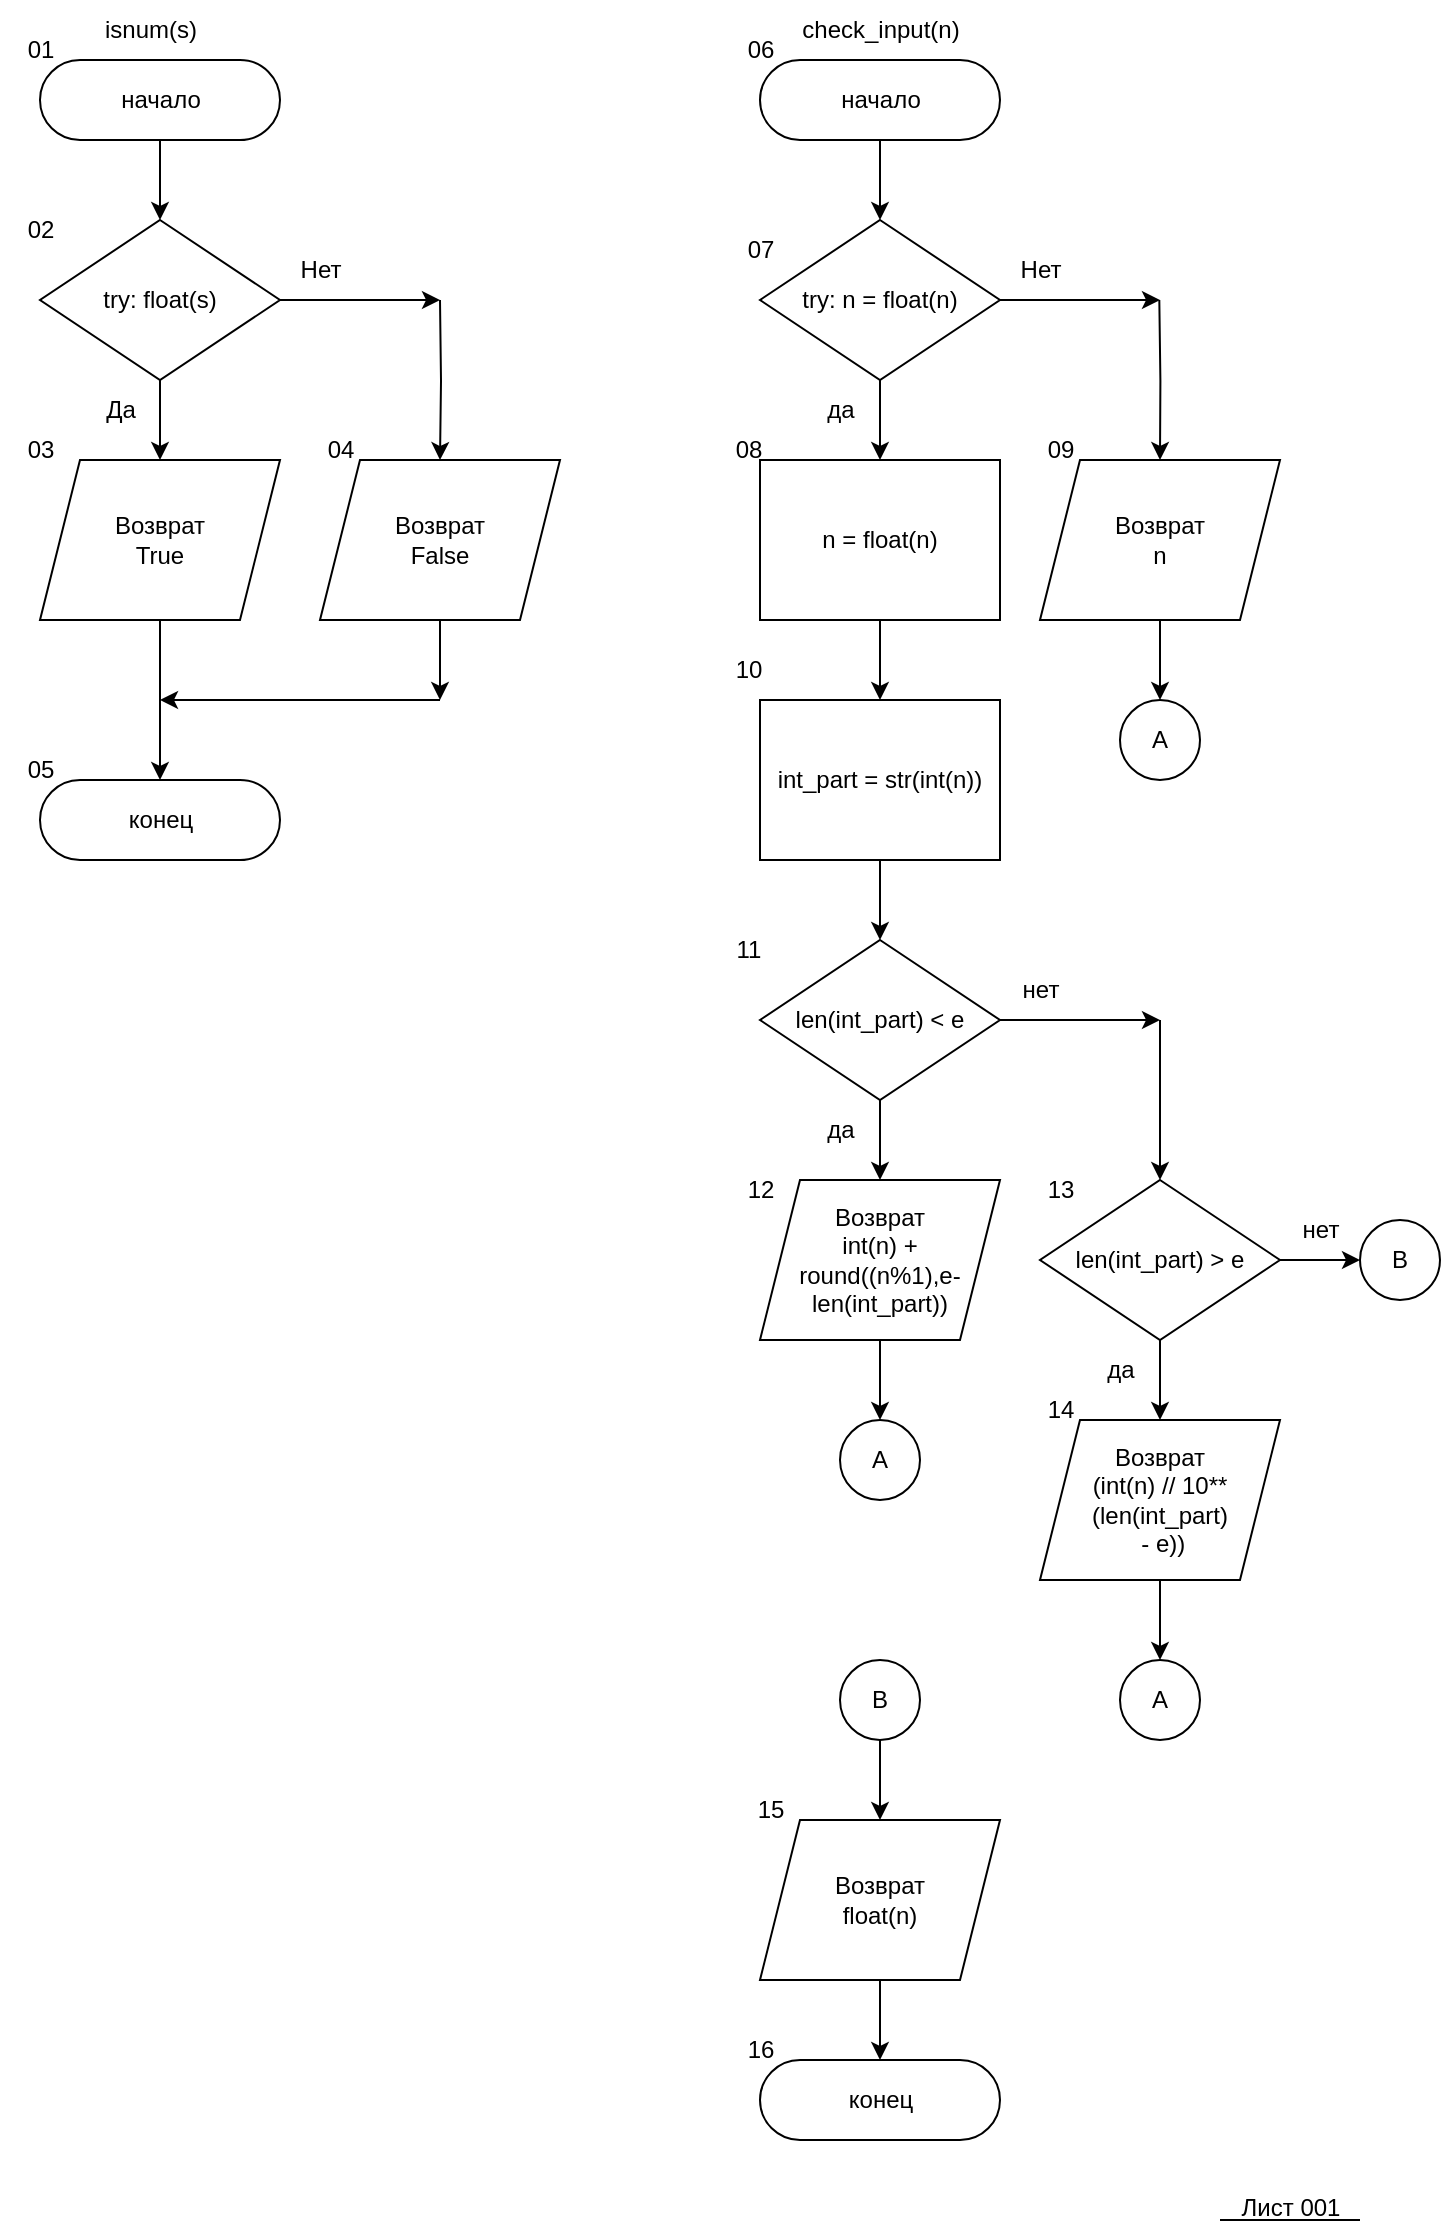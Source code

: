 <mxfile version="20.4.0" type="device" pages="11"><diagram id="g8dUFWqKUIuM30S1Jz-C" name="Page-1"><mxGraphModel dx="1673" dy="896" grid="1" gridSize="10" guides="1" tooltips="1" connect="1" arrows="1" fold="1" page="1" pageScale="1" pageWidth="827" pageHeight="1169" math="0" shadow="0"><root><mxCell id="0"/><mxCell id="1" parent="0"/><mxCell id="QWWHyF_8BxitX6m1yFqI-1" value="isnum(s)" style="text;html=1;align=center;verticalAlign=middle;resizable=0;points=[];autosize=1;strokeColor=none;fillColor=none;" parent="1" vertex="1"><mxGeometry x="100" y="50" width="70" height="30" as="geometry"/></mxCell><mxCell id="QWWHyF_8BxitX6m1yFqI-14" style="edgeStyle=orthogonalEdgeStyle;rounded=0;orthogonalLoop=1;jettySize=auto;html=1;entryX=0.5;entryY=0;entryDx=0;entryDy=0;" parent="1" source="QWWHyF_8BxitX6m1yFqI-2" target="QWWHyF_8BxitX6m1yFqI-4" edge="1"><mxGeometry relative="1" as="geometry"/></mxCell><mxCell id="QWWHyF_8BxitX6m1yFqI-2" value="начало" style="html=1;dashed=0;whitespace=wrap;shape=mxgraph.dfd.start" parent="1" vertex="1"><mxGeometry x="80" y="80" width="120" height="40" as="geometry"/></mxCell><mxCell id="QWWHyF_8BxitX6m1yFqI-3" value="01" style="text;html=1;align=center;verticalAlign=middle;resizable=0;points=[];autosize=1;strokeColor=none;fillColor=none;" parent="1" vertex="1"><mxGeometry x="60" y="60" width="40" height="30" as="geometry"/></mxCell><mxCell id="QWWHyF_8BxitX6m1yFqI-5" style="edgeStyle=orthogonalEdgeStyle;rounded=0;orthogonalLoop=1;jettySize=auto;html=1;" parent="1" source="QWWHyF_8BxitX6m1yFqI-4" edge="1"><mxGeometry relative="1" as="geometry"><mxPoint x="140" y="280" as="targetPoint"/></mxGeometry></mxCell><mxCell id="QWWHyF_8BxitX6m1yFqI-9" style="edgeStyle=orthogonalEdgeStyle;rounded=0;orthogonalLoop=1;jettySize=auto;html=1;" parent="1" source="QWWHyF_8BxitX6m1yFqI-4" edge="1"><mxGeometry relative="1" as="geometry"><mxPoint x="280" y="200" as="targetPoint"/></mxGeometry></mxCell><mxCell id="QWWHyF_8BxitX6m1yFqI-4" value="try: float(s)" style="rhombus;whiteSpace=wrap;html=1;" parent="1" vertex="1"><mxGeometry x="80" y="160" width="120" height="80" as="geometry"/></mxCell><mxCell id="QWWHyF_8BxitX6m1yFqI-7" value="Нет" style="text;html=1;align=center;verticalAlign=middle;resizable=0;points=[];autosize=1;strokeColor=none;fillColor=none;" parent="1" vertex="1"><mxGeometry x="200" y="170" width="40" height="30" as="geometry"/></mxCell><mxCell id="QWWHyF_8BxitX6m1yFqI-16" style="edgeStyle=orthogonalEdgeStyle;rounded=0;orthogonalLoop=1;jettySize=auto;html=1;" parent="1" source="QWWHyF_8BxitX6m1yFqI-8" edge="1"><mxGeometry relative="1" as="geometry"><mxPoint x="140" y="440" as="targetPoint"/></mxGeometry></mxCell><mxCell id="QWWHyF_8BxitX6m1yFqI-8" value="Возврат&lt;br&gt;True" style="shape=parallelogram;perimeter=parallelogramPerimeter;whiteSpace=wrap;html=1;fixedSize=1;" parent="1" vertex="1"><mxGeometry x="80" y="280" width="120" height="80" as="geometry"/></mxCell><mxCell id="QWWHyF_8BxitX6m1yFqI-10" value="Да" style="text;html=1;align=center;verticalAlign=middle;resizable=0;points=[];autosize=1;strokeColor=none;fillColor=none;" parent="1" vertex="1"><mxGeometry x="100" y="240" width="40" height="30" as="geometry"/></mxCell><mxCell id="QWWHyF_8BxitX6m1yFqI-12" style="edgeStyle=orthogonalEdgeStyle;rounded=0;orthogonalLoop=1;jettySize=auto;html=1;entryX=0.5;entryY=0;entryDx=0;entryDy=0;" parent="1" target="QWWHyF_8BxitX6m1yFqI-13" edge="1"><mxGeometry relative="1" as="geometry"><mxPoint x="280" y="240" as="targetPoint"/><mxPoint x="280" y="200" as="sourcePoint"/></mxGeometry></mxCell><mxCell id="QWWHyF_8BxitX6m1yFqI-15" style="edgeStyle=orthogonalEdgeStyle;rounded=0;orthogonalLoop=1;jettySize=auto;html=1;" parent="1" source="QWWHyF_8BxitX6m1yFqI-13" edge="1"><mxGeometry relative="1" as="geometry"><mxPoint x="280" y="400" as="targetPoint"/></mxGeometry></mxCell><mxCell id="QWWHyF_8BxitX6m1yFqI-13" value="Возврат&lt;br&gt;False" style="shape=parallelogram;perimeter=parallelogramPerimeter;whiteSpace=wrap;html=1;fixedSize=1;" parent="1" vertex="1"><mxGeometry x="220" y="280" width="120" height="80" as="geometry"/></mxCell><mxCell id="QWWHyF_8BxitX6m1yFqI-17" value="конец" style="html=1;dashed=0;whitespace=wrap;shape=mxgraph.dfd.start" parent="1" vertex="1"><mxGeometry x="80" y="440" width="120" height="40" as="geometry"/></mxCell><mxCell id="QWWHyF_8BxitX6m1yFqI-18" style="edgeStyle=orthogonalEdgeStyle;rounded=0;orthogonalLoop=1;jettySize=auto;html=1;" parent="1" edge="1"><mxGeometry relative="1" as="geometry"><mxPoint x="140" y="400" as="targetPoint"/><mxPoint x="280" y="400" as="sourcePoint"/></mxGeometry></mxCell><mxCell id="QWWHyF_8BxitX6m1yFqI-19" value="check_input(n)" style="text;html=1;align=center;verticalAlign=middle;resizable=0;points=[];autosize=1;strokeColor=none;fillColor=none;" parent="1" vertex="1"><mxGeometry x="450" y="50" width="100" height="30" as="geometry"/></mxCell><mxCell id="QWWHyF_8BxitX6m1yFqI-26" style="edgeStyle=orthogonalEdgeStyle;rounded=0;orthogonalLoop=1;jettySize=auto;html=1;entryX=0.5;entryY=0;entryDx=0;entryDy=0;" parent="1" source="QWWHyF_8BxitX6m1yFqI-20" target="QWWHyF_8BxitX6m1yFqI-22" edge="1"><mxGeometry relative="1" as="geometry"/></mxCell><mxCell id="QWWHyF_8BxitX6m1yFqI-20" value="начало" style="html=1;dashed=0;whitespace=wrap;shape=mxgraph.dfd.start" parent="1" vertex="1"><mxGeometry x="440" y="80" width="120" height="40" as="geometry"/></mxCell><mxCell id="QWWHyF_8BxitX6m1yFqI-21" value="Нет" style="text;html=1;align=center;verticalAlign=middle;resizable=0;points=[];autosize=1;strokeColor=none;fillColor=none;" parent="1" vertex="1"><mxGeometry x="560" y="170" width="40" height="30" as="geometry"/></mxCell><mxCell id="QWWHyF_8BxitX6m1yFqI-27" style="edgeStyle=orthogonalEdgeStyle;rounded=0;orthogonalLoop=1;jettySize=auto;html=1;" parent="1" source="QWWHyF_8BxitX6m1yFqI-22" edge="1"><mxGeometry relative="1" as="geometry"><mxPoint x="640" y="200" as="targetPoint"/></mxGeometry></mxCell><mxCell id="QWWHyF_8BxitX6m1yFqI-29" style="edgeStyle=orthogonalEdgeStyle;rounded=0;orthogonalLoop=1;jettySize=auto;html=1;entryX=0.5;entryY=0;entryDx=0;entryDy=0;" parent="1" source="QWWHyF_8BxitX6m1yFqI-22" target="QWWHyF_8BxitX6m1yFqI-24" edge="1"><mxGeometry relative="1" as="geometry"/></mxCell><mxCell id="QWWHyF_8BxitX6m1yFqI-22" value="try: n = float(n)" style="rhombus;whiteSpace=wrap;html=1;" parent="1" vertex="1"><mxGeometry x="440" y="160" width="120" height="80" as="geometry"/></mxCell><mxCell id="QWWHyF_8BxitX6m1yFqI-23" value="да" style="text;html=1;align=center;verticalAlign=middle;resizable=0;points=[];autosize=1;strokeColor=none;fillColor=none;" parent="1" vertex="1"><mxGeometry x="460" y="240" width="40" height="30" as="geometry"/></mxCell><mxCell id="QWWHyF_8BxitX6m1yFqI-33" style="edgeStyle=orthogonalEdgeStyle;rounded=0;orthogonalLoop=1;jettySize=auto;html=1;entryX=0.5;entryY=0;entryDx=0;entryDy=0;" parent="1" source="QWWHyF_8BxitX6m1yFqI-24" target="QWWHyF_8BxitX6m1yFqI-30" edge="1"><mxGeometry relative="1" as="geometry"/></mxCell><mxCell id="QWWHyF_8BxitX6m1yFqI-24" value="n = float(n)" style="rounded=0;whiteSpace=wrap;html=1;fontFamily=Helvetica;fontSize=12;fontColor=default;align=center;strokeColor=default;fillColor=default;" parent="1" vertex="1"><mxGeometry x="440" y="280" width="120" height="80" as="geometry"/></mxCell><mxCell id="QWWHyF_8BxitX6m1yFqI-31" style="edgeStyle=orthogonalEdgeStyle;rounded=0;orthogonalLoop=1;jettySize=auto;html=1;" parent="1" source="QWWHyF_8BxitX6m1yFqI-25" edge="1"><mxGeometry relative="1" as="geometry"><mxPoint x="640.0" y="400" as="targetPoint"/></mxGeometry></mxCell><mxCell id="QWWHyF_8BxitX6m1yFqI-25" value="Возврат&lt;br&gt;n" style="shape=parallelogram;perimeter=parallelogramPerimeter;whiteSpace=wrap;html=1;fixedSize=1;" parent="1" vertex="1"><mxGeometry x="580" y="280" width="120" height="80" as="geometry"/></mxCell><mxCell id="QWWHyF_8BxitX6m1yFqI-28" style="edgeStyle=orthogonalEdgeStyle;rounded=0;orthogonalLoop=1;jettySize=auto;html=1;entryX=0.5;entryY=0;entryDx=0;entryDy=0;" parent="1" target="QWWHyF_8BxitX6m1yFqI-25" edge="1"><mxGeometry relative="1" as="geometry"><mxPoint x="639.66" y="200" as="sourcePoint"/><mxPoint x="639.66" y="240" as="targetPoint"/></mxGeometry></mxCell><mxCell id="QWWHyF_8BxitX6m1yFqI-41" style="edgeStyle=orthogonalEdgeStyle;rounded=0;orthogonalLoop=1;jettySize=auto;html=1;entryX=0.5;entryY=0;entryDx=0;entryDy=0;" parent="1" source="QWWHyF_8BxitX6m1yFqI-30" target="QWWHyF_8BxitX6m1yFqI-34" edge="1"><mxGeometry relative="1" as="geometry"/></mxCell><mxCell id="QWWHyF_8BxitX6m1yFqI-30" value="int_part = str(int(n))" style="rounded=0;whiteSpace=wrap;html=1;fontFamily=Helvetica;fontSize=12;fontColor=default;align=center;strokeColor=default;fillColor=default;" parent="1" vertex="1"><mxGeometry x="440" y="400" width="120" height="80" as="geometry"/></mxCell><mxCell id="QWWHyF_8BxitX6m1yFqI-32" value="A" style="ellipse;whiteSpace=wrap;html=1;aspect=fixed;" parent="1" vertex="1"><mxGeometry x="620" y="400" width="40" height="40" as="geometry"/></mxCell><mxCell id="QWWHyF_8BxitX6m1yFqI-36" style="edgeStyle=orthogonalEdgeStyle;rounded=0;orthogonalLoop=1;jettySize=auto;html=1;entryX=0.5;entryY=0;entryDx=0;entryDy=0;" parent="1" source="QWWHyF_8BxitX6m1yFqI-34" target="QWWHyF_8BxitX6m1yFqI-35" edge="1"><mxGeometry relative="1" as="geometry"/></mxCell><mxCell id="QWWHyF_8BxitX6m1yFqI-48" style="edgeStyle=orthogonalEdgeStyle;rounded=0;orthogonalLoop=1;jettySize=auto;html=1;" parent="1" source="QWWHyF_8BxitX6m1yFqI-34" edge="1"><mxGeometry relative="1" as="geometry"><mxPoint x="640" y="560" as="targetPoint"/></mxGeometry></mxCell><mxCell id="QWWHyF_8BxitX6m1yFqI-34" value="len(int_part) &amp;lt; e" style="rhombus;whiteSpace=wrap;html=1;" parent="1" vertex="1"><mxGeometry x="440" y="520" width="120" height="80" as="geometry"/></mxCell><mxCell id="QWWHyF_8BxitX6m1yFqI-42" style="edgeStyle=orthogonalEdgeStyle;rounded=0;orthogonalLoop=1;jettySize=auto;html=1;entryX=0.5;entryY=0;entryDx=0;entryDy=0;" parent="1" source="QWWHyF_8BxitX6m1yFqI-35" target="QWWHyF_8BxitX6m1yFqI-40" edge="1"><mxGeometry relative="1" as="geometry"/></mxCell><mxCell id="QWWHyF_8BxitX6m1yFqI-35" value="Возврат&lt;br&gt;int(n) + round((n%1),e-len(int_part))" style="shape=parallelogram;perimeter=parallelogramPerimeter;whiteSpace=wrap;html=1;fixedSize=1;" parent="1" vertex="1"><mxGeometry x="440" y="640" width="120" height="80" as="geometry"/></mxCell><mxCell id="QWWHyF_8BxitX6m1yFqI-37" value="да" style="text;html=1;align=center;verticalAlign=middle;resizable=0;points=[];autosize=1;strokeColor=none;fillColor=none;" parent="1" vertex="1"><mxGeometry x="460" y="600" width="40" height="30" as="geometry"/></mxCell><mxCell id="QWWHyF_8BxitX6m1yFqI-39" style="edgeStyle=orthogonalEdgeStyle;rounded=0;orthogonalLoop=1;jettySize=auto;html=1;" parent="1" edge="1"><mxGeometry relative="1" as="geometry"><mxPoint x="640" y="560" as="sourcePoint"/><mxPoint x="640" y="640" as="targetPoint"/></mxGeometry></mxCell><mxCell id="QWWHyF_8BxitX6m1yFqI-40" value="A" style="ellipse;whiteSpace=wrap;html=1;aspect=fixed;" parent="1" vertex="1"><mxGeometry x="480" y="760" width="40" height="40" as="geometry"/></mxCell><mxCell id="QWWHyF_8BxitX6m1yFqI-45" style="edgeStyle=orthogonalEdgeStyle;rounded=0;orthogonalLoop=1;jettySize=auto;html=1;entryX=0.5;entryY=0;entryDx=0;entryDy=0;" parent="1" source="QWWHyF_8BxitX6m1yFqI-43" target="QWWHyF_8BxitX6m1yFqI-44" edge="1"><mxGeometry relative="1" as="geometry"/></mxCell><mxCell id="QWWHyF_8BxitX6m1yFqI-52" style="edgeStyle=orthogonalEdgeStyle;rounded=0;orthogonalLoop=1;jettySize=auto;html=1;" parent="1" source="QWWHyF_8BxitX6m1yFqI-43" edge="1"><mxGeometry relative="1" as="geometry"><mxPoint x="740" y="680" as="targetPoint"/></mxGeometry></mxCell><mxCell id="QWWHyF_8BxitX6m1yFqI-43" value="len(int_part) &amp;gt; e" style="rhombus;whiteSpace=wrap;html=1;" parent="1" vertex="1"><mxGeometry x="580" y="640" width="120" height="80" as="geometry"/></mxCell><mxCell id="QWWHyF_8BxitX6m1yFqI-50" style="edgeStyle=orthogonalEdgeStyle;rounded=0;orthogonalLoop=1;jettySize=auto;html=1;" parent="1" source="QWWHyF_8BxitX6m1yFqI-44" edge="1"><mxGeometry relative="1" as="geometry"><mxPoint x="640" y="880.0" as="targetPoint"/></mxGeometry></mxCell><mxCell id="QWWHyF_8BxitX6m1yFqI-44" value="Возврат&lt;br&gt;(int(n) // 10**(len(int_part)&lt;br&gt;&amp;nbsp;- e))" style="shape=parallelogram;perimeter=parallelogramPerimeter;whiteSpace=wrap;html=1;fixedSize=1;" parent="1" vertex="1"><mxGeometry x="580" y="760" width="120" height="80" as="geometry"/></mxCell><mxCell id="QWWHyF_8BxitX6m1yFqI-46" value="да" style="text;html=1;align=center;verticalAlign=middle;resizable=0;points=[];autosize=1;strokeColor=none;fillColor=none;" parent="1" vertex="1"><mxGeometry x="600" y="720" width="40" height="30" as="geometry"/></mxCell><mxCell id="QWWHyF_8BxitX6m1yFqI-47" value="нет" style="text;html=1;align=center;verticalAlign=middle;resizable=0;points=[];autosize=1;strokeColor=none;fillColor=none;" parent="1" vertex="1"><mxGeometry x="560" y="530" width="40" height="30" as="geometry"/></mxCell><mxCell id="QWWHyF_8BxitX6m1yFqI-51" value="A" style="ellipse;whiteSpace=wrap;html=1;aspect=fixed;" parent="1" vertex="1"><mxGeometry x="620" y="880" width="40" height="40" as="geometry"/></mxCell><mxCell id="QWWHyF_8BxitX6m1yFqI-53" value="B" style="ellipse;whiteSpace=wrap;html=1;aspect=fixed;" parent="1" vertex="1"><mxGeometry x="740" y="660" width="40" height="40" as="geometry"/></mxCell><mxCell id="QWWHyF_8BxitX6m1yFqI-57" style="edgeStyle=orthogonalEdgeStyle;rounded=0;orthogonalLoop=1;jettySize=auto;html=1;entryX=0.5;entryY=0;entryDx=0;entryDy=0;" parent="1" source="QWWHyF_8BxitX6m1yFqI-54" target="QWWHyF_8BxitX6m1yFqI-56" edge="1"><mxGeometry relative="1" as="geometry"/></mxCell><mxCell id="QWWHyF_8BxitX6m1yFqI-54" value="B" style="ellipse;whiteSpace=wrap;html=1;aspect=fixed;" parent="1" vertex="1"><mxGeometry x="480" y="880" width="40" height="40" as="geometry"/></mxCell><mxCell id="QWWHyF_8BxitX6m1yFqI-55" value="нет" style="text;html=1;align=center;verticalAlign=middle;resizable=0;points=[];autosize=1;strokeColor=none;fillColor=none;" parent="1" vertex="1"><mxGeometry x="700" y="650" width="40" height="30" as="geometry"/></mxCell><mxCell id="QWWHyF_8BxitX6m1yFqI-59" style="edgeStyle=orthogonalEdgeStyle;rounded=0;orthogonalLoop=1;jettySize=auto;html=1;" parent="1" source="QWWHyF_8BxitX6m1yFqI-56" edge="1"><mxGeometry relative="1" as="geometry"><mxPoint x="500" y="1080" as="targetPoint"/></mxGeometry></mxCell><mxCell id="QWWHyF_8BxitX6m1yFqI-56" value="Возврат&lt;br&gt;float(n)" style="shape=parallelogram;perimeter=parallelogramPerimeter;whiteSpace=wrap;html=1;fixedSize=1;" parent="1" vertex="1"><mxGeometry x="440" y="960" width="120" height="80" as="geometry"/></mxCell><mxCell id="QWWHyF_8BxitX6m1yFqI-60" value="конец" style="html=1;dashed=0;whitespace=wrap;shape=mxgraph.dfd.start" parent="1" vertex="1"><mxGeometry x="440" y="1080" width="120" height="40" as="geometry"/></mxCell><mxCell id="QWWHyF_8BxitX6m1yFqI-61" value="02" style="text;html=1;align=center;verticalAlign=middle;resizable=0;points=[];autosize=1;strokeColor=none;fillColor=none;" parent="1" vertex="1"><mxGeometry x="60" y="150" width="40" height="30" as="geometry"/></mxCell><mxCell id="QWWHyF_8BxitX6m1yFqI-63" value="03" style="text;html=1;align=center;verticalAlign=middle;resizable=0;points=[];autosize=1;strokeColor=none;fillColor=none;" parent="1" vertex="1"><mxGeometry x="60" y="260" width="40" height="30" as="geometry"/></mxCell><mxCell id="QWWHyF_8BxitX6m1yFqI-64" value="04" style="text;html=1;align=center;verticalAlign=middle;resizable=0;points=[];autosize=1;strokeColor=none;fillColor=none;" parent="1" vertex="1"><mxGeometry x="210" y="260" width="40" height="30" as="geometry"/></mxCell><mxCell id="QWWHyF_8BxitX6m1yFqI-65" value="05" style="text;html=1;align=center;verticalAlign=middle;resizable=0;points=[];autosize=1;strokeColor=none;fillColor=none;" parent="1" vertex="1"><mxGeometry x="60" y="420" width="40" height="30" as="geometry"/></mxCell><mxCell id="QWWHyF_8BxitX6m1yFqI-66" value="06" style="text;html=1;align=center;verticalAlign=middle;resizable=0;points=[];autosize=1;strokeColor=none;fillColor=none;" parent="1" vertex="1"><mxGeometry x="420" y="60" width="40" height="30" as="geometry"/></mxCell><mxCell id="QWWHyF_8BxitX6m1yFqI-67" value="07" style="text;html=1;align=center;verticalAlign=middle;resizable=0;points=[];autosize=1;strokeColor=none;fillColor=none;" parent="1" vertex="1"><mxGeometry x="420" y="160" width="40" height="30" as="geometry"/></mxCell><mxCell id="QWWHyF_8BxitX6m1yFqI-68" value="08" style="text;html=1;align=center;verticalAlign=middle;resizable=0;points=[];autosize=1;strokeColor=none;fillColor=none;" parent="1" vertex="1"><mxGeometry x="414" y="260" width="40" height="30" as="geometry"/></mxCell><mxCell id="QWWHyF_8BxitX6m1yFqI-69" value="09" style="text;html=1;align=center;verticalAlign=middle;resizable=0;points=[];autosize=1;strokeColor=none;fillColor=none;" parent="1" vertex="1"><mxGeometry x="570" y="260" width="40" height="30" as="geometry"/></mxCell><mxCell id="QWWHyF_8BxitX6m1yFqI-70" value="10" style="text;html=1;align=center;verticalAlign=middle;resizable=0;points=[];autosize=1;strokeColor=none;fillColor=none;" parent="1" vertex="1"><mxGeometry x="414" y="370" width="40" height="30" as="geometry"/></mxCell><mxCell id="QWWHyF_8BxitX6m1yFqI-71" value="11" style="text;html=1;align=center;verticalAlign=middle;resizable=0;points=[];autosize=1;strokeColor=none;fillColor=none;" parent="1" vertex="1"><mxGeometry x="414" y="510" width="40" height="30" as="geometry"/></mxCell><mxCell id="QWWHyF_8BxitX6m1yFqI-72" value="12" style="text;html=1;align=center;verticalAlign=middle;resizable=0;points=[];autosize=1;strokeColor=none;fillColor=none;" parent="1" vertex="1"><mxGeometry x="420" y="630" width="40" height="30" as="geometry"/></mxCell><mxCell id="QWWHyF_8BxitX6m1yFqI-73" value="13" style="text;html=1;align=center;verticalAlign=middle;resizable=0;points=[];autosize=1;strokeColor=none;fillColor=none;" parent="1" vertex="1"><mxGeometry x="570" y="630" width="40" height="30" as="geometry"/></mxCell><mxCell id="QWWHyF_8BxitX6m1yFqI-74" value="14" style="text;html=1;align=center;verticalAlign=middle;resizable=0;points=[];autosize=1;strokeColor=none;fillColor=none;" parent="1" vertex="1"><mxGeometry x="570" y="740" width="40" height="30" as="geometry"/></mxCell><mxCell id="QWWHyF_8BxitX6m1yFqI-75" value="15" style="text;html=1;align=center;verticalAlign=middle;resizable=0;points=[];autosize=1;strokeColor=none;fillColor=none;" parent="1" vertex="1"><mxGeometry x="425" y="940" width="40" height="30" as="geometry"/></mxCell><mxCell id="QWWHyF_8BxitX6m1yFqI-76" value="16" style="text;html=1;align=center;verticalAlign=middle;resizable=0;points=[];autosize=1;strokeColor=none;fillColor=none;" parent="1" vertex="1"><mxGeometry x="420" y="1060" width="40" height="30" as="geometry"/></mxCell><mxCell id="QWWHyF_8BxitX6m1yFqI-77" value="Лист 001" style="text;html=1;align=center;verticalAlign=middle;resizable=0;points=[];autosize=1;strokeColor=none;fillColor=none;" parent="1" vertex="1"><mxGeometry x="670" y="1139" width="70" height="30" as="geometry"/></mxCell><mxCell id="QWWHyF_8BxitX6m1yFqI-78" value="" style="endArrow=none;html=1;rounded=0;" parent="1" edge="1"><mxGeometry width="50" height="50" relative="1" as="geometry"><mxPoint x="670" y="1160" as="sourcePoint"/><mxPoint x="740" y="1160" as="targetPoint"/></mxGeometry></mxCell></root></mxGraphModel></diagram><diagram id="rkoEBPZS9qZAzgZETD_-" name="Page-2"><mxGraphModel dx="1778" dy="953" grid="1" gridSize="10" guides="1" tooltips="1" connect="1" arrows="1" fold="1" page="1" pageScale="1" pageWidth="827" pageHeight="1169" math="0" shadow="0"><root><mxCell id="0"/><mxCell id="1" parent="0"/><mxCell id="h6xYksrg9CZz7Tww_Wse-1" value="arifmetika_user_input()" style="text;html=1;align=center;verticalAlign=middle;resizable=0;points=[];autosize=1;strokeColor=none;fillColor=none;" parent="1" vertex="1"><mxGeometry x="105" width="150" height="30" as="geometry"/></mxCell><mxCell id="4gG_fZrqQQhyN94u1_yL-3" style="edgeStyle=orthogonalEdgeStyle;rounded=0;orthogonalLoop=1;jettySize=auto;html=1;entryX=0.5;entryY=0;entryDx=0;entryDy=0;" parent="1" source="h6xYksrg9CZz7Tww_Wse-2" edge="1"><mxGeometry relative="1" as="geometry"><mxPoint x="180" y="120" as="targetPoint"/></mxGeometry></mxCell><mxCell id="h6xYksrg9CZz7Tww_Wse-2" value="начало" style="html=1;dashed=0;whitespace=wrap;shape=mxgraph.dfd.start" parent="1" vertex="1"><mxGeometry x="120" y="40" width="120" height="40" as="geometry"/></mxCell><mxCell id="h6xYksrg9CZz7Tww_Wse-3" value="01" style="text;html=1;align=center;verticalAlign=middle;resizable=0;points=[];autosize=1;strokeColor=none;fillColor=none;" parent="1" vertex="1"><mxGeometry x="100" y="20" width="40" height="30" as="geometry"/></mxCell><mxCell id="4gG_fZrqQQhyN94u1_yL-7" style="edgeStyle=orthogonalEdgeStyle;rounded=0;orthogonalLoop=1;jettySize=auto;html=1;" parent="1" source="4gG_fZrqQQhyN94u1_yL-6" edge="1"><mxGeometry relative="1" as="geometry"><mxPoint x="510" y="120" as="targetPoint"/></mxGeometry></mxCell><mxCell id="4gG_fZrqQQhyN94u1_yL-6" value="A" style="ellipse;whiteSpace=wrap;html=1;aspect=fixed;" parent="1" vertex="1"><mxGeometry x="490" y="40" width="40" height="40" as="geometry"/></mxCell><mxCell id="4gG_fZrqQQhyN94u1_yL-9" style="edgeStyle=orthogonalEdgeStyle;rounded=0;orthogonalLoop=1;jettySize=auto;html=1;" parent="1" source="4gG_fZrqQQhyN94u1_yL-8" edge="1"><mxGeometry relative="1" as="geometry"><mxPoint x="510" y="240" as="targetPoint"/></mxGeometry></mxCell><mxCell id="4gG_fZrqQQhyN94u1_yL-11" style="edgeStyle=orthogonalEdgeStyle;rounded=0;orthogonalLoop=1;jettySize=auto;html=1;" parent="1" source="4gG_fZrqQQhyN94u1_yL-8" edge="1"><mxGeometry relative="1" as="geometry"><mxPoint x="410" y="160" as="targetPoint"/></mxGeometry></mxCell><mxCell id="4gG_fZrqQQhyN94u1_yL-8" value="num_first == 'pi'" style="rhombus;whiteSpace=wrap;html=1;" parent="1" vertex="1"><mxGeometry x="450" y="120" width="120" height="80" as="geometry"/></mxCell><mxCell id="4gG_fZrqQQhyN94u1_yL-10" value="num_first = PI" style="shape=process;whiteSpace=wrap;html=1;backgroundOutline=1;fontFamily=Helvetica;fontSize=12;fontColor=default;align=center;strokeColor=default;fillColor=default;" parent="1" vertex="1"><mxGeometry x="450" y="240" width="120" height="80" as="geometry"/></mxCell><mxCell id="4gG_fZrqQQhyN94u1_yL-14" value="да" style="text;html=1;align=center;verticalAlign=middle;resizable=0;points=[];autosize=1;strokeColor=none;fillColor=none;" parent="1" vertex="1"><mxGeometry x="470" y="200" width="40" height="30" as="geometry"/></mxCell><mxCell id="4gG_fZrqQQhyN94u1_yL-15" value="нет" style="text;html=1;align=center;verticalAlign=middle;resizable=0;points=[];autosize=1;strokeColor=none;fillColor=none;" parent="1" vertex="1"><mxGeometry x="410" y="130" width="40" height="30" as="geometry"/></mxCell><mxCell id="4gG_fZrqQQhyN94u1_yL-19" style="edgeStyle=orthogonalEdgeStyle;rounded=0;orthogonalLoop=1;jettySize=auto;html=1;" parent="1" edge="1"><mxGeometry relative="1" as="geometry"><mxPoint x="510" y="400" as="targetPoint"/><mxPoint x="510" y="320" as="sourcePoint"/></mxGeometry></mxCell><mxCell id="4gG_fZrqQQhyN94u1_yL-27" value="B" style="ellipse;whiteSpace=wrap;html=1;aspect=fixed;" parent="1" vertex="1"><mxGeometry x="370" y="140" width="40" height="40" as="geometry"/></mxCell><mxCell id="BKztvrFrJ4YJi8M0UReK-3" style="edgeStyle=orthogonalEdgeStyle;rounded=0;orthogonalLoop=1;jettySize=auto;html=1;entryX=0.5;entryY=0;entryDx=0;entryDy=0;" parent="1" source="4gG_fZrqQQhyN94u1_yL-36" target="5UdnYjBkLSqXDzc2rOsl-2" edge="1"><mxGeometry relative="1" as="geometry"/></mxCell><mxCell id="4gG_fZrqQQhyN94u1_yL-36" value="D" style="ellipse;whiteSpace=wrap;html=1;aspect=fixed;" parent="1" vertex="1"><mxGeometry x="130" y="560" width="40" height="40" as="geometry"/></mxCell><mxCell id="UJhtKVmIsVqbq3ABqr8c-2" style="edgeStyle=orthogonalEdgeStyle;rounded=0;orthogonalLoop=1;jettySize=auto;html=1;entryX=0.5;entryY=0;entryDx=0;entryDy=0;" parent="1" source="5UdnYjBkLSqXDzc2rOsl-1" target="BKztvrFrJ4YJi8M0UReK-4" edge="1"><mxGeometry relative="1" as="geometry"/></mxCell><mxCell id="5UdnYjBkLSqXDzc2rOsl-1" value="&lt;br&gt;is = isnum(num_&lt;br&gt;first)" style="rounded=0;whiteSpace=wrap;html=1;" parent="1" vertex="1"><mxGeometry x="90" y="640" width="120" height="80" as="geometry"/></mxCell><mxCell id="5UdnYjBkLSqXDzc2rOsl-2" value="01&amp;nbsp; &amp;nbsp; &amp;nbsp; &amp;nbsp; &amp;nbsp; &amp;nbsp; &amp;nbsp; &amp;nbsp; &amp;nbsp; &amp;nbsp; &amp;nbsp; &amp;nbsp;001" style="rounded=0;whiteSpace=wrap;html=1;" parent="1" vertex="1"><mxGeometry x="90" y="640" width="120" height="20" as="geometry"/></mxCell><mxCell id="BKztvrFrJ4YJi8M0UReK-1" value="Лист 002" style="text;html=1;align=center;verticalAlign=middle;resizable=0;points=[];autosize=1;strokeColor=none;fillColor=none;" parent="1" vertex="1"><mxGeometry x="670" y="1129" width="70" height="30" as="geometry"/></mxCell><mxCell id="BKztvrFrJ4YJi8M0UReK-2" value="" style="endArrow=none;html=1;rounded=0;" parent="1" edge="1"><mxGeometry width="50" height="50" relative="1" as="geometry"><mxPoint x="670" y="1150" as="sourcePoint"/><mxPoint x="740" y="1150" as="targetPoint"/></mxGeometry></mxCell><mxCell id="BKztvrFrJ4YJi8M0UReK-6" style="edgeStyle=orthogonalEdgeStyle;rounded=0;orthogonalLoop=1;jettySize=auto;html=1;" parent="1" source="BKztvrFrJ4YJi8M0UReK-4" edge="1"><mxGeometry relative="1" as="geometry"><mxPoint x="150" y="880" as="targetPoint"/></mxGeometry></mxCell><mxCell id="UJhtKVmIsVqbq3ABqr8c-23" style="edgeStyle=orthogonalEdgeStyle;rounded=0;orthogonalLoop=1;jettySize=auto;html=1;" parent="1" source="BKztvrFrJ4YJi8M0UReK-4" edge="1"><mxGeometry relative="1" as="geometry"><mxPoint x="50" y="800" as="targetPoint"/></mxGeometry></mxCell><mxCell id="BKztvrFrJ4YJi8M0UReK-4" value="is == True" style="rhombus;whiteSpace=wrap;html=1;" parent="1" vertex="1"><mxGeometry x="90" y="760" width="120" height="80" as="geometry"/></mxCell><mxCell id="UJhtKVmIsVqbq3ABqr8c-4" style="edgeStyle=orthogonalEdgeStyle;rounded=0;orthogonalLoop=1;jettySize=auto;html=1;entryX=0.5;entryY=0;entryDx=0;entryDy=0;" parent="1" source="BKztvrFrJ4YJi8M0UReK-7" target="UJhtKVmIsVqbq3ABqr8c-3" edge="1"><mxGeometry relative="1" as="geometry"/></mxCell><mxCell id="UJhtKVmIsVqbq3ABqr8c-8" style="edgeStyle=orthogonalEdgeStyle;rounded=0;orthogonalLoop=1;jettySize=auto;html=1;" parent="1" source="BKztvrFrJ4YJi8M0UReK-7" edge="1"><mxGeometry relative="1" as="geometry"><mxPoint x="260" y="720" as="targetPoint"/></mxGeometry></mxCell><mxCell id="BKztvrFrJ4YJi8M0UReK-7" value="ch != float(num_&lt;br&gt;first)" style="rhombus;whiteSpace=wrap;html=1;" parent="1" vertex="1"><mxGeometry x="300" y="680" width="120" height="80" as="geometry"/></mxCell><mxCell id="1eyId8EEGQSkZHLMo5ML-78" style="edgeStyle=orthogonalEdgeStyle;rounded=0;orthogonalLoop=1;jettySize=auto;html=1;" edge="1" parent="1" source="BKztvrFrJ4YJi8M0UReK-8"><mxGeometry relative="1" as="geometry"><mxPoint x="150" y="1000" as="targetPoint"/></mxGeometry></mxCell><mxCell id="BKztvrFrJ4YJi8M0UReK-8" value="&lt;br&gt;ch = check_input(&lt;br&gt;num_first)" style="rounded=0;whiteSpace=wrap;html=1;" parent="1" vertex="1"><mxGeometry x="90" y="880" width="120" height="80" as="geometry"/></mxCell><mxCell id="7dRIZ9g3n_igPk0qHHLl-1" value="06&amp;nbsp; &amp;nbsp; &amp;nbsp; &amp;nbsp; &amp;nbsp; &amp;nbsp; &amp;nbsp; &amp;nbsp; &amp;nbsp; &amp;nbsp; &amp;nbsp; &amp;nbsp;001" style="rounded=0;whiteSpace=wrap;html=1;" parent="1" vertex="1"><mxGeometry x="90" y="880" width="120" height="20" as="geometry"/></mxCell><mxCell id="UJhtKVmIsVqbq3ABqr8c-16" style="edgeStyle=orthogonalEdgeStyle;rounded=0;orthogonalLoop=1;jettySize=auto;html=1;" parent="1" source="UJhtKVmIsVqbq3ABqr8c-3" edge="1"><mxGeometry relative="1" as="geometry"><mxPoint x="360" y="960" as="targetPoint"/></mxGeometry></mxCell><mxCell id="UJhtKVmIsVqbq3ABqr8c-3" value="num_first =&amp;nbsp;'ERROR504: Число больше 9-ти разрядов'" style="rounded=0;whiteSpace=wrap;html=1;" parent="1" vertex="1"><mxGeometry x="300" y="780" width="120" height="80" as="geometry"/></mxCell><mxCell id="UJhtKVmIsVqbq3ABqr8c-5" value="да" style="text;html=1;align=center;verticalAlign=middle;resizable=0;points=[];autosize=1;strokeColor=none;fillColor=none;" parent="1" vertex="1"><mxGeometry x="320" y="750" width="40" height="30" as="geometry"/></mxCell><mxCell id="UJhtKVmIsVqbq3ABqr8c-6" value="нет" style="text;html=1;align=center;verticalAlign=middle;resizable=0;points=[];autosize=1;strokeColor=none;fillColor=none;" parent="1" vertex="1"><mxGeometry x="260" y="690" width="40" height="30" as="geometry"/></mxCell><mxCell id="UJhtKVmIsVqbq3ABqr8c-9" value="E" style="ellipse;whiteSpace=wrap;html=1;aspect=fixed;" parent="1" vertex="1"><mxGeometry x="220" y="700" width="40" height="40" as="geometry"/></mxCell><mxCell id="UJhtKVmIsVqbq3ABqr8c-19" style="edgeStyle=orthogonalEdgeStyle;rounded=0;orthogonalLoop=1;jettySize=auto;html=1;entryX=0.5;entryY=0;entryDx=0;entryDy=0;" parent="1" source="UJhtKVmIsVqbq3ABqr8c-10" target="UJhtKVmIsVqbq3ABqr8c-18" edge="1"><mxGeometry relative="1" as="geometry"/></mxCell><mxCell id="UJhtKVmIsVqbq3ABqr8c-10" value="E" style="ellipse;whiteSpace=wrap;html=1;aspect=fixed;" parent="1" vertex="1"><mxGeometry x="520" y="560" width="40" height="40" as="geometry"/></mxCell><mxCell id="UJhtKVmIsVqbq3ABqr8c-25" style="edgeStyle=orthogonalEdgeStyle;rounded=0;orthogonalLoop=1;jettySize=auto;html=1;entryX=0.5;entryY=0;entryDx=0;entryDy=0;" parent="1" source="UJhtKVmIsVqbq3ABqr8c-18" target="UJhtKVmIsVqbq3ABqr8c-20" edge="1"><mxGeometry relative="1" as="geometry"/></mxCell><mxCell id="UJhtKVmIsVqbq3ABqr8c-18" value="t = type(check_&lt;br&gt;input(num_first))" style="rounded=0;whiteSpace=wrap;html=1;" parent="1" vertex="1"><mxGeometry x="480" y="640" width="120" height="80" as="geometry"/></mxCell><mxCell id="UJhtKVmIsVqbq3ABqr8c-26" style="edgeStyle=orthogonalEdgeStyle;rounded=0;orthogonalLoop=1;jettySize=auto;html=1;" parent="1" source="UJhtKVmIsVqbq3ABqr8c-20" edge="1"><mxGeometry relative="1" as="geometry"><mxPoint x="540" y="880" as="targetPoint"/></mxGeometry></mxCell><mxCell id="G52JSaX217XTlQC-YG2R-3" style="edgeStyle=orthogonalEdgeStyle;rounded=0;orthogonalLoop=1;jettySize=auto;html=1;" parent="1" source="UJhtKVmIsVqbq3ABqr8c-20" edge="1"><mxGeometry relative="1" as="geometry"><mxPoint x="680" y="800" as="targetPoint"/></mxGeometry></mxCell><mxCell id="UJhtKVmIsVqbq3ABqr8c-20" value="t == str" style="rhombus;whiteSpace=wrap;html=1;" parent="1" vertex="1"><mxGeometry x="480" y="760" width="120" height="80" as="geometry"/></mxCell><mxCell id="UJhtKVmIsVqbq3ABqr8c-21" value="да" style="text;html=1;align=center;verticalAlign=middle;resizable=0;points=[];autosize=1;strokeColor=none;fillColor=none;" parent="1" vertex="1"><mxGeometry x="150" y="840" width="40" height="30" as="geometry"/></mxCell><mxCell id="UJhtKVmIsVqbq3ABqr8c-22" value="нет" style="text;html=1;align=center;verticalAlign=middle;resizable=0;points=[];autosize=1;strokeColor=none;fillColor=none;" parent="1" vertex="1"><mxGeometry x="50" y="770" width="40" height="30" as="geometry"/></mxCell><mxCell id="UJhtKVmIsVqbq3ABqr8c-24" value="E" style="ellipse;whiteSpace=wrap;html=1;aspect=fixed;" parent="1" vertex="1"><mxGeometry x="10" y="780" width="40" height="40" as="geometry"/></mxCell><mxCell id="G52JSaX217XTlQC-YG2R-2" style="edgeStyle=orthogonalEdgeStyle;rounded=0;orthogonalLoop=1;jettySize=auto;html=1;" parent="1" source="UJhtKVmIsVqbq3ABqr8c-27" edge="1"><mxGeometry relative="1" as="geometry"><mxPoint x="540.0" y="1000" as="targetPoint"/></mxGeometry></mxCell><mxCell id="UJhtKVmIsVqbq3ABqr8c-27" value="&lt;br&gt;num_first = check&lt;br&gt;_input(num_first)" style="rounded=0;whiteSpace=wrap;html=1;" parent="1" vertex="1"><mxGeometry x="480" y="880" width="120" height="80" as="geometry"/></mxCell><mxCell id="UJhtKVmIsVqbq3ABqr8c-28" value="06&amp;nbsp; &amp;nbsp; &amp;nbsp; &amp;nbsp; &amp;nbsp; &amp;nbsp; &amp;nbsp; &amp;nbsp; &amp;nbsp; &amp;nbsp; &amp;nbsp; &amp;nbsp;001" style="rounded=0;whiteSpace=wrap;html=1;" parent="1" vertex="1"><mxGeometry x="480" y="880" width="120" height="20" as="geometry"/></mxCell><mxCell id="G52JSaX217XTlQC-YG2R-1" value="да" style="text;html=1;align=center;verticalAlign=middle;resizable=0;points=[];autosize=1;strokeColor=none;fillColor=none;" parent="1" vertex="1"><mxGeometry x="540" y="840" width="40" height="30" as="geometry"/></mxCell><mxCell id="G52JSaX217XTlQC-YG2R-4" value="нет" style="text;html=1;align=center;verticalAlign=middle;resizable=0;points=[];autosize=1;strokeColor=none;fillColor=none;" parent="1" vertex="1"><mxGeometry x="600" y="770" width="40" height="30" as="geometry"/></mxCell><mxCell id="G52JSaX217XTlQC-YG2R-7" value="003&lt;br&gt;01" style="shape=offPageConnector;whiteSpace=wrap;html=1;rotation=0;" parent="1" vertex="1"><mxGeometry x="510" y="1000" width="60" height="60" as="geometry"/></mxCell><mxCell id="wYR_m2EYQvJUkefESWvU-5" value="07" style="text;html=1;align=center;verticalAlign=middle;resizable=0;points=[];autosize=1;strokeColor=none;fillColor=none;" parent="1" vertex="1"><mxGeometry x="440" y="110" width="40" height="30" as="geometry"/></mxCell><mxCell id="wYR_m2EYQvJUkefESWvU-6" value="08" style="text;html=1;align=center;verticalAlign=middle;resizable=0;points=[];autosize=1;strokeColor=none;fillColor=none;" parent="1" vertex="1"><mxGeometry x="440" y="210" width="40" height="30" as="geometry"/></mxCell><mxCell id="wYR_m2EYQvJUkefESWvU-9" value="11" style="text;html=1;align=center;verticalAlign=middle;resizable=0;points=[];autosize=1;strokeColor=none;fillColor=none;" parent="1" vertex="1"><mxGeometry x="70" y="610" width="40" height="30" as="geometry"/></mxCell><mxCell id="wYR_m2EYQvJUkefESWvU-10" value="12" style="text;html=1;align=center;verticalAlign=middle;resizable=0;points=[];autosize=1;strokeColor=none;fillColor=none;" parent="1" vertex="1"><mxGeometry x="70" y="750" width="40" height="30" as="geometry"/></mxCell><mxCell id="wYR_m2EYQvJUkefESWvU-11" value="13" style="text;html=1;align=center;verticalAlign=middle;resizable=0;points=[];autosize=1;strokeColor=none;fillColor=none;" parent="1" vertex="1"><mxGeometry x="70" y="850" width="40" height="30" as="geometry"/></mxCell><mxCell id="wYR_m2EYQvJUkefESWvU-12" value="14" style="text;html=1;align=center;verticalAlign=middle;resizable=0;points=[];autosize=1;strokeColor=none;fillColor=none;" parent="1" vertex="1"><mxGeometry x="290" y="670" width="40" height="30" as="geometry"/></mxCell><mxCell id="wYR_m2EYQvJUkefESWvU-13" value="15" style="text;html=1;align=center;verticalAlign=middle;resizable=0;points=[];autosize=1;strokeColor=none;fillColor=none;" parent="1" vertex="1"><mxGeometry x="290" y="750" width="40" height="30" as="geometry"/></mxCell><mxCell id="wYR_m2EYQvJUkefESWvU-14" value="16" style="text;html=1;align=center;verticalAlign=middle;resizable=0;points=[];autosize=1;strokeColor=none;fillColor=none;" parent="1" vertex="1"><mxGeometry x="470" y="610" width="40" height="30" as="geometry"/></mxCell><mxCell id="wYR_m2EYQvJUkefESWvU-15" value="17" style="text;html=1;align=center;verticalAlign=middle;resizable=0;points=[];autosize=1;strokeColor=none;fillColor=none;" parent="1" vertex="1"><mxGeometry x="470" y="760" width="40" height="30" as="geometry"/></mxCell><mxCell id="wYR_m2EYQvJUkefESWvU-16" value="18" style="text;html=1;align=center;verticalAlign=middle;resizable=0;points=[];autosize=1;strokeColor=none;fillColor=none;" parent="1" vertex="1"><mxGeometry x="470" y="850" width="40" height="30" as="geometry"/></mxCell><mxCell id="TlbAKRyIm4iK0bbWe1Au-4" value="003&lt;br&gt;17" style="shape=offPageConnector;whiteSpace=wrap;html=1;rotation=0;" parent="1" vertex="1"><mxGeometry x="280" y="880" width="60" height="60" as="geometry"/></mxCell><mxCell id="TlbAKRyIm4iK0bbWe1Au-6" value="003&lt;br&gt;17" style="shape=offPageConnector;whiteSpace=wrap;html=1;rotation=0;labelPosition=center;verticalLabelPosition=middle;align=center;verticalAlign=middle;spacingTop=0;spacingLeft=0;spacingBottom=0;spacingRight=0;" parent="1" vertex="1"><mxGeometry x="560" y="330" width="60" height="60" as="geometry"/></mxCell><mxCell id="1eyId8EEGQSkZHLMo5ML-31" style="edgeStyle=orthogonalEdgeStyle;rounded=0;orthogonalLoop=1;jettySize=auto;html=1;" edge="1" parent="1" source="1eyId8EEGQSkZHLMo5ML-33"><mxGeometry relative="1" as="geometry"><mxPoint x="180" y="240" as="targetPoint"/></mxGeometry></mxCell><mxCell id="1eyId8EEGQSkZHLMo5ML-32" style="edgeStyle=orthogonalEdgeStyle;rounded=0;orthogonalLoop=1;jettySize=auto;html=1;" edge="1" parent="1" source="1eyId8EEGQSkZHLMo5ML-33"><mxGeometry relative="1" as="geometry"><mxPoint x="280" y="160" as="targetPoint"/></mxGeometry></mxCell><mxCell id="1eyId8EEGQSkZHLMo5ML-33" value="while True:" style="rhombus;whiteSpace=wrap;html=1;" vertex="1" parent="1"><mxGeometry x="120" y="120" width="120" height="80" as="geometry"/></mxCell><mxCell id="1eyId8EEGQSkZHLMo5ML-34" style="edgeStyle=orthogonalEdgeStyle;rounded=0;orthogonalLoop=1;jettySize=auto;html=1;" edge="1" parent="1" source="1eyId8EEGQSkZHLMo5ML-36"><mxGeometry relative="1" as="geometry"><mxPoint x="180" y="360" as="targetPoint"/></mxGeometry></mxCell><mxCell id="1eyId8EEGQSkZHLMo5ML-35" style="edgeStyle=orthogonalEdgeStyle;rounded=0;orthogonalLoop=1;jettySize=auto;html=1;" edge="1" parent="1" source="1eyId8EEGQSkZHLMo5ML-36"><mxGeometry relative="1" as="geometry"><mxPoint x="320" y="280" as="targetPoint"/></mxGeometry></mxCell><mxCell id="1eyId8EEGQSkZHLMo5ML-36" value="try: num_first&lt;br&gt;= input()" style="rhombus;whiteSpace=wrap;html=1;" vertex="1" parent="1"><mxGeometry x="120" y="240" width="120" height="80" as="geometry"/></mxCell><mxCell id="1eyId8EEGQSkZHLMo5ML-37" value="Да" style="text;html=1;align=center;verticalAlign=middle;resizable=0;points=[];autosize=1;strokeColor=none;fillColor=none;" vertex="1" parent="1"><mxGeometry x="140" y="320" width="40" height="30" as="geometry"/></mxCell><mxCell id="1eyId8EEGQSkZHLMo5ML-38" style="edgeStyle=orthogonalEdgeStyle;rounded=0;orthogonalLoop=1;jettySize=auto;html=1;" edge="1" parent="1"><mxGeometry relative="1" as="geometry"><mxPoint x="40" y="160" as="targetPoint"/><mxPoint x="40" y="530" as="sourcePoint"/></mxGeometry></mxCell><mxCell id="1eyId8EEGQSkZHLMo5ML-39" style="edgeStyle=orthogonalEdgeStyle;rounded=0;orthogonalLoop=1;jettySize=auto;html=1;" edge="1" parent="1"><mxGeometry relative="1" as="geometry"><mxPoint x="120" y="160" as="targetPoint"/><mxPoint x="40" y="160" as="sourcePoint"/></mxGeometry></mxCell><mxCell id="1eyId8EEGQSkZHLMo5ML-40" style="edgeStyle=orthogonalEdgeStyle;rounded=0;orthogonalLoop=1;jettySize=auto;html=1;entryX=0.5;entryY=0;entryDx=0;entryDy=0;" edge="1" parent="1" target="1eyId8EEGQSkZHLMo5ML-43"><mxGeometry relative="1" as="geometry"><mxPoint x="299.83" y="400" as="targetPoint"/><mxPoint x="320" y="280" as="sourcePoint"/><Array as="points"><mxPoint x="320" y="280"/></Array></mxGeometry></mxCell><mxCell id="1eyId8EEGQSkZHLMo5ML-41" style="edgeStyle=orthogonalEdgeStyle;rounded=0;orthogonalLoop=1;jettySize=auto;html=1;" edge="1" parent="1" source="1eyId8EEGQSkZHLMo5ML-43"><mxGeometry relative="1" as="geometry"><mxPoint x="320" y="480" as="targetPoint"/></mxGeometry></mxCell><mxCell id="1eyId8EEGQSkZHLMo5ML-42" style="edgeStyle=orthogonalEdgeStyle;rounded=0;orthogonalLoop=1;jettySize=auto;html=1;" edge="1" parent="1" source="1eyId8EEGQSkZHLMo5ML-43"><mxGeometry relative="1" as="geometry"><mxPoint x="420" y="400" as="targetPoint"/></mxGeometry></mxCell><mxCell id="1eyId8EEGQSkZHLMo5ML-43" value="&lt;span style=&quot;&quot;&gt;except&lt;/span&gt;&lt;br style=&quot;&quot;&gt;&lt;span style=&quot;&quot;&gt;&amp;nbsp;Keyboard&lt;br&gt;Interrupt&lt;/span&gt;" style="rhombus;whiteSpace=wrap;html=1;fontFamily=Helvetica;fontSize=12;fontColor=default;align=center;strokeColor=default;fillColor=default;" vertex="1" parent="1"><mxGeometry x="260" y="360" width="120" height="80" as="geometry"/></mxCell><mxCell id="1eyId8EEGQSkZHLMo5ML-45" style="edgeStyle=orthogonalEdgeStyle;rounded=0;orthogonalLoop=1;jettySize=auto;html=1;" edge="1" parent="1" source="1eyId8EEGQSkZHLMo5ML-46"><mxGeometry relative="1" as="geometry"><mxPoint x="520" y="470" as="targetPoint"/></mxGeometry></mxCell><mxCell id="1eyId8EEGQSkZHLMo5ML-46" value="&lt;span style=&quot;&quot;&gt;except&lt;/span&gt;&lt;br style=&quot;&quot;&gt;&lt;span style=&quot;&quot;&gt;EOFError&lt;/span&gt;" style="rhombus;whiteSpace=wrap;html=1;fontFamily=Helvetica;fontSize=12;fontColor=default;align=center;strokeColor=default;fillColor=default;" vertex="1" parent="1"><mxGeometry x="360" y="430" width="120" height="80" as="geometry"/></mxCell><mxCell id="1eyId8EEGQSkZHLMo5ML-47" style="edgeStyle=orthogonalEdgeStyle;rounded=0;orthogonalLoop=1;jettySize=auto;html=1;entryX=0.5;entryY=0;entryDx=0;entryDy=0;" edge="1" parent="1" target="1eyId8EEGQSkZHLMo5ML-46"><mxGeometry relative="1" as="geometry"><mxPoint x="420" y="460" as="targetPoint"/><mxPoint x="420" y="400" as="sourcePoint"/><Array as="points"/></mxGeometry></mxCell><mxCell id="1eyId8EEGQSkZHLMo5ML-48" value="A" style="ellipse;whiteSpace=wrap;html=1;aspect=fixed;" vertex="1" parent="1"><mxGeometry x="280" y="140" width="40" height="40" as="geometry"/></mxCell><mxCell id="1eyId8EEGQSkZHLMo5ML-49" value="Нет" style="text;html=1;align=center;verticalAlign=middle;resizable=0;points=[];autosize=1;strokeColor=none;fillColor=none;" vertex="1" parent="1"><mxGeometry x="240" y="250" width="40" height="30" as="geometry"/></mxCell><mxCell id="1eyId8EEGQSkZHLMo5ML-50" style="edgeStyle=orthogonalEdgeStyle;rounded=0;orthogonalLoop=1;jettySize=auto;html=1;" edge="1" parent="1" source="1eyId8EEGQSkZHLMo5ML-51"><mxGeometry relative="1" as="geometry"><mxPoint x="180" y="480" as="targetPoint"/></mxGeometry></mxCell><mxCell id="1eyId8EEGQSkZHLMo5ML-51" value="num_first = str(&lt;br&gt;num_first)" style="rounded=0;whiteSpace=wrap;html=1;" vertex="1" parent="1"><mxGeometry x="120" y="360" width="120" height="80" as="geometry"/></mxCell><mxCell id="1eyId8EEGQSkZHLMo5ML-53" value="да" style="text;html=1;align=center;verticalAlign=middle;resizable=0;points=[];autosize=1;strokeColor=none;fillColor=none;" vertex="1" parent="1"><mxGeometry x="280" y="440" width="40" height="30" as="geometry"/></mxCell><mxCell id="1eyId8EEGQSkZHLMo5ML-54" style="edgeStyle=orthogonalEdgeStyle;rounded=0;orthogonalLoop=1;jettySize=auto;html=1;" edge="1" parent="1"><mxGeometry relative="1" as="geometry"><mxPoint x="40" y="480" as="targetPoint"/><mxPoint x="320" y="480" as="sourcePoint"/><Array as="points"><mxPoint x="40" y="480"/></Array></mxGeometry></mxCell><mxCell id="1eyId8EEGQSkZHLMo5ML-55" value="нет" style="text;html=1;align=center;verticalAlign=middle;resizable=0;points=[];autosize=1;strokeColor=none;fillColor=none;" vertex="1" parent="1"><mxGeometry x="374" y="370" width="40" height="30" as="geometry"/></mxCell><mxCell id="1eyId8EEGQSkZHLMo5ML-56" style="edgeStyle=orthogonalEdgeStyle;rounded=0;orthogonalLoop=1;jettySize=auto;html=1;" edge="1" parent="1"><mxGeometry relative="1" as="geometry"><mxPoint x="40" y="530" as="targetPoint"/><mxPoint x="520" y="530" as="sourcePoint"/><Array as="points"><mxPoint x="40" y="530"/></Array></mxGeometry></mxCell><mxCell id="1eyId8EEGQSkZHLMo5ML-57" style="edgeStyle=orthogonalEdgeStyle;rounded=0;orthogonalLoop=1;jettySize=auto;html=1;" edge="1" parent="1"><mxGeometry relative="1" as="geometry"><mxPoint x="520" y="530" as="targetPoint"/><mxPoint x="519.58" y="470" as="sourcePoint"/><Array as="points"><mxPoint x="520" y="515"/></Array></mxGeometry></mxCell><mxCell id="1eyId8EEGQSkZHLMo5ML-59" value="нет" style="text;html=1;align=center;verticalAlign=middle;resizable=0;points=[];autosize=1;strokeColor=none;fillColor=none;" vertex="1" parent="1"><mxGeometry x="480" y="440" width="40" height="30" as="geometry"/></mxCell><mxCell id="1eyId8EEGQSkZHLMo5ML-60" value="да" style="text;html=1;align=center;verticalAlign=middle;resizable=0;points=[];autosize=1;strokeColor=none;fillColor=none;" vertex="1" parent="1"><mxGeometry x="414" y="500" width="40" height="30" as="geometry"/></mxCell><mxCell id="1eyId8EEGQSkZHLMo5ML-63" style="edgeStyle=orthogonalEdgeStyle;rounded=0;orthogonalLoop=1;jettySize=auto;html=1;" edge="1" parent="1" source="1eyId8EEGQSkZHLMo5ML-46"><mxGeometry relative="1" as="geometry"><mxPoint x="420" y="530" as="targetPoint"/><mxPoint x="420.0" y="510.0" as="sourcePoint"/><Array as="points"/></mxGeometry></mxCell><mxCell id="1eyId8EEGQSkZHLMo5ML-64" style="edgeStyle=orthogonalEdgeStyle;rounded=0;orthogonalLoop=1;jettySize=auto;html=1;entryX=0.5;entryY=0;entryDx=0;entryDy=0;" edge="1" parent="1" source="1eyId8EEGQSkZHLMo5ML-66" target="1eyId8EEGQSkZHLMo5ML-68"><mxGeometry relative="1" as="geometry"/></mxCell><mxCell id="1eyId8EEGQSkZHLMo5ML-65" style="edgeStyle=orthogonalEdgeStyle;rounded=0;orthogonalLoop=1;jettySize=auto;html=1;" edge="1" parent="1" source="1eyId8EEGQSkZHLMo5ML-66"><mxGeometry relative="1" as="geometry"><mxPoint x="640" y="160" as="targetPoint"/></mxGeometry></mxCell><mxCell id="1eyId8EEGQSkZHLMo5ML-66" value="num_first == 'e'" style="rhombus;whiteSpace=wrap;html=1;" vertex="1" parent="1"><mxGeometry x="680" y="120" width="120" height="80" as="geometry"/></mxCell><mxCell id="1eyId8EEGQSkZHLMo5ML-67" style="edgeStyle=orthogonalEdgeStyle;rounded=0;orthogonalLoop=1;jettySize=auto;html=1;" edge="1" parent="1" source="1eyId8EEGQSkZHLMo5ML-68"><mxGeometry relative="1" as="geometry"><mxPoint x="740" y="400" as="targetPoint"/></mxGeometry></mxCell><mxCell id="1eyId8EEGQSkZHLMo5ML-68" value="num_first = EPS" style="shape=process;whiteSpace=wrap;html=1;backgroundOutline=1;fontFamily=Helvetica;fontSize=12;fontColor=default;align=center;strokeColor=default;fillColor=default;" vertex="1" parent="1"><mxGeometry x="680" y="240" width="120" height="80" as="geometry"/></mxCell><mxCell id="1eyId8EEGQSkZHLMo5ML-69" style="edgeStyle=orthogonalEdgeStyle;rounded=0;orthogonalLoop=1;jettySize=auto;html=1;entryX=0.5;entryY=0;entryDx=0;entryDy=0;" edge="1" parent="1" source="1eyId8EEGQSkZHLMo5ML-70" target="1eyId8EEGQSkZHLMo5ML-66"><mxGeometry relative="1" as="geometry"/></mxCell><mxCell id="1eyId8EEGQSkZHLMo5ML-70" value="B" style="ellipse;whiteSpace=wrap;html=1;aspect=fixed;" vertex="1" parent="1"><mxGeometry x="720" y="40" width="40" height="40" as="geometry"/></mxCell><mxCell id="1eyId8EEGQSkZHLMo5ML-71" value="да" style="text;html=1;align=center;verticalAlign=middle;resizable=0;points=[];autosize=1;strokeColor=none;fillColor=none;" vertex="1" parent="1"><mxGeometry x="693" y="200" width="40" height="30" as="geometry"/></mxCell><mxCell id="1eyId8EEGQSkZHLMo5ML-72" value="нет" style="text;html=1;align=center;verticalAlign=middle;resizable=0;points=[];autosize=1;strokeColor=none;fillColor=none;" vertex="1" parent="1"><mxGeometry x="640" y="130" width="40" height="30" as="geometry"/></mxCell><mxCell id="1eyId8EEGQSkZHLMo5ML-73" value="D" style="ellipse;whiteSpace=wrap;html=1;aspect=fixed;" vertex="1" parent="1"><mxGeometry x="600" y="140" width="40" height="40" as="geometry"/></mxCell><mxCell id="1eyId8EEGQSkZHLMo5ML-74" value="09" style="text;html=1;align=center;verticalAlign=middle;resizable=0;points=[];autosize=1;strokeColor=none;fillColor=none;" vertex="1" parent="1"><mxGeometry x="670" y="110" width="40" height="30" as="geometry"/></mxCell><mxCell id="1eyId8EEGQSkZHLMo5ML-75" value="10" style="text;html=1;align=center;verticalAlign=middle;resizable=0;points=[];autosize=1;strokeColor=none;fillColor=none;" vertex="1" parent="1"><mxGeometry x="670" y="210" width="40" height="30" as="geometry"/></mxCell><mxCell id="1eyId8EEGQSkZHLMo5ML-76" value="003&lt;br&gt;17" style="shape=offPageConnector;whiteSpace=wrap;html=1;rotation=0;" vertex="1" parent="1"><mxGeometry x="660" y="330" width="60" height="60" as="geometry"/></mxCell><mxCell id="1eyId8EEGQSkZHLMo5ML-79" value="F" style="ellipse;whiteSpace=wrap;html=1;aspect=fixed;" vertex="1" parent="1"><mxGeometry x="130" y="1000" width="40" height="40" as="geometry"/></mxCell><mxCell id="1eyId8EEGQSkZHLMo5ML-81" style="edgeStyle=orthogonalEdgeStyle;rounded=0;orthogonalLoop=1;jettySize=auto;html=1;entryX=0.5;entryY=0;entryDx=0;entryDy=0;" edge="1" parent="1" source="1eyId8EEGQSkZHLMo5ML-80" target="BKztvrFrJ4YJi8M0UReK-7"><mxGeometry relative="1" as="geometry"/></mxCell><mxCell id="1eyId8EEGQSkZHLMo5ML-80" value="F" style="ellipse;whiteSpace=wrap;html=1;aspect=fixed;" vertex="1" parent="1"><mxGeometry x="340" y="600" width="40" height="40" as="geometry"/></mxCell><mxCell id="1eyId8EEGQSkZHLMo5ML-82" value="02" style="text;html=1;align=center;verticalAlign=middle;resizable=0;points=[];autosize=1;strokeColor=none;fillColor=none;" vertex="1" parent="1"><mxGeometry x="100" y="110" width="40" height="30" as="geometry"/></mxCell><mxCell id="1eyId8EEGQSkZHLMo5ML-83" value="03" style="text;html=1;align=center;verticalAlign=middle;resizable=0;points=[];autosize=1;strokeColor=none;fillColor=none;" vertex="1" parent="1"><mxGeometry x="100" y="230" width="40" height="30" as="geometry"/></mxCell><mxCell id="1eyId8EEGQSkZHLMo5ML-84" value="04" style="text;html=1;align=center;verticalAlign=middle;resizable=0;points=[];autosize=1;strokeColor=none;fillColor=none;" vertex="1" parent="1"><mxGeometry x="100" y="330" width="40" height="30" as="geometry"/></mxCell><mxCell id="1eyId8EEGQSkZHLMo5ML-85" value="05" style="text;html=1;align=center;verticalAlign=middle;resizable=0;points=[];autosize=1;strokeColor=none;fillColor=none;" vertex="1" parent="1"><mxGeometry x="250" y="350" width="40" height="30" as="geometry"/></mxCell><mxCell id="1eyId8EEGQSkZHLMo5ML-86" value="06" style="text;html=1;align=center;verticalAlign=middle;resizable=0;points=[];autosize=1;strokeColor=none;fillColor=none;" vertex="1" parent="1"><mxGeometry x="350" y="430" width="40" height="30" as="geometry"/></mxCell><mxCell id="u4CtHofYpgwFAcsHmb_7-1" style="edgeStyle=orthogonalEdgeStyle;rounded=0;orthogonalLoop=1;jettySize=auto;html=1;" edge="1" parent="1"><mxGeometry relative="1" as="geometry"><mxPoint x="310" y="960" as="targetPoint"/><mxPoint x="360" y="960" as="sourcePoint"/></mxGeometry></mxCell><mxCell id="u4CtHofYpgwFAcsHmb_7-2" style="edgeStyle=orthogonalEdgeStyle;rounded=0;orthogonalLoop=1;jettySize=auto;html=1;entryX=0.5;entryY=1;entryDx=0;entryDy=0;" edge="1" parent="1" target="TlbAKRyIm4iK0bbWe1Au-4"><mxGeometry relative="1" as="geometry"><mxPoint x="369.57" y="1050" as="targetPoint"/><mxPoint x="310" y="960" as="sourcePoint"/></mxGeometry></mxCell><mxCell id="u4CtHofYpgwFAcsHmb_7-3" value="003&lt;br&gt;17" style="shape=offPageConnector;whiteSpace=wrap;html=1;rotation=0;" vertex="1" parent="1"><mxGeometry x="650" y="719.57" width="60" height="60" as="geometry"/></mxCell><mxCell id="u4CtHofYpgwFAcsHmb_7-5" style="edgeStyle=orthogonalEdgeStyle;rounded=0;orthogonalLoop=1;jettySize=auto;html=1;entryX=0.5;entryY=1;entryDx=0;entryDy=0;" edge="1" target="u4CtHofYpgwFAcsHmb_7-3" parent="1"><mxGeometry relative="1" as="geometry"><mxPoint x="739.57" y="889.57" as="targetPoint"/><mxPoint x="680" y="799.57" as="sourcePoint"/></mxGeometry></mxCell><mxCell id="u4CtHofYpgwFAcsHmb_7-9" style="edgeStyle=orthogonalEdgeStyle;rounded=0;orthogonalLoop=1;jettySize=auto;html=1;" edge="1" parent="1"><mxGeometry relative="1" as="geometry"><mxPoint x="690" y="400" as="targetPoint"/><mxPoint x="740" y="400" as="sourcePoint"/></mxGeometry></mxCell><mxCell id="u4CtHofYpgwFAcsHmb_7-10" style="edgeStyle=orthogonalEdgeStyle;rounded=0;orthogonalLoop=1;jettySize=auto;html=1;entryX=0.5;entryY=1;entryDx=0;entryDy=0;" edge="1" parent="1" target="1eyId8EEGQSkZHLMo5ML-76"><mxGeometry relative="1" as="geometry"><mxPoint x="690" y="420" as="targetPoint"/><mxPoint x="690" y="400" as="sourcePoint"/></mxGeometry></mxCell><mxCell id="u4CtHofYpgwFAcsHmb_7-11" style="edgeStyle=orthogonalEdgeStyle;rounded=0;orthogonalLoop=1;jettySize=auto;html=1;" edge="1" parent="1"><mxGeometry relative="1" as="geometry"><mxPoint x="590" y="400" as="targetPoint"/><mxPoint x="510" y="400" as="sourcePoint"/></mxGeometry></mxCell><mxCell id="u4CtHofYpgwFAcsHmb_7-12" style="edgeStyle=orthogonalEdgeStyle;rounded=0;orthogonalLoop=1;jettySize=auto;html=1;entryX=0.5;entryY=1;entryDx=0;entryDy=0;" edge="1" parent="1"><mxGeometry relative="1" as="geometry"><mxPoint x="589.69" y="390" as="targetPoint"/><mxPoint x="590" y="400" as="sourcePoint"/></mxGeometry></mxCell></root></mxGraphModel></diagram><diagram id="KZ7u0cABOY15s71B7UVq" name="Page-3"><mxGraphModel dx="1673" dy="896" grid="1" gridSize="10" guides="1" tooltips="1" connect="1" arrows="1" fold="1" page="1" pageScale="1" pageWidth="827" pageHeight="1169" math="0" shadow="0"><root><mxCell id="0"/><mxCell id="1" parent="0"/><mxCell id="shRec6E6T-5fx76W9JBh-1" value="002&lt;br&gt;18" style="shape=offPageConnector;whiteSpace=wrap;html=1;rotation=0;" parent="1" vertex="1"><mxGeometry x="150" y="20" width="60" height="60" as="geometry"/></mxCell><mxCell id="nfSF3PIXFPIaFajA4I5t-2" style="edgeStyle=orthogonalEdgeStyle;rounded=0;orthogonalLoop=1;jettySize=auto;html=1;entryX=0.5;entryY=0;entryDx=0;entryDy=0;" parent="1" edge="1"><mxGeometry relative="1" as="geometry"><mxPoint x="180" y="80" as="sourcePoint"/><mxPoint x="180" y="120" as="targetPoint"/></mxGeometry></mxCell><mxCell id="nfSF3PIXFPIaFajA4I5t-47" style="edgeStyle=orthogonalEdgeStyle;rounded=0;orthogonalLoop=1;jettySize=auto;html=1;entryX=0.5;entryY=0;entryDx=0;entryDy=0;" parent="1" source="nfSF3PIXFPIaFajA4I5t-48" target="nfSF3PIXFPIaFajA4I5t-51" edge="1"><mxGeometry relative="1" as="geometry"/></mxCell><mxCell id="nfSF3PIXFPIaFajA4I5t-48" value="D" style="ellipse;whiteSpace=wrap;html=1;aspect=fixed;" parent="1" vertex="1"><mxGeometry x="130" y="560" width="40" height="40" as="geometry"/></mxCell><mxCell id="nfSF3PIXFPIaFajA4I5t-49" style="edgeStyle=orthogonalEdgeStyle;rounded=0;orthogonalLoop=1;jettySize=auto;html=1;entryX=0.5;entryY=0;entryDx=0;entryDy=0;" parent="1" source="nfSF3PIXFPIaFajA4I5t-50" target="nfSF3PIXFPIaFajA4I5t-56" edge="1"><mxGeometry relative="1" as="geometry"/></mxCell><mxCell id="nfSF3PIXFPIaFajA4I5t-50" value="&lt;br&gt;is = isnum(num_second" style="rounded=0;whiteSpace=wrap;html=1;" parent="1" vertex="1"><mxGeometry x="90" y="640" width="120" height="80" as="geometry"/></mxCell><mxCell id="nfSF3PIXFPIaFajA4I5t-51" value="01&amp;nbsp; &amp;nbsp; &amp;nbsp; &amp;nbsp; &amp;nbsp; &amp;nbsp; &amp;nbsp; &amp;nbsp; &amp;nbsp; &amp;nbsp; &amp;nbsp; &amp;nbsp;001" style="rounded=0;whiteSpace=wrap;html=1;" parent="1" vertex="1"><mxGeometry x="90" y="640" width="120" height="20" as="geometry"/></mxCell><mxCell id="nfSF3PIXFPIaFajA4I5t-52" value="Лист 003" style="text;html=1;align=center;verticalAlign=middle;resizable=0;points=[];autosize=1;strokeColor=none;fillColor=none;" parent="1" vertex="1"><mxGeometry x="747" y="1139" width="70" height="30" as="geometry"/></mxCell><mxCell id="nfSF3PIXFPIaFajA4I5t-53" value="" style="endArrow=none;html=1;rounded=0;" parent="1" edge="1"><mxGeometry width="50" height="50" relative="1" as="geometry"><mxPoint x="747" y="1160" as="sourcePoint"/><mxPoint x="817" y="1160" as="targetPoint"/></mxGeometry></mxCell><mxCell id="nfSF3PIXFPIaFajA4I5t-54" style="edgeStyle=orthogonalEdgeStyle;rounded=0;orthogonalLoop=1;jettySize=auto;html=1;" parent="1" source="nfSF3PIXFPIaFajA4I5t-56" edge="1"><mxGeometry relative="1" as="geometry"><mxPoint x="150" y="880" as="targetPoint"/></mxGeometry></mxCell><mxCell id="nfSF3PIXFPIaFajA4I5t-55" style="edgeStyle=orthogonalEdgeStyle;rounded=0;orthogonalLoop=1;jettySize=auto;html=1;" parent="1" source="nfSF3PIXFPIaFajA4I5t-56" edge="1"><mxGeometry relative="1" as="geometry"><mxPoint x="50" y="800" as="targetPoint"/></mxGeometry></mxCell><mxCell id="nfSF3PIXFPIaFajA4I5t-56" value="is == True" style="rhombus;whiteSpace=wrap;html=1;" parent="1" vertex="1"><mxGeometry x="90" y="760" width="120" height="80" as="geometry"/></mxCell><mxCell id="nfSF3PIXFPIaFajA4I5t-60" style="edgeStyle=orthogonalEdgeStyle;rounded=0;orthogonalLoop=1;jettySize=auto;html=1;entryX=0.5;entryY=0;entryDx=0;entryDy=0;" parent="1" source="nfSF3PIXFPIaFajA4I5t-61" edge="1"><mxGeometry relative="1" as="geometry"><mxPoint x="150" y="1000" as="targetPoint"/></mxGeometry></mxCell><mxCell id="nfSF3PIXFPIaFajA4I5t-61" value="&lt;br&gt;ch = check_input(&lt;br&gt;num_second)" style="rounded=0;whiteSpace=wrap;html=1;" parent="1" vertex="1"><mxGeometry x="90" y="880" width="120" height="80" as="geometry"/></mxCell><mxCell id="nfSF3PIXFPIaFajA4I5t-62" value="06&amp;nbsp; &amp;nbsp; &amp;nbsp; &amp;nbsp; &amp;nbsp; &amp;nbsp; &amp;nbsp; &amp;nbsp; &amp;nbsp; &amp;nbsp; &amp;nbsp; &amp;nbsp;001" style="rounded=0;whiteSpace=wrap;html=1;" parent="1" vertex="1"><mxGeometry x="90" y="880" width="120" height="20" as="geometry"/></mxCell><mxCell id="nfSF3PIXFPIaFajA4I5t-68" style="edgeStyle=orthogonalEdgeStyle;rounded=0;orthogonalLoop=1;jettySize=auto;html=1;entryX=0.5;entryY=0;entryDx=0;entryDy=0;" parent="1" source="nfSF3PIXFPIaFajA4I5t-69" target="nfSF3PIXFPIaFajA4I5t-72" edge="1"><mxGeometry relative="1" as="geometry"/></mxCell><mxCell id="nfSF3PIXFPIaFajA4I5t-69" value="E" style="ellipse;whiteSpace=wrap;html=1;aspect=fixed;" parent="1" vertex="1"><mxGeometry x="607" y="440" width="40" height="40" as="geometry"/></mxCell><mxCell id="nfSF3PIXFPIaFajA4I5t-71" style="edgeStyle=orthogonalEdgeStyle;rounded=0;orthogonalLoop=1;jettySize=auto;html=1;entryX=0.5;entryY=0;entryDx=0;entryDy=0;" parent="1" source="nfSF3PIXFPIaFajA4I5t-72" target="nfSF3PIXFPIaFajA4I5t-75" edge="1"><mxGeometry relative="1" as="geometry"/></mxCell><mxCell id="nfSF3PIXFPIaFajA4I5t-72" value="t = type(check_&lt;br&gt;input(num_second))" style="rounded=0;whiteSpace=wrap;html=1;" parent="1" vertex="1"><mxGeometry x="567" y="520" width="120" height="80" as="geometry"/></mxCell><mxCell id="nfSF3PIXFPIaFajA4I5t-73" style="edgeStyle=orthogonalEdgeStyle;rounded=0;orthogonalLoop=1;jettySize=auto;html=1;" parent="1" source="nfSF3PIXFPIaFajA4I5t-75" edge="1"><mxGeometry relative="1" as="geometry"><mxPoint x="627" y="760" as="targetPoint"/></mxGeometry></mxCell><mxCell id="nfSF3PIXFPIaFajA4I5t-74" style="edgeStyle=orthogonalEdgeStyle;rounded=0;orthogonalLoop=1;jettySize=auto;html=1;" parent="1" source="nfSF3PIXFPIaFajA4I5t-75" edge="1"><mxGeometry relative="1" as="geometry"><mxPoint x="727" y="680" as="targetPoint"/></mxGeometry></mxCell><mxCell id="nfSF3PIXFPIaFajA4I5t-75" value="t == str" style="rhombus;whiteSpace=wrap;html=1;" parent="1" vertex="1"><mxGeometry x="567" y="640" width="120" height="80" as="geometry"/></mxCell><mxCell id="nfSF3PIXFPIaFajA4I5t-76" value="да" style="text;html=1;align=center;verticalAlign=middle;resizable=0;points=[];autosize=1;strokeColor=none;fillColor=none;" parent="1" vertex="1"><mxGeometry x="150" y="840" width="40" height="30" as="geometry"/></mxCell><mxCell id="nfSF3PIXFPIaFajA4I5t-77" value="нет" style="text;html=1;align=center;verticalAlign=middle;resizable=0;points=[];autosize=1;strokeColor=none;fillColor=none;" parent="1" vertex="1"><mxGeometry x="50" y="770" width="40" height="30" as="geometry"/></mxCell><mxCell id="nfSF3PIXFPIaFajA4I5t-78" value="E" style="ellipse;whiteSpace=wrap;html=1;aspect=fixed;" parent="1" vertex="1"><mxGeometry x="10" y="780" width="40" height="40" as="geometry"/></mxCell><mxCell id="nfSF3PIXFPIaFajA4I5t-107" style="edgeStyle=orthogonalEdgeStyle;rounded=0;orthogonalLoop=1;jettySize=auto;html=1;entryX=0.5;entryY=0;entryDx=0;entryDy=0;" parent="1" source="nfSF3PIXFPIaFajA4I5t-80" target="nfSF3PIXFPIaFajA4I5t-106" edge="1"><mxGeometry relative="1" as="geometry"/></mxCell><mxCell id="nfSF3PIXFPIaFajA4I5t-80" value="&lt;br&gt;num_second = check&lt;br&gt;_input(num_second)" style="rounded=0;whiteSpace=wrap;html=1;" parent="1" vertex="1"><mxGeometry x="567" y="760" width="120" height="80" as="geometry"/></mxCell><mxCell id="nfSF3PIXFPIaFajA4I5t-81" value="06&amp;nbsp; &amp;nbsp; &amp;nbsp; &amp;nbsp; &amp;nbsp; &amp;nbsp; &amp;nbsp; &amp;nbsp; &amp;nbsp; &amp;nbsp; &amp;nbsp; &amp;nbsp;001" style="rounded=0;whiteSpace=wrap;html=1;" parent="1" vertex="1"><mxGeometry x="567" y="760" width="120" height="20" as="geometry"/></mxCell><mxCell id="nfSF3PIXFPIaFajA4I5t-82" value="да" style="text;html=1;align=center;verticalAlign=middle;resizable=0;points=[];autosize=1;strokeColor=none;fillColor=none;" parent="1" vertex="1"><mxGeometry x="627" y="720" width="40" height="30" as="geometry"/></mxCell><mxCell id="nfSF3PIXFPIaFajA4I5t-83" value="нет" style="text;html=1;align=center;verticalAlign=middle;resizable=0;points=[];autosize=1;strokeColor=none;fillColor=none;" parent="1" vertex="1"><mxGeometry x="687" y="650" width="40" height="30" as="geometry"/></mxCell><mxCell id="nfSF3PIXFPIaFajA4I5t-84" value="C" style="ellipse;whiteSpace=wrap;html=1;aspect=fixed;" parent="1" vertex="1"><mxGeometry x="727" y="660" width="40" height="40" as="geometry"/></mxCell><mxCell id="nfSF3PIXFPIaFajA4I5t-94" value="09" style="text;html=1;align=center;verticalAlign=middle;resizable=0;points=[];autosize=1;strokeColor=none;fillColor=none;" parent="1" vertex="1"><mxGeometry x="70" y="610" width="40" height="30" as="geometry"/></mxCell><mxCell id="nfSF3PIXFPIaFajA4I5t-95" value="10" style="text;html=1;align=center;verticalAlign=middle;resizable=0;points=[];autosize=1;strokeColor=none;fillColor=none;" parent="1" vertex="1"><mxGeometry x="70" y="750" width="40" height="30" as="geometry"/></mxCell><mxCell id="nfSF3PIXFPIaFajA4I5t-96" value="11" style="text;html=1;align=center;verticalAlign=middle;resizable=0;points=[];autosize=1;strokeColor=none;fillColor=none;" parent="1" vertex="1"><mxGeometry x="70" y="850" width="40" height="30" as="geometry"/></mxCell><mxCell id="nfSF3PIXFPIaFajA4I5t-99" value="14" style="text;html=1;align=center;verticalAlign=middle;resizable=0;points=[];autosize=1;strokeColor=none;fillColor=none;" parent="1" vertex="1"><mxGeometry x="557" y="490" width="40" height="30" as="geometry"/></mxCell><mxCell id="nfSF3PIXFPIaFajA4I5t-100" value="15" style="text;html=1;align=center;verticalAlign=middle;resizable=0;points=[];autosize=1;strokeColor=none;fillColor=none;" parent="1" vertex="1"><mxGeometry x="557" y="640" width="40" height="30" as="geometry"/></mxCell><mxCell id="nfSF3PIXFPIaFajA4I5t-101" value="16" style="text;html=1;align=center;verticalAlign=middle;resizable=0;points=[];autosize=1;strokeColor=none;fillColor=none;" parent="1" vertex="1"><mxGeometry x="557" y="730" width="40" height="30" as="geometry"/></mxCell><mxCell id="YlWtp5AQ8USf9wxtj_bZ-1" style="edgeStyle=orthogonalEdgeStyle;rounded=0;orthogonalLoop=1;jettySize=auto;html=1;" parent="1" source="nfSF3PIXFPIaFajA4I5t-104" edge="1"><mxGeometry relative="1" as="geometry"><mxPoint x="627" y="880" as="targetPoint"/></mxGeometry></mxCell><mxCell id="nfSF3PIXFPIaFajA4I5t-104" value="C" style="ellipse;whiteSpace=wrap;html=1;aspect=fixed;" parent="1" vertex="1"><mxGeometry x="707" y="860" width="40" height="40" as="geometry"/></mxCell><mxCell id="nfSF3PIXFPIaFajA4I5t-110" style="edgeStyle=orthogonalEdgeStyle;rounded=0;orthogonalLoop=1;jettySize=auto;html=1;" parent="1" source="nfSF3PIXFPIaFajA4I5t-106" edge="1"><mxGeometry relative="1" as="geometry"><mxPoint x="627" y="1080" as="targetPoint"/></mxGeometry></mxCell><mxCell id="nfSF3PIXFPIaFajA4I5t-106" value="Возврат&lt;br&gt;num_first&lt;br&gt;num_second" style="shape=parallelogram;perimeter=parallelogramPerimeter;whiteSpace=wrap;html=1;fixedSize=1;" parent="1" vertex="1"><mxGeometry x="567" y="960" width="120" height="80" as="geometry"/></mxCell><mxCell id="nfSF3PIXFPIaFajA4I5t-109" value="17" style="text;html=1;align=center;verticalAlign=middle;resizable=0;points=[];autosize=1;strokeColor=none;fillColor=none;" parent="1" vertex="1"><mxGeometry x="557" y="950" width="40" height="30" as="geometry"/></mxCell><mxCell id="nfSF3PIXFPIaFajA4I5t-111" value="конец" style="html=1;dashed=0;whitespace=wrap;shape=mxgraph.dfd.start" parent="1" vertex="1"><mxGeometry x="567" y="1080" width="120" height="40" as="geometry"/></mxCell><mxCell id="nfSF3PIXFPIaFajA4I5t-112" value="18" style="text;html=1;align=center;verticalAlign=middle;resizable=0;points=[];autosize=1;strokeColor=none;fillColor=none;" parent="1" vertex="1"><mxGeometry x="557" y="1050" width="40" height="30" as="geometry"/></mxCell><mxCell id="phOWO8i2X5rx7SMLzhmM-1" style="edgeStyle=orthogonalEdgeStyle;rounded=0;orthogonalLoop=1;jettySize=auto;html=1;entryX=0.5;entryY=0;entryDx=0;entryDy=0;" edge="1" parent="1"><mxGeometry relative="1" as="geometry"><mxPoint x="180" y="120" as="targetPoint"/><mxPoint x="180" y="80" as="sourcePoint"/></mxGeometry></mxCell><mxCell id="phOWO8i2X5rx7SMLzhmM-4" style="edgeStyle=orthogonalEdgeStyle;rounded=0;orthogonalLoop=1;jettySize=auto;html=1;" edge="1" parent="1" source="phOWO8i2X5rx7SMLzhmM-5"><mxGeometry relative="1" as="geometry"><mxPoint x="510" y="120" as="targetPoint"/></mxGeometry></mxCell><mxCell id="phOWO8i2X5rx7SMLzhmM-5" value="A" style="ellipse;whiteSpace=wrap;html=1;aspect=fixed;" vertex="1" parent="1"><mxGeometry x="490" y="40" width="40" height="40" as="geometry"/></mxCell><mxCell id="phOWO8i2X5rx7SMLzhmM-6" style="edgeStyle=orthogonalEdgeStyle;rounded=0;orthogonalLoop=1;jettySize=auto;html=1;" edge="1" parent="1" source="phOWO8i2X5rx7SMLzhmM-8"><mxGeometry relative="1" as="geometry"><mxPoint x="510" y="240.0" as="targetPoint"/></mxGeometry></mxCell><mxCell id="phOWO8i2X5rx7SMLzhmM-7" style="edgeStyle=orthogonalEdgeStyle;rounded=0;orthogonalLoop=1;jettySize=auto;html=1;" edge="1" parent="1" source="phOWO8i2X5rx7SMLzhmM-8"><mxGeometry relative="1" as="geometry"><mxPoint x="410" y="160" as="targetPoint"/></mxGeometry></mxCell><mxCell id="phOWO8i2X5rx7SMLzhmM-8" value="num_first == 'pi'" style="rhombus;whiteSpace=wrap;html=1;" vertex="1" parent="1"><mxGeometry x="450" y="120" width="120" height="80" as="geometry"/></mxCell><mxCell id="phOWO8i2X5rx7SMLzhmM-9" value="num_first = PI" style="shape=process;whiteSpace=wrap;html=1;backgroundOutline=1;fontFamily=Helvetica;fontSize=12;fontColor=default;align=center;strokeColor=default;fillColor=default;" vertex="1" parent="1"><mxGeometry x="450" y="240" width="120" height="80" as="geometry"/></mxCell><mxCell id="phOWO8i2X5rx7SMLzhmM-10" value="да" style="text;html=1;align=center;verticalAlign=middle;resizable=0;points=[];autosize=1;strokeColor=none;fillColor=none;" vertex="1" parent="1"><mxGeometry x="470" y="200" width="40" height="30" as="geometry"/></mxCell><mxCell id="phOWO8i2X5rx7SMLzhmM-11" value="нет" style="text;html=1;align=center;verticalAlign=middle;resizable=0;points=[];autosize=1;strokeColor=none;fillColor=none;" vertex="1" parent="1"><mxGeometry x="410" y="130" width="40" height="30" as="geometry"/></mxCell><mxCell id="phOWO8i2X5rx7SMLzhmM-12" style="edgeStyle=orthogonalEdgeStyle;rounded=0;orthogonalLoop=1;jettySize=auto;html=1;" edge="1" parent="1"><mxGeometry relative="1" as="geometry"><mxPoint x="510" y="360.0" as="targetPoint"/><mxPoint x="510" y="320.0" as="sourcePoint"/></mxGeometry></mxCell><mxCell id="phOWO8i2X5rx7SMLzhmM-13" value="B" style="ellipse;whiteSpace=wrap;html=1;aspect=fixed;" vertex="1" parent="1"><mxGeometry x="370" y="140" width="40" height="40" as="geometry"/></mxCell><mxCell id="phOWO8i2X5rx7SMLzhmM-14" value="07" style="text;html=1;align=center;verticalAlign=middle;resizable=0;points=[];autosize=1;strokeColor=none;fillColor=none;" vertex="1" parent="1"><mxGeometry x="440" y="110" width="40" height="30" as="geometry"/></mxCell><mxCell id="phOWO8i2X5rx7SMLzhmM-15" value="08" style="text;html=1;align=center;verticalAlign=middle;resizable=0;points=[];autosize=1;strokeColor=none;fillColor=none;" vertex="1" parent="1"><mxGeometry x="440" y="210" width="40" height="30" as="geometry"/></mxCell><mxCell id="phOWO8i2X5rx7SMLzhmM-16" value="003&lt;br&gt;17" style="shape=offPageConnector;whiteSpace=wrap;html=1;rotation=0;labelPosition=center;verticalLabelPosition=middle;align=center;verticalAlign=middle;spacingTop=0;spacingLeft=0;spacingBottom=0;spacingRight=0;" vertex="1" parent="1"><mxGeometry x="480" y="360" width="60" height="60" as="geometry"/></mxCell><mxCell id="phOWO8i2X5rx7SMLzhmM-17" style="edgeStyle=orthogonalEdgeStyle;rounded=0;orthogonalLoop=1;jettySize=auto;html=1;" edge="1" parent="1" source="phOWO8i2X5rx7SMLzhmM-19"><mxGeometry relative="1" as="geometry"><mxPoint x="180" y="240.0" as="targetPoint"/></mxGeometry></mxCell><mxCell id="phOWO8i2X5rx7SMLzhmM-18" style="edgeStyle=orthogonalEdgeStyle;rounded=0;orthogonalLoop=1;jettySize=auto;html=1;" edge="1" parent="1" source="phOWO8i2X5rx7SMLzhmM-19"><mxGeometry relative="1" as="geometry"><mxPoint x="280" y="160" as="targetPoint"/></mxGeometry></mxCell><mxCell id="phOWO8i2X5rx7SMLzhmM-19" value="while True:" style="rhombus;whiteSpace=wrap;html=1;" vertex="1" parent="1"><mxGeometry x="120" y="120" width="120" height="80" as="geometry"/></mxCell><mxCell id="phOWO8i2X5rx7SMLzhmM-20" style="edgeStyle=orthogonalEdgeStyle;rounded=0;orthogonalLoop=1;jettySize=auto;html=1;" edge="1" parent="1" source="phOWO8i2X5rx7SMLzhmM-22"><mxGeometry relative="1" as="geometry"><mxPoint x="180" y="360.0" as="targetPoint"/></mxGeometry></mxCell><mxCell id="phOWO8i2X5rx7SMLzhmM-21" style="edgeStyle=orthogonalEdgeStyle;rounded=0;orthogonalLoop=1;jettySize=auto;html=1;" edge="1" parent="1" source="phOWO8i2X5rx7SMLzhmM-22"><mxGeometry relative="1" as="geometry"><mxPoint x="320" y="280.0" as="targetPoint"/></mxGeometry></mxCell><mxCell id="phOWO8i2X5rx7SMLzhmM-22" value="try: num_second&lt;br&gt;= input()" style="rhombus;whiteSpace=wrap;html=1;" vertex="1" parent="1"><mxGeometry x="120" y="240" width="120" height="80" as="geometry"/></mxCell><mxCell id="phOWO8i2X5rx7SMLzhmM-23" value="Да" style="text;html=1;align=center;verticalAlign=middle;resizable=0;points=[];autosize=1;strokeColor=none;fillColor=none;" vertex="1" parent="1"><mxGeometry x="140" y="320" width="40" height="30" as="geometry"/></mxCell><mxCell id="phOWO8i2X5rx7SMLzhmM-24" style="edgeStyle=orthogonalEdgeStyle;rounded=0;orthogonalLoop=1;jettySize=auto;html=1;" edge="1" parent="1"><mxGeometry relative="1" as="geometry"><mxPoint x="40" y="160" as="targetPoint"/><mxPoint x="40" y="530" as="sourcePoint"/></mxGeometry></mxCell><mxCell id="phOWO8i2X5rx7SMLzhmM-25" style="edgeStyle=orthogonalEdgeStyle;rounded=0;orthogonalLoop=1;jettySize=auto;html=1;" edge="1" parent="1"><mxGeometry relative="1" as="geometry"><mxPoint x="120" y="160" as="targetPoint"/><mxPoint x="40" y="160" as="sourcePoint"/></mxGeometry></mxCell><mxCell id="phOWO8i2X5rx7SMLzhmM-26" style="edgeStyle=orthogonalEdgeStyle;rounded=0;orthogonalLoop=1;jettySize=auto;html=1;entryX=0.5;entryY=0;entryDx=0;entryDy=0;" edge="1" parent="1" target="phOWO8i2X5rx7SMLzhmM-29"><mxGeometry relative="1" as="geometry"><mxPoint x="299.83" y="400" as="targetPoint"/><mxPoint x="320" y="280.0" as="sourcePoint"/><Array as="points"><mxPoint x="320" y="280"/></Array></mxGeometry></mxCell><mxCell id="phOWO8i2X5rx7SMLzhmM-27" style="edgeStyle=orthogonalEdgeStyle;rounded=0;orthogonalLoop=1;jettySize=auto;html=1;" edge="1" parent="1" source="phOWO8i2X5rx7SMLzhmM-29"><mxGeometry relative="1" as="geometry"><mxPoint x="320" y="480" as="targetPoint"/></mxGeometry></mxCell><mxCell id="phOWO8i2X5rx7SMLzhmM-28" style="edgeStyle=orthogonalEdgeStyle;rounded=0;orthogonalLoop=1;jettySize=auto;html=1;" edge="1" parent="1" source="phOWO8i2X5rx7SMLzhmM-29"><mxGeometry relative="1" as="geometry"><mxPoint x="420" y="400" as="targetPoint"/></mxGeometry></mxCell><mxCell id="phOWO8i2X5rx7SMLzhmM-29" value="&lt;span style=&quot;&quot;&gt;except&lt;/span&gt;&lt;br style=&quot;&quot;&gt;&lt;span style=&quot;&quot;&gt;&amp;nbsp;Keyboard&lt;br&gt;Interrupt&lt;/span&gt;" style="rhombus;whiteSpace=wrap;html=1;fontFamily=Helvetica;fontSize=12;fontColor=default;align=center;strokeColor=default;fillColor=default;" vertex="1" parent="1"><mxGeometry x="260" y="360" width="120" height="80" as="geometry"/></mxCell><mxCell id="phOWO8i2X5rx7SMLzhmM-30" style="edgeStyle=orthogonalEdgeStyle;rounded=0;orthogonalLoop=1;jettySize=auto;html=1;" edge="1" parent="1" source="phOWO8i2X5rx7SMLzhmM-31"><mxGeometry relative="1" as="geometry"><mxPoint x="520" y="470" as="targetPoint"/></mxGeometry></mxCell><mxCell id="phOWO8i2X5rx7SMLzhmM-31" value="&lt;span style=&quot;&quot;&gt;except&lt;/span&gt;&lt;br style=&quot;&quot;&gt;&lt;span style=&quot;&quot;&gt;EOFError&lt;/span&gt;" style="rhombus;whiteSpace=wrap;html=1;fontFamily=Helvetica;fontSize=12;fontColor=default;align=center;strokeColor=default;fillColor=default;" vertex="1" parent="1"><mxGeometry x="360" y="430" width="120" height="80" as="geometry"/></mxCell><mxCell id="phOWO8i2X5rx7SMLzhmM-32" style="edgeStyle=orthogonalEdgeStyle;rounded=0;orthogonalLoop=1;jettySize=auto;html=1;entryX=0.5;entryY=0;entryDx=0;entryDy=0;" edge="1" parent="1" target="phOWO8i2X5rx7SMLzhmM-31"><mxGeometry relative="1" as="geometry"><mxPoint x="420" y="460" as="targetPoint"/><mxPoint x="420" y="400" as="sourcePoint"/><Array as="points"/></mxGeometry></mxCell><mxCell id="phOWO8i2X5rx7SMLzhmM-33" value="A" style="ellipse;whiteSpace=wrap;html=1;aspect=fixed;" vertex="1" parent="1"><mxGeometry x="280" y="140" width="40" height="40" as="geometry"/></mxCell><mxCell id="phOWO8i2X5rx7SMLzhmM-34" value="Нет" style="text;html=1;align=center;verticalAlign=middle;resizable=0;points=[];autosize=1;strokeColor=none;fillColor=none;" vertex="1" parent="1"><mxGeometry x="240" y="250" width="40" height="30" as="geometry"/></mxCell><mxCell id="phOWO8i2X5rx7SMLzhmM-35" style="edgeStyle=orthogonalEdgeStyle;rounded=0;orthogonalLoop=1;jettySize=auto;html=1;" edge="1" parent="1" source="phOWO8i2X5rx7SMLzhmM-36"><mxGeometry relative="1" as="geometry"><mxPoint x="180" y="480" as="targetPoint"/></mxGeometry></mxCell><mxCell id="phOWO8i2X5rx7SMLzhmM-36" value="num_second = str(&lt;br&gt;num_second)" style="rounded=0;whiteSpace=wrap;html=1;" vertex="1" parent="1"><mxGeometry x="120" y="360" width="120" height="80" as="geometry"/></mxCell><mxCell id="phOWO8i2X5rx7SMLzhmM-37" value="да" style="text;html=1;align=center;verticalAlign=middle;resizable=0;points=[];autosize=1;strokeColor=none;fillColor=none;" vertex="1" parent="1"><mxGeometry x="280" y="440" width="40" height="30" as="geometry"/></mxCell><mxCell id="phOWO8i2X5rx7SMLzhmM-38" style="edgeStyle=orthogonalEdgeStyle;rounded=0;orthogonalLoop=1;jettySize=auto;html=1;" edge="1" parent="1"><mxGeometry relative="1" as="geometry"><mxPoint x="40" y="480" as="targetPoint"/><mxPoint x="320" y="480" as="sourcePoint"/><Array as="points"><mxPoint x="40" y="480"/></Array></mxGeometry></mxCell><mxCell id="phOWO8i2X5rx7SMLzhmM-39" value="нет" style="text;html=1;align=center;verticalAlign=middle;resizable=0;points=[];autosize=1;strokeColor=none;fillColor=none;" vertex="1" parent="1"><mxGeometry x="374" y="370" width="40" height="30" as="geometry"/></mxCell><mxCell id="phOWO8i2X5rx7SMLzhmM-40" style="edgeStyle=orthogonalEdgeStyle;rounded=0;orthogonalLoop=1;jettySize=auto;html=1;" edge="1" parent="1"><mxGeometry relative="1" as="geometry"><mxPoint x="40" y="530" as="targetPoint"/><mxPoint x="520" y="530" as="sourcePoint"/><Array as="points"><mxPoint x="40" y="530"/></Array></mxGeometry></mxCell><mxCell id="phOWO8i2X5rx7SMLzhmM-41" style="edgeStyle=orthogonalEdgeStyle;rounded=0;orthogonalLoop=1;jettySize=auto;html=1;" edge="1" parent="1"><mxGeometry relative="1" as="geometry"><mxPoint x="520" y="530" as="targetPoint"/><mxPoint x="519.58" y="470" as="sourcePoint"/><Array as="points"><mxPoint x="520" y="515"/></Array></mxGeometry></mxCell><mxCell id="phOWO8i2X5rx7SMLzhmM-42" value="нет" style="text;html=1;align=center;verticalAlign=middle;resizable=0;points=[];autosize=1;strokeColor=none;fillColor=none;" vertex="1" parent="1"><mxGeometry x="480" y="440" width="40" height="30" as="geometry"/></mxCell><mxCell id="phOWO8i2X5rx7SMLzhmM-43" value="да" style="text;html=1;align=center;verticalAlign=middle;resizable=0;points=[];autosize=1;strokeColor=none;fillColor=none;" vertex="1" parent="1"><mxGeometry x="414" y="500" width="40" height="30" as="geometry"/></mxCell><mxCell id="phOWO8i2X5rx7SMLzhmM-44" style="edgeStyle=orthogonalEdgeStyle;rounded=0;orthogonalLoop=1;jettySize=auto;html=1;" edge="1" parent="1" source="phOWO8i2X5rx7SMLzhmM-31"><mxGeometry relative="1" as="geometry"><mxPoint x="420" y="530" as="targetPoint"/><mxPoint x="420.0" y="510.0" as="sourcePoint"/><Array as="points"/></mxGeometry></mxCell><mxCell id="phOWO8i2X5rx7SMLzhmM-45" style="edgeStyle=orthogonalEdgeStyle;rounded=0;orthogonalLoop=1;jettySize=auto;html=1;entryX=0.5;entryY=0;entryDx=0;entryDy=0;" edge="1" parent="1" source="phOWO8i2X5rx7SMLzhmM-47" target="phOWO8i2X5rx7SMLzhmM-49"><mxGeometry relative="1" as="geometry"/></mxCell><mxCell id="phOWO8i2X5rx7SMLzhmM-46" style="edgeStyle=orthogonalEdgeStyle;rounded=0;orthogonalLoop=1;jettySize=auto;html=1;" edge="1" parent="1" source="phOWO8i2X5rx7SMLzhmM-47"><mxGeometry relative="1" as="geometry"><mxPoint x="640" y="160" as="targetPoint"/></mxGeometry></mxCell><mxCell id="phOWO8i2X5rx7SMLzhmM-47" value="num_first == 'e'" style="rhombus;whiteSpace=wrap;html=1;" vertex="1" parent="1"><mxGeometry x="680" y="120" width="120" height="80" as="geometry"/></mxCell><mxCell id="phOWO8i2X5rx7SMLzhmM-48" style="edgeStyle=orthogonalEdgeStyle;rounded=0;orthogonalLoop=1;jettySize=auto;html=1;" edge="1" parent="1" source="phOWO8i2X5rx7SMLzhmM-49"><mxGeometry relative="1" as="geometry"><mxPoint x="740" y="360.0" as="targetPoint"/></mxGeometry></mxCell><mxCell id="phOWO8i2X5rx7SMLzhmM-49" value="num_first = EPS" style="shape=process;whiteSpace=wrap;html=1;backgroundOutline=1;fontFamily=Helvetica;fontSize=12;fontColor=default;align=center;strokeColor=default;fillColor=default;" vertex="1" parent="1"><mxGeometry x="680" y="240" width="120" height="80" as="geometry"/></mxCell><mxCell id="phOWO8i2X5rx7SMLzhmM-50" style="edgeStyle=orthogonalEdgeStyle;rounded=0;orthogonalLoop=1;jettySize=auto;html=1;entryX=0.5;entryY=0;entryDx=0;entryDy=0;" edge="1" parent="1" source="phOWO8i2X5rx7SMLzhmM-51" target="phOWO8i2X5rx7SMLzhmM-47"><mxGeometry relative="1" as="geometry"/></mxCell><mxCell id="phOWO8i2X5rx7SMLzhmM-51" value="B" style="ellipse;whiteSpace=wrap;html=1;aspect=fixed;" vertex="1" parent="1"><mxGeometry x="720" y="40" width="40" height="40" as="geometry"/></mxCell><mxCell id="phOWO8i2X5rx7SMLzhmM-52" value="да" style="text;html=1;align=center;verticalAlign=middle;resizable=0;points=[];autosize=1;strokeColor=none;fillColor=none;" vertex="1" parent="1"><mxGeometry x="693" y="200" width="40" height="30" as="geometry"/></mxCell><mxCell id="phOWO8i2X5rx7SMLzhmM-53" value="нет" style="text;html=1;align=center;verticalAlign=middle;resizable=0;points=[];autosize=1;strokeColor=none;fillColor=none;" vertex="1" parent="1"><mxGeometry x="640" y="130" width="40" height="30" as="geometry"/></mxCell><mxCell id="phOWO8i2X5rx7SMLzhmM-54" value="D" style="ellipse;whiteSpace=wrap;html=1;aspect=fixed;" vertex="1" parent="1"><mxGeometry x="600" y="140" width="40" height="40" as="geometry"/></mxCell><mxCell id="phOWO8i2X5rx7SMLzhmM-55" value="09" style="text;html=1;align=center;verticalAlign=middle;resizable=0;points=[];autosize=1;strokeColor=none;fillColor=none;" vertex="1" parent="1"><mxGeometry x="670" y="110" width="40" height="30" as="geometry"/></mxCell><mxCell id="phOWO8i2X5rx7SMLzhmM-56" value="10" style="text;html=1;align=center;verticalAlign=middle;resizable=0;points=[];autosize=1;strokeColor=none;fillColor=none;" vertex="1" parent="1"><mxGeometry x="670" y="210" width="40" height="30" as="geometry"/></mxCell><mxCell id="phOWO8i2X5rx7SMLzhmM-57" value="003&lt;br&gt;17" style="shape=offPageConnector;whiteSpace=wrap;html=1;rotation=0;" vertex="1" parent="1"><mxGeometry x="710" y="360" width="60" height="60" as="geometry"/></mxCell><mxCell id="phOWO8i2X5rx7SMLzhmM-58" value="02" style="text;html=1;align=center;verticalAlign=middle;resizable=0;points=[];autosize=1;strokeColor=none;fillColor=none;" vertex="1" parent="1"><mxGeometry x="100" y="110" width="40" height="30" as="geometry"/></mxCell><mxCell id="phOWO8i2X5rx7SMLzhmM-59" value="03" style="text;html=1;align=center;verticalAlign=middle;resizable=0;points=[];autosize=1;strokeColor=none;fillColor=none;" vertex="1" parent="1"><mxGeometry x="100" y="230" width="40" height="30" as="geometry"/></mxCell><mxCell id="phOWO8i2X5rx7SMLzhmM-60" value="04" style="text;html=1;align=center;verticalAlign=middle;resizable=0;points=[];autosize=1;strokeColor=none;fillColor=none;" vertex="1" parent="1"><mxGeometry x="100" y="330" width="40" height="30" as="geometry"/></mxCell><mxCell id="phOWO8i2X5rx7SMLzhmM-61" value="05" style="text;html=1;align=center;verticalAlign=middle;resizable=0;points=[];autosize=1;strokeColor=none;fillColor=none;" vertex="1" parent="1"><mxGeometry x="250" y="350" width="40" height="30" as="geometry"/></mxCell><mxCell id="phOWO8i2X5rx7SMLzhmM-62" value="06" style="text;html=1;align=center;verticalAlign=middle;resizable=0;points=[];autosize=1;strokeColor=none;fillColor=none;" vertex="1" parent="1"><mxGeometry x="350" y="430" width="40" height="30" as="geometry"/></mxCell><mxCell id="Zh6quCJ0AAgXo_B4nJ7S-1" style="edgeStyle=orthogonalEdgeStyle;rounded=0;orthogonalLoop=1;jettySize=auto;html=1;entryX=0.5;entryY=0;entryDx=0;entryDy=0;" edge="1" parent="1" source="Zh6quCJ0AAgXo_B4nJ7S-3" target="Zh6quCJ0AAgXo_B4nJ7S-5"><mxGeometry relative="1" as="geometry"/></mxCell><mxCell id="Zh6quCJ0AAgXo_B4nJ7S-2" style="edgeStyle=orthogonalEdgeStyle;rounded=0;orthogonalLoop=1;jettySize=auto;html=1;" edge="1" parent="1" source="Zh6quCJ0AAgXo_B4nJ7S-3"><mxGeometry relative="1" as="geometry"><mxPoint x="270" y="680" as="targetPoint"/></mxGeometry></mxCell><mxCell id="Zh6quCJ0AAgXo_B4nJ7S-3" value="ch != float(num_&lt;br&gt;second)" style="rhombus;whiteSpace=wrap;html=1;" vertex="1" parent="1"><mxGeometry x="310" y="640" width="120" height="80" as="geometry"/></mxCell><mxCell id="Zh6quCJ0AAgXo_B4nJ7S-4" style="edgeStyle=orthogonalEdgeStyle;rounded=0;orthogonalLoop=1;jettySize=auto;html=1;" edge="1" parent="1" source="Zh6quCJ0AAgXo_B4nJ7S-5"><mxGeometry relative="1" as="geometry"><mxPoint x="370" y="880" as="targetPoint"/></mxGeometry></mxCell><mxCell id="Zh6quCJ0AAgXo_B4nJ7S-5" value="num_second =&amp;nbsp;'ERROR504: Число больше 9-ти разрядов'" style="rounded=0;whiteSpace=wrap;html=1;" vertex="1" parent="1"><mxGeometry x="310" y="760" width="120" height="80" as="geometry"/></mxCell><mxCell id="Zh6quCJ0AAgXo_B4nJ7S-6" value="да" style="text;html=1;align=center;verticalAlign=middle;resizable=0;points=[];autosize=1;strokeColor=none;fillColor=none;" vertex="1" parent="1"><mxGeometry x="330" y="720" width="40" height="30" as="geometry"/></mxCell><mxCell id="Zh6quCJ0AAgXo_B4nJ7S-7" value="нет" style="text;html=1;align=center;verticalAlign=middle;resizable=0;points=[];autosize=1;strokeColor=none;fillColor=none;" vertex="1" parent="1"><mxGeometry x="270" y="650" width="40" height="30" as="geometry"/></mxCell><mxCell id="Zh6quCJ0AAgXo_B4nJ7S-8" value="E" style="ellipse;whiteSpace=wrap;html=1;aspect=fixed;" vertex="1" parent="1"><mxGeometry x="230" y="660" width="40" height="40" as="geometry"/></mxCell><mxCell id="Zh6quCJ0AAgXo_B4nJ7S-9" value="C" style="ellipse;whiteSpace=wrap;html=1;aspect=fixed;" vertex="1" parent="1"><mxGeometry x="350" y="880" width="40" height="40" as="geometry"/></mxCell><mxCell id="Zh6quCJ0AAgXo_B4nJ7S-10" value="12" style="text;html=1;align=center;verticalAlign=middle;resizable=0;points=[];autosize=1;strokeColor=none;fillColor=none;" vertex="1" parent="1"><mxGeometry x="300" y="630" width="40" height="30" as="geometry"/></mxCell><mxCell id="Zh6quCJ0AAgXo_B4nJ7S-11" value="13" style="text;html=1;align=center;verticalAlign=middle;resizable=0;points=[];autosize=1;strokeColor=none;fillColor=none;" vertex="1" parent="1"><mxGeometry x="300" y="730" width="40" height="30" as="geometry"/></mxCell><mxCell id="Zh6quCJ0AAgXo_B4nJ7S-12" value="F" style="ellipse;whiteSpace=wrap;html=1;aspect=fixed;" vertex="1" parent="1"><mxGeometry x="130" y="1000" width="40" height="40" as="geometry"/></mxCell><mxCell id="Zh6quCJ0AAgXo_B4nJ7S-14" style="edgeStyle=orthogonalEdgeStyle;rounded=0;orthogonalLoop=1;jettySize=auto;html=1;entryX=0.5;entryY=0;entryDx=0;entryDy=0;" edge="1" parent="1" source="Zh6quCJ0AAgXo_B4nJ7S-13" target="Zh6quCJ0AAgXo_B4nJ7S-3"><mxGeometry relative="1" as="geometry"/></mxCell><mxCell id="Zh6quCJ0AAgXo_B4nJ7S-13" value="F" style="ellipse;whiteSpace=wrap;html=1;aspect=fixed;" vertex="1" parent="1"><mxGeometry x="350" y="560" width="40" height="40" as="geometry"/></mxCell><mxCell id="EvnNpP9hm7R6Au9PfaOV-16" style="edgeStyle=orthogonalEdgeStyle;rounded=0;orthogonalLoop=1;jettySize=auto;html=1;" edge="1" parent="1" source="EvnNpP9hm7R6Au9PfaOV-12"><mxGeometry relative="1" as="geometry"><mxPoint x="270" y="1040" as="targetPoint"/></mxGeometry></mxCell><mxCell id="EvnNpP9hm7R6Au9PfaOV-12" value="002&lt;br&gt;17" style="shape=offPageConnector;whiteSpace=wrap;html=1;rotation=0;size=0.333;" vertex="1" parent="1"><mxGeometry x="240" y="960" width="60" height="60" as="geometry"/></mxCell><mxCell id="EvnNpP9hm7R6Au9PfaOV-13" value="002&lt;br&gt;08" style="shape=offPageConnector;whiteSpace=wrap;html=1;rotation=0;" vertex="1" parent="1"><mxGeometry x="314" y="960" width="60" height="60" as="geometry"/></mxCell><mxCell id="EvnNpP9hm7R6Au9PfaOV-14" value="002&lt;br&gt;10" style="shape=offPageConnector;whiteSpace=wrap;html=1;rotation=0;size=0.333;" vertex="1" parent="1"><mxGeometry x="400" y="960" width="60" height="60" as="geometry"/></mxCell><mxCell id="EvnNpP9hm7R6Au9PfaOV-15" value="002&lt;br&gt;15" style="shape=offPageConnector;whiteSpace=wrap;html=1;rotation=0;size=0.333;" vertex="1" parent="1"><mxGeometry x="480" y="960" width="60" height="60" as="geometry"/></mxCell><mxCell id="EvnNpP9hm7R6Au9PfaOV-18" style="edgeStyle=orthogonalEdgeStyle;rounded=0;orthogonalLoop=1;jettySize=auto;html=1;" edge="1" parent="1"><mxGeometry relative="1" as="geometry"><mxPoint x="343.71" y="1040" as="targetPoint"/><mxPoint x="343.739" y="1020" as="sourcePoint"/></mxGeometry></mxCell><mxCell id="EvnNpP9hm7R6Au9PfaOV-19" style="edgeStyle=orthogonalEdgeStyle;rounded=0;orthogonalLoop=1;jettySize=auto;html=1;" edge="1" parent="1"><mxGeometry relative="1" as="geometry"><mxPoint x="429.43" y="1040" as="targetPoint"/><mxPoint x="429.459" y="1020" as="sourcePoint"/></mxGeometry></mxCell><mxCell id="EvnNpP9hm7R6Au9PfaOV-20" style="edgeStyle=orthogonalEdgeStyle;rounded=0;orthogonalLoop=1;jettySize=auto;html=1;" edge="1" parent="1"><mxGeometry relative="1" as="geometry"><mxPoint x="509.43" y="1040" as="targetPoint"/><mxPoint x="509.459" y="1020" as="sourcePoint"/></mxGeometry></mxCell><mxCell id="EvnNpP9hm7R6Au9PfaOV-23" value="" style="endArrow=none;html=1;rounded=0;" edge="1" parent="1"><mxGeometry width="50" height="50" relative="1" as="geometry"><mxPoint x="270" y="1040" as="sourcePoint"/><mxPoint x="510" y="1040" as="targetPoint"/></mxGeometry></mxCell><mxCell id="EvnNpP9hm7R6Au9PfaOV-24" value="" style="endArrow=none;html=1;rounded=0;" edge="1" parent="1"><mxGeometry width="50" height="50" relative="1" as="geometry"><mxPoint x="269" y="1043" as="sourcePoint"/><mxPoint x="509" y="1043" as="targetPoint"/></mxGeometry></mxCell><mxCell id="EvnNpP9hm7R6Au9PfaOV-25" style="edgeStyle=orthogonalEdgeStyle;rounded=0;orthogonalLoop=1;jettySize=auto;html=1;" edge="1" parent="1"><mxGeometry relative="1" as="geometry"><mxPoint x="380" y="1080" as="targetPoint"/><mxPoint x="380.029" y="1043" as="sourcePoint"/></mxGeometry></mxCell><mxCell id="EvnNpP9hm7R6Au9PfaOV-26" value="N" style="ellipse;whiteSpace=wrap;html=1;aspect=fixed;" vertex="1" parent="1"><mxGeometry x="360" y="1080" width="40" height="40" as="geometry"/></mxCell><mxCell id="EvnNpP9hm7R6Au9PfaOV-28" style="edgeStyle=orthogonalEdgeStyle;rounded=0;orthogonalLoop=1;jettySize=auto;html=1;exitX=1;exitY=0.5;exitDx=0;exitDy=0;" edge="1" parent="1" source="EvnNpP9hm7R6Au9PfaOV-27"><mxGeometry relative="1" as="geometry"><mxPoint x="627" y="920" as="targetPoint"/><mxPoint x="574" y="920" as="sourcePoint"/></mxGeometry></mxCell><mxCell id="EvnNpP9hm7R6Au9PfaOV-27" value="N" style="ellipse;whiteSpace=wrap;html=1;aspect=fixed;" vertex="1" parent="1"><mxGeometry x="527" y="900" width="40" height="40" as="geometry"/></mxCell></root></mxGraphModel></diagram><diagram id="a_pnj3O3G_7c1O7EGPM_" name="Page-4"><mxGraphModel dx="1673" dy="896" grid="1" gridSize="10" guides="1" tooltips="1" connect="1" arrows="1" fold="1" page="1" pageScale="1" pageWidth="827" pageHeight="1169" math="0" shadow="0"><root><mxCell id="0"/><mxCell id="1" parent="0"/><mxCell id="ySNy_jRonvRazU9YJo3y-1" value="user_output(func)" style="text;html=1;align=center;verticalAlign=middle;resizable=0;points=[];autosize=1;strokeColor=none;fillColor=none;" parent="1" vertex="1"><mxGeometry x="20" width="120" height="30" as="geometry"/></mxCell><mxCell id="ySNy_jRonvRazU9YJo3y-13" style="edgeStyle=orthogonalEdgeStyle;rounded=0;orthogonalLoop=1;jettySize=auto;html=1;entryX=0.5;entryY=0;entryDx=0;entryDy=0;" parent="1" source="ySNy_jRonvRazU9YJo3y-3" target="ySNy_jRonvRazU9YJo3y-6" edge="1"><mxGeometry relative="1" as="geometry"/></mxCell><mxCell id="ySNy_jRonvRazU9YJo3y-3" value="начало" style="html=1;dashed=0;whitespace=wrap;shape=mxgraph.dfd.start" parent="1" vertex="1"><mxGeometry x="20" y="40" width="120" height="40" as="geometry"/></mxCell><mxCell id="ySNy_jRonvRazU9YJo3y-4" value="01" style="text;html=1;align=center;verticalAlign=middle;resizable=0;points=[];autosize=1;strokeColor=none;fillColor=none;" parent="1" vertex="1"><mxGeometry y="20" width="40" height="30" as="geometry"/></mxCell><mxCell id="ySNy_jRonvRazU9YJo3y-14" style="edgeStyle=orthogonalEdgeStyle;rounded=0;orthogonalLoop=1;jettySize=auto;html=1;entryX=0.5;entryY=0;entryDx=0;entryDy=0;" parent="1" source="ySNy_jRonvRazU9YJo3y-6" target="ySNy_jRonvRazU9YJo3y-7" edge="1"><mxGeometry relative="1" as="geometry"/></mxCell><mxCell id="ySNy_jRonvRazU9YJo3y-6" value="result = func&lt;br&gt;previous_answer = result" style="rounded=0;whiteSpace=wrap;html=1;" parent="1" vertex="1"><mxGeometry x="20" y="120" width="120" height="80" as="geometry"/></mxCell><mxCell id="ySNy_jRonvRazU9YJo3y-10" style="edgeStyle=orthogonalEdgeStyle;rounded=0;orthogonalLoop=1;jettySize=auto;html=1;" parent="1" source="ySNy_jRonvRazU9YJo3y-7" edge="1"><mxGeometry relative="1" as="geometry"><mxPoint x="80" y="360" as="targetPoint"/></mxGeometry></mxCell><mxCell id="ySNy_jRonvRazU9YJo3y-19" style="edgeStyle=orthogonalEdgeStyle;rounded=0;orthogonalLoop=1;jettySize=auto;html=1;" parent="1" source="ySNy_jRonvRazU9YJo3y-7" edge="1"><mxGeometry relative="1" as="geometry"><mxPoint x="260" y="280" as="targetPoint"/></mxGeometry></mxCell><mxCell id="ySNy_jRonvRazU9YJo3y-7" value="type(result) == str" style="rhombus;whiteSpace=wrap;html=1;" parent="1" vertex="1"><mxGeometry x="20" y="240" width="120" height="80" as="geometry"/></mxCell><mxCell id="ySNy_jRonvRazU9YJo3y-8" value="02" style="text;html=1;align=center;verticalAlign=middle;resizable=0;points=[];autosize=1;strokeColor=none;fillColor=none;" parent="1" vertex="1"><mxGeometry y="90" width="40" height="30" as="geometry"/></mxCell><mxCell id="ySNy_jRonvRazU9YJo3y-9" value="03" style="text;html=1;align=center;verticalAlign=middle;resizable=0;points=[];autosize=1;strokeColor=none;fillColor=none;" parent="1" vertex="1"><mxGeometry y="240" width="40" height="30" as="geometry"/></mxCell><mxCell id="ySNy_jRonvRazU9YJo3y-16" style="edgeStyle=orthogonalEdgeStyle;rounded=0;orthogonalLoop=1;jettySize=auto;html=1;" parent="1" source="ySNy_jRonvRazU9YJo3y-11" target="ySNy_jRonvRazU9YJo3y-15" edge="1"><mxGeometry relative="1" as="geometry"/></mxCell><mxCell id="ySNy_jRonvRazU9YJo3y-11" value="Вывод строки&lt;br&gt;'Ошибка:',&lt;br&gt;previous_answer" style="shape=parallelogram;perimeter=parallelogramPerimeter;whiteSpace=wrap;html=1;fixedSize=1;" parent="1" vertex="1"><mxGeometry x="20" y="360" width="120" height="80" as="geometry"/></mxCell><mxCell id="ySNy_jRonvRazU9YJo3y-12" value="да" style="text;html=1;align=center;verticalAlign=middle;resizable=0;points=[];autosize=1;strokeColor=none;fillColor=none;" parent="1" vertex="1"><mxGeometry x="50" y="310" width="40" height="30" as="geometry"/></mxCell><mxCell id="ySNy_jRonvRazU9YJo3y-17" style="edgeStyle=orthogonalEdgeStyle;rounded=0;orthogonalLoop=1;jettySize=auto;html=1;" parent="1" source="ySNy_jRonvRazU9YJo3y-15" edge="1"><mxGeometry relative="1" as="geometry"><mxPoint x="80" y="700" as="targetPoint"/></mxGeometry></mxCell><mxCell id="ySNy_jRonvRazU9YJo3y-15" value="previous_answer = None" style="rounded=0;whiteSpace=wrap;html=1;" parent="1" vertex="1"><mxGeometry x="20" y="480" width="120" height="80" as="geometry"/></mxCell><mxCell id="ySNy_jRonvRazU9YJo3y-20" style="edgeStyle=orthogonalEdgeStyle;rounded=0;orthogonalLoop=1;jettySize=auto;html=1;" parent="1" edge="1"><mxGeometry relative="1" as="geometry"><mxPoint x="259.5" y="280" as="sourcePoint"/><mxPoint x="259.5" y="360" as="targetPoint"/></mxGeometry></mxCell><mxCell id="c6UB9QLdJJ-71t9tGuh2-2" style="edgeStyle=orthogonalEdgeStyle;rounded=0;orthogonalLoop=1;jettySize=auto;html=1;entryX=0.5;entryY=0;entryDx=0;entryDy=0;" parent="1" source="ySNy_jRonvRazU9YJo3y-22" target="c6UB9QLdJJ-71t9tGuh2-1" edge="1"><mxGeometry relative="1" as="geometry"/></mxCell><mxCell id="ySNy_jRonvRazU9YJo3y-22" value="&lt;br&gt;ch = check_input(&lt;br&gt;result)" style="rounded=0;whiteSpace=wrap;html=1;" parent="1" vertex="1"><mxGeometry x="200" y="360" width="120" height="80" as="geometry"/></mxCell><mxCell id="ySNy_jRonvRazU9YJo3y-23" value="06&amp;nbsp; &amp;nbsp; &amp;nbsp; &amp;nbsp; &amp;nbsp; &amp;nbsp; &amp;nbsp; &amp;nbsp; &amp;nbsp; &amp;nbsp; &amp;nbsp; 001" style="rounded=0;whiteSpace=wrap;html=1;" parent="1" vertex="1"><mxGeometry x="200" y="360" width="120" height="20" as="geometry"/></mxCell><mxCell id="c6UB9QLdJJ-71t9tGuh2-4" style="edgeStyle=orthogonalEdgeStyle;rounded=0;orthogonalLoop=1;jettySize=auto;html=1;entryX=0.5;entryY=0;entryDx=0;entryDy=0;" parent="1" source="c6UB9QLdJJ-71t9tGuh2-1" target="c6UB9QLdJJ-71t9tGuh2-3" edge="1"><mxGeometry relative="1" as="geometry"/></mxCell><mxCell id="c6UB9QLdJJ-71t9tGuh2-6" style="edgeStyle=orthogonalEdgeStyle;rounded=0;orthogonalLoop=1;jettySize=auto;html=1;" parent="1" source="c6UB9QLdJJ-71t9tGuh2-1" edge="1"><mxGeometry relative="1" as="geometry"><mxPoint x="400" y="520" as="targetPoint"/></mxGeometry></mxCell><mxCell id="c6UB9QLdJJ-71t9tGuh2-1" value="ch != result" style="rhombus;whiteSpace=wrap;html=1;" parent="1" vertex="1"><mxGeometry x="200" y="480" width="120" height="80" as="geometry"/></mxCell><mxCell id="c6UB9QLdJJ-71t9tGuh2-11" style="edgeStyle=orthogonalEdgeStyle;rounded=0;orthogonalLoop=1;jettySize=auto;html=1;entryX=0.5;entryY=0.5;entryDx=0;entryDy=-20;entryPerimeter=0;" parent="1" source="c6UB9QLdJJ-71t9tGuh2-3" target="c6UB9QLdJJ-71t9tGuh2-10" edge="1"><mxGeometry relative="1" as="geometry"/></mxCell><mxCell id="c6UB9QLdJJ-71t9tGuh2-3" value="Вывод строки&lt;br&gt;'Результат = ',&lt;br&gt;ch,'Ответ&amp;nbsp;&lt;br&gt;обрезан.'" style="shape=parallelogram;perimeter=parallelogramPerimeter;whiteSpace=wrap;html=1;fixedSize=1;" parent="1" vertex="1"><mxGeometry x="200" y="600" width="120" height="80" as="geometry"/></mxCell><mxCell id="c6UB9QLdJJ-71t9tGuh2-5" value="да" style="text;html=1;align=center;verticalAlign=middle;resizable=0;points=[];autosize=1;strokeColor=none;fillColor=none;" parent="1" vertex="1"><mxGeometry x="220" y="560" width="40" height="30" as="geometry"/></mxCell><mxCell id="c6UB9QLdJJ-71t9tGuh2-7" value="нет" style="text;html=1;align=center;verticalAlign=middle;resizable=0;points=[];autosize=1;strokeColor=none;fillColor=none;" parent="1" vertex="1"><mxGeometry x="320" y="490" width="40" height="30" as="geometry"/></mxCell><mxCell id="c6UB9QLdJJ-71t9tGuh2-8" style="edgeStyle=orthogonalEdgeStyle;rounded=0;orthogonalLoop=1;jettySize=auto;html=1;" parent="1" edge="1"><mxGeometry relative="1" as="geometry"><mxPoint x="399.58" y="520" as="sourcePoint"/><mxPoint x="399.58" y="600" as="targetPoint"/></mxGeometry></mxCell><mxCell id="c6UB9QLdJJ-71t9tGuh2-12" style="edgeStyle=orthogonalEdgeStyle;rounded=0;orthogonalLoop=1;jettySize=auto;html=1;" parent="1" source="c6UB9QLdJJ-71t9tGuh2-9" edge="1"><mxGeometry relative="1" as="geometry"><mxPoint x="400" y="700" as="targetPoint"/></mxGeometry></mxCell><mxCell id="c6UB9QLdJJ-71t9tGuh2-9" value="Вывод строки&lt;br&gt;'Результат = ',&lt;br&gt;ch" style="shape=parallelogram;perimeter=parallelogramPerimeter;whiteSpace=wrap;html=1;fixedSize=1;" parent="1" vertex="1"><mxGeometry x="340" y="600" width="120" height="80" as="geometry"/></mxCell><mxCell id="c6UB9QLdJJ-71t9tGuh2-10" value="конец" style="html=1;dashed=0;whitespace=wrap;shape=mxgraph.dfd.start" parent="1" vertex="1"><mxGeometry x="200" y="720" width="120" height="40" as="geometry"/></mxCell><mxCell id="c6UB9QLdJJ-71t9tGuh2-13" style="edgeStyle=orthogonalEdgeStyle;rounded=0;orthogonalLoop=1;jettySize=auto;html=1;" parent="1" edge="1"><mxGeometry relative="1" as="geometry"><mxPoint x="260" y="700" as="targetPoint"/><mxPoint x="400" y="700" as="sourcePoint"/></mxGeometry></mxCell><mxCell id="c6UB9QLdJJ-71t9tGuh2-14" style="edgeStyle=orthogonalEdgeStyle;rounded=0;orthogonalLoop=1;jettySize=auto;html=1;" parent="1" edge="1"><mxGeometry relative="1" as="geometry"><mxPoint x="260" y="700" as="targetPoint"/><mxPoint x="80" y="700" as="sourcePoint"/></mxGeometry></mxCell><mxCell id="coxX6LwchS3KB8MYw0S2-1" value="Лист 004" style="text;html=1;align=center;verticalAlign=middle;resizable=0;points=[];autosize=1;strokeColor=none;fillColor=none;" parent="1" vertex="1"><mxGeometry x="710" y="1139" width="70" height="30" as="geometry"/></mxCell><mxCell id="coxX6LwchS3KB8MYw0S2-2" value="" style="endArrow=none;html=1;rounded=0;" parent="1" edge="1"><mxGeometry width="50" height="50" relative="1" as="geometry"><mxPoint x="700" y="1160" as="sourcePoint"/><mxPoint x="790" y="1160" as="targetPoint"/></mxGeometry></mxCell><mxCell id="T2IyipNtD7av4JB58Cnf-1" value="04" style="text;html=1;align=center;verticalAlign=middle;resizable=0;points=[];autosize=1;strokeColor=none;fillColor=none;" vertex="1" parent="1"><mxGeometry y="350" width="40" height="30" as="geometry"/></mxCell><mxCell id="T2IyipNtD7av4JB58Cnf-2" value="05" style="text;html=1;align=center;verticalAlign=middle;resizable=0;points=[];autosize=1;strokeColor=none;fillColor=none;" vertex="1" parent="1"><mxGeometry y="450" width="40" height="30" as="geometry"/></mxCell><mxCell id="T2IyipNtD7av4JB58Cnf-3" value="06" style="text;html=1;align=center;verticalAlign=middle;resizable=0;points=[];autosize=1;strokeColor=none;fillColor=none;" vertex="1" parent="1"><mxGeometry x="180" y="330" width="40" height="30" as="geometry"/></mxCell><mxCell id="T2IyipNtD7av4JB58Cnf-4" value="07" style="text;html=1;align=center;verticalAlign=middle;resizable=0;points=[];autosize=1;strokeColor=none;fillColor=none;" vertex="1" parent="1"><mxGeometry x="190" y="470" width="40" height="30" as="geometry"/></mxCell><mxCell id="T2IyipNtD7av4JB58Cnf-5" value="08" style="text;html=1;align=center;verticalAlign=middle;resizable=0;points=[];autosize=1;strokeColor=none;fillColor=none;" vertex="1" parent="1"><mxGeometry x="190" y="570" width="40" height="30" as="geometry"/></mxCell><mxCell id="T2IyipNtD7av4JB58Cnf-6" value="09" style="text;html=1;align=center;verticalAlign=middle;resizable=0;points=[];autosize=1;strokeColor=none;fillColor=none;" vertex="1" parent="1"><mxGeometry x="330" y="580" width="40" height="30" as="geometry"/></mxCell><mxCell id="T2IyipNtD7av4JB58Cnf-7" value="10" style="text;html=1;align=center;verticalAlign=middle;resizable=0;points=[];autosize=1;strokeColor=none;fillColor=none;" vertex="1" parent="1"><mxGeometry x="183" y="700" width="40" height="30" as="geometry"/></mxCell></root></mxGraphModel></diagram><diagram id="vs3Ab0wOoU28LRwBGV2s" name="Page-5"><mxGraphModel dx="2370" dy="1270" grid="1" gridSize="10" guides="1" tooltips="1" connect="1" arrows="1" fold="1" page="1" pageScale="1" pageWidth="827" pageHeight="1169" math="0" shadow="0"><root><mxCell id="0"/><mxCell id="1" parent="0"/><mxCell id="6zyHFXU-yOIREsdCBIZ3-1" value="user_input_with_pre()" style="text;html=1;align=center;verticalAlign=middle;resizable=0;points=[];autosize=1;strokeColor=none;fillColor=none;" parent="1" vertex="1"><mxGeometry x="110" width="140" height="30" as="geometry"/></mxCell><mxCell id="6zyHFXU-yOIREsdCBIZ3-2" style="edgeStyle=orthogonalEdgeStyle;rounded=0;orthogonalLoop=1;jettySize=auto;html=1;" parent="1" source="6zyHFXU-yOIREsdCBIZ3-3" edge="1"><mxGeometry relative="1" as="geometry"><mxPoint x="180" y="120" as="targetPoint"/></mxGeometry></mxCell><mxCell id="6zyHFXU-yOIREsdCBIZ3-3" value="начало" style="html=1;dashed=0;whitespace=wrap;shape=mxgraph.dfd.start" parent="1" vertex="1"><mxGeometry x="120" y="40" width="120" height="40" as="geometry"/></mxCell><mxCell id="6zyHFXU-yOIREsdCBIZ3-4" style="edgeStyle=orthogonalEdgeStyle;rounded=0;orthogonalLoop=1;jettySize=auto;html=1;entryX=0.5;entryY=0;entryDx=0;entryDy=0;" parent="1" source="6zyHFXU-yOIREsdCBIZ3-5" target="6zyHFXU-yOIREsdCBIZ3-7" edge="1"><mxGeometry relative="1" as="geometry"/></mxCell><mxCell id="6zyHFXU-yOIREsdCBIZ3-5" value="&lt;br&gt;ch = check_input(&lt;br&gt;previous_answer)" style="rounded=0;whiteSpace=wrap;html=1;" parent="1" vertex="1"><mxGeometry x="120" y="120" width="120" height="80" as="geometry"/></mxCell><mxCell id="6zyHFXU-yOIREsdCBIZ3-6" value="06&amp;nbsp; &amp;nbsp; &amp;nbsp; &amp;nbsp; &amp;nbsp; &amp;nbsp; &amp;nbsp; &amp;nbsp; &amp;nbsp; &amp;nbsp; &amp;nbsp; 001" style="rounded=0;whiteSpace=wrap;html=1;" parent="1" vertex="1"><mxGeometry x="120" y="120" width="120" height="20" as="geometry"/></mxCell><mxCell id="wHrIrKFHRKml-kEBwcpC-25" style="edgeStyle=orthogonalEdgeStyle;rounded=0;orthogonalLoop=1;jettySize=auto;html=1;entryX=0.5;entryY=0;entryDx=0;entryDy=0;" parent="1" source="6zyHFXU-yOIREsdCBIZ3-7" edge="1"><mxGeometry relative="1" as="geometry"><mxPoint x="180" y="360" as="targetPoint"/></mxGeometry></mxCell><mxCell id="6zyHFXU-yOIREsdCBIZ3-7" value="Вывод строки&lt;br&gt;ch" style="shape=parallelogram;perimeter=parallelogramPerimeter;whiteSpace=wrap;html=1;fixedSize=1;" parent="1" vertex="1"><mxGeometry x="120" y="240" width="120" height="80" as="geometry"/></mxCell><mxCell id="wHrIrKFHRKml-kEBwcpC-21" value="01" style="text;html=1;align=center;verticalAlign=middle;resizable=0;points=[];autosize=1;strokeColor=none;fillColor=none;" parent="1" vertex="1"><mxGeometry x="100" y="20" width="40" height="30" as="geometry"/></mxCell><mxCell id="wHrIrKFHRKml-kEBwcpC-26" value="02" style="text;html=1;align=center;verticalAlign=middle;resizable=0;points=[];autosize=1;strokeColor=none;fillColor=none;" parent="1" vertex="1"><mxGeometry x="100" y="90" width="40" height="30" as="geometry"/></mxCell><mxCell id="wHrIrKFHRKml-kEBwcpC-27" value="03" style="text;html=1;align=center;verticalAlign=middle;resizable=0;points=[];autosize=1;strokeColor=none;fillColor=none;" parent="1" vertex="1"><mxGeometry x="100" y="220" width="40" height="30" as="geometry"/></mxCell><mxCell id="64mTGS0vN4lh88T_f5PD-1" style="edgeStyle=orthogonalEdgeStyle;rounded=0;orthogonalLoop=1;jettySize=auto;html=1;" parent="1" source="64mTGS0vN4lh88T_f5PD-2" edge="1"><mxGeometry relative="1" as="geometry"><mxPoint x="420.03" y="110" as="targetPoint"/></mxGeometry></mxCell><mxCell id="64mTGS0vN4lh88T_f5PD-2" value="A" style="ellipse;whiteSpace=wrap;html=1;aspect=fixed;" parent="1" vertex="1"><mxGeometry x="400.03" y="30" width="40" height="40" as="geometry"/></mxCell><mxCell id="64mTGS0vN4lh88T_f5PD-3" style="edgeStyle=orthogonalEdgeStyle;rounded=0;orthogonalLoop=1;jettySize=auto;html=1;" parent="1" source="64mTGS0vN4lh88T_f5PD-5" edge="1"><mxGeometry relative="1" as="geometry"><mxPoint x="420.03" y="230" as="targetPoint"/></mxGeometry></mxCell><mxCell id="64mTGS0vN4lh88T_f5PD-4" style="edgeStyle=orthogonalEdgeStyle;rounded=0;orthogonalLoop=1;jettySize=auto;html=1;" parent="1" source="64mTGS0vN4lh88T_f5PD-5" edge="1"><mxGeometry relative="1" as="geometry"><mxPoint x="320.03" y="150" as="targetPoint"/></mxGeometry></mxCell><mxCell id="64mTGS0vN4lh88T_f5PD-5" value="num_second == 'pi'" style="rhombus;whiteSpace=wrap;html=1;" parent="1" vertex="1"><mxGeometry x="360.03" y="110" width="120" height="80" as="geometry"/></mxCell><mxCell id="64mTGS0vN4lh88T_f5PD-6" value="num_second = PI" style="shape=process;whiteSpace=wrap;html=1;backgroundOutline=1;fontFamily=Helvetica;fontSize=12;fontColor=default;align=center;strokeColor=default;fillColor=default;" parent="1" vertex="1"><mxGeometry x="360.03" y="230" width="120" height="80" as="geometry"/></mxCell><mxCell id="64mTGS0vN4lh88T_f5PD-7" value="да" style="text;html=1;align=center;verticalAlign=middle;resizable=0;points=[];autosize=1;strokeColor=none;fillColor=none;" parent="1" vertex="1"><mxGeometry x="380.03" y="190" width="40" height="30" as="geometry"/></mxCell><mxCell id="64mTGS0vN4lh88T_f5PD-8" value="нет" style="text;html=1;align=center;verticalAlign=middle;resizable=0;points=[];autosize=1;strokeColor=none;fillColor=none;" parent="1" vertex="1"><mxGeometry x="320.03" y="120" width="40" height="30" as="geometry"/></mxCell><mxCell id="64mTGS0vN4lh88T_f5PD-9" style="edgeStyle=orthogonalEdgeStyle;rounded=0;orthogonalLoop=1;jettySize=auto;html=1;" parent="1" edge="1"><mxGeometry relative="1" as="geometry"><mxPoint x="420.03" y="350" as="targetPoint"/><mxPoint x="420.03" y="310" as="sourcePoint"/></mxGeometry></mxCell><mxCell id="64mTGS0vN4lh88T_f5PD-10" value="C" style="ellipse;whiteSpace=wrap;html=1;aspect=fixed;" parent="1" vertex="1"><mxGeometry x="400.03" y="350" width="40" height="40" as="geometry"/></mxCell><mxCell id="64mTGS0vN4lh88T_f5PD-11" value="B" style="ellipse;whiteSpace=wrap;html=1;aspect=fixed;" parent="1" vertex="1"><mxGeometry x="280.03" y="130" width="40" height="40" as="geometry"/></mxCell><mxCell id="64mTGS0vN4lh88T_f5PD-12" value="09" style="text;html=1;align=center;verticalAlign=middle;resizable=0;points=[];autosize=1;strokeColor=none;fillColor=none;" parent="1" vertex="1"><mxGeometry x="350.03" y="100" width="40" height="30" as="geometry"/></mxCell><mxCell id="64mTGS0vN4lh88T_f5PD-13" value="10" style="text;html=1;align=center;verticalAlign=middle;resizable=0;points=[];autosize=1;strokeColor=none;fillColor=none;" parent="1" vertex="1"><mxGeometry x="350.03" y="200" width="40" height="30" as="geometry"/></mxCell><mxCell id="z5nF234M8SE0z7KaMSUv-1" style="edgeStyle=orthogonalEdgeStyle;rounded=0;orthogonalLoop=1;jettySize=auto;html=1;entryX=0.5;entryY=0;entryDx=0;entryDy=0;" parent="1" source="z5nF234M8SE0z7KaMSUv-3" target="z5nF234M8SE0z7KaMSUv-5" edge="1"><mxGeometry relative="1" as="geometry"/></mxCell><mxCell id="z5nF234M8SE0z7KaMSUv-2" style="edgeStyle=orthogonalEdgeStyle;rounded=0;orthogonalLoop=1;jettySize=auto;html=1;" parent="1" source="z5nF234M8SE0z7KaMSUv-3" edge="1"><mxGeometry relative="1" as="geometry"><mxPoint x="560.03" y="150" as="targetPoint"/></mxGeometry></mxCell><mxCell id="z5nF234M8SE0z7KaMSUv-3" value="num_second == 'e'" style="rhombus;whiteSpace=wrap;html=1;" parent="1" vertex="1"><mxGeometry x="600.03" y="110" width="120" height="80" as="geometry"/></mxCell><mxCell id="z5nF234M8SE0z7KaMSUv-4" style="edgeStyle=orthogonalEdgeStyle;rounded=0;orthogonalLoop=1;jettySize=auto;html=1;" parent="1" source="z5nF234M8SE0z7KaMSUv-5" edge="1"><mxGeometry relative="1" as="geometry"><mxPoint x="660.03" y="350" as="targetPoint"/></mxGeometry></mxCell><mxCell id="z5nF234M8SE0z7KaMSUv-5" value="num_second = EPS" style="shape=process;whiteSpace=wrap;html=1;backgroundOutline=1;fontFamily=Helvetica;fontSize=12;fontColor=default;align=center;strokeColor=default;fillColor=default;" parent="1" vertex="1"><mxGeometry x="600.03" y="230" width="120" height="80" as="geometry"/></mxCell><mxCell id="z5nF234M8SE0z7KaMSUv-6" style="edgeStyle=orthogonalEdgeStyle;rounded=0;orthogonalLoop=1;jettySize=auto;html=1;entryX=0.5;entryY=0;entryDx=0;entryDy=0;" parent="1" source="z5nF234M8SE0z7KaMSUv-7" target="z5nF234M8SE0z7KaMSUv-3" edge="1"><mxGeometry relative="1" as="geometry"/></mxCell><mxCell id="z5nF234M8SE0z7KaMSUv-7" value="B" style="ellipse;whiteSpace=wrap;html=1;aspect=fixed;" parent="1" vertex="1"><mxGeometry x="640.03" y="30" width="40" height="40" as="geometry"/></mxCell><mxCell id="z5nF234M8SE0z7KaMSUv-8" value="да" style="text;html=1;align=center;verticalAlign=middle;resizable=0;points=[];autosize=1;strokeColor=none;fillColor=none;" parent="1" vertex="1"><mxGeometry x="613.03" y="190" width="40" height="30" as="geometry"/></mxCell><mxCell id="z5nF234M8SE0z7KaMSUv-9" value="нет" style="text;html=1;align=center;verticalAlign=middle;resizable=0;points=[];autosize=1;strokeColor=none;fillColor=none;" parent="1" vertex="1"><mxGeometry x="560.03" y="120" width="40" height="30" as="geometry"/></mxCell><mxCell id="z5nF234M8SE0z7KaMSUv-10" value="D" style="ellipse;whiteSpace=wrap;html=1;aspect=fixed;" parent="1" vertex="1"><mxGeometry x="520.03" y="130" width="40" height="40" as="geometry"/></mxCell><mxCell id="z5nF234M8SE0z7KaMSUv-11" value="C" style="ellipse;whiteSpace=wrap;html=1;aspect=fixed;" parent="1" vertex="1"><mxGeometry x="640.03" y="350" width="40" height="40" as="geometry"/></mxCell><mxCell id="z5nF234M8SE0z7KaMSUv-12" value="11" style="text;html=1;align=center;verticalAlign=middle;resizable=0;points=[];autosize=1;strokeColor=none;fillColor=none;" parent="1" vertex="1"><mxGeometry x="590.03" y="100" width="40" height="30" as="geometry"/></mxCell><mxCell id="z5nF234M8SE0z7KaMSUv-13" value="12" style="text;html=1;align=center;verticalAlign=middle;resizable=0;points=[];autosize=1;strokeColor=none;fillColor=none;" parent="1" vertex="1"><mxGeometry x="590.03" y="200" width="40" height="30" as="geometry"/></mxCell><mxCell id="go-yhuLJ3ANLpcwwoBTY-1" style="edgeStyle=orthogonalEdgeStyle;rounded=0;orthogonalLoop=1;jettySize=auto;html=1;entryX=0.5;entryY=0;entryDx=0;entryDy=0;" parent="1" source="go-yhuLJ3ANLpcwwoBTY-2" target="go-yhuLJ3ANLpcwwoBTY-5" edge="1"><mxGeometry relative="1" as="geometry"/></mxCell><mxCell id="go-yhuLJ3ANLpcwwoBTY-2" value="D" style="ellipse;whiteSpace=wrap;html=1;aspect=fixed;" parent="1" vertex="1"><mxGeometry x="660" y="430" width="40" height="40" as="geometry"/></mxCell><mxCell id="go-yhuLJ3ANLpcwwoBTY-3" style="edgeStyle=orthogonalEdgeStyle;rounded=0;orthogonalLoop=1;jettySize=auto;html=1;entryX=0.5;entryY=0;entryDx=0;entryDy=0;" parent="1" source="go-yhuLJ3ANLpcwwoBTY-4" target="go-yhuLJ3ANLpcwwoBTY-8" edge="1"><mxGeometry relative="1" as="geometry"/></mxCell><mxCell id="go-yhuLJ3ANLpcwwoBTY-4" value="&lt;br&gt;is = isnum(num_second" style="rounded=0;whiteSpace=wrap;html=1;" parent="1" vertex="1"><mxGeometry x="620" y="510" width="120" height="80" as="geometry"/></mxCell><mxCell id="go-yhuLJ3ANLpcwwoBTY-5" value="01&amp;nbsp; &amp;nbsp; &amp;nbsp; &amp;nbsp; &amp;nbsp; &amp;nbsp; &amp;nbsp; &amp;nbsp; &amp;nbsp; &amp;nbsp; &amp;nbsp; &amp;nbsp;001" style="rounded=0;whiteSpace=wrap;html=1;" parent="1" vertex="1"><mxGeometry x="620" y="510" width="120" height="20" as="geometry"/></mxCell><mxCell id="go-yhuLJ3ANLpcwwoBTY-6" style="edgeStyle=orthogonalEdgeStyle;rounded=0;orthogonalLoop=1;jettySize=auto;html=1;" parent="1" source="go-yhuLJ3ANLpcwwoBTY-8" edge="1"><mxGeometry relative="1" as="geometry"><mxPoint x="680" y="750" as="targetPoint"/></mxGeometry></mxCell><mxCell id="go-yhuLJ3ANLpcwwoBTY-7" style="edgeStyle=orthogonalEdgeStyle;rounded=0;orthogonalLoop=1;jettySize=auto;html=1;" parent="1" source="go-yhuLJ3ANLpcwwoBTY-8" edge="1"><mxGeometry relative="1" as="geometry"><mxPoint x="580" y="670" as="targetPoint"/></mxGeometry></mxCell><mxCell id="go-yhuLJ3ANLpcwwoBTY-8" value="is == True" style="rhombus;whiteSpace=wrap;html=1;" parent="1" vertex="1"><mxGeometry x="620" y="630" width="120" height="80" as="geometry"/></mxCell><mxCell id="go-yhuLJ3ANLpcwwoBTY-10" style="edgeStyle=orthogonalEdgeStyle;rounded=0;orthogonalLoop=1;jettySize=auto;html=1;" parent="1" source="go-yhuLJ3ANLpcwwoBTY-11" edge="1"><mxGeometry relative="1" as="geometry"><mxPoint x="520" y="890" as="targetPoint"/></mxGeometry></mxCell><mxCell id="go-yhuLJ3ANLpcwwoBTY-38" style="edgeStyle=orthogonalEdgeStyle;rounded=0;orthogonalLoop=1;jettySize=auto;html=1;entryX=0.5;entryY=0;entryDx=0;entryDy=0;" parent="1" source="go-yhuLJ3ANLpcwwoBTY-11" target="go-yhuLJ3ANLpcwwoBTY-37" edge="1"><mxGeometry relative="1" as="geometry"/></mxCell><mxCell id="go-yhuLJ3ANLpcwwoBTY-11" value="ch != float(num_&lt;br&gt;second)" style="rhombus;whiteSpace=wrap;html=1;" parent="1" vertex="1"><mxGeometry x="620" y="850" width="120" height="80" as="geometry"/></mxCell><mxCell id="go-yhuLJ3ANLpcwwoBTY-12" style="edgeStyle=orthogonalEdgeStyle;rounded=0;orthogonalLoop=1;jettySize=auto;html=1;" parent="1" source="go-yhuLJ3ANLpcwwoBTY-13" edge="1"><mxGeometry relative="1" as="geometry"><mxPoint x="680" y="850" as="targetPoint"/></mxGeometry></mxCell><mxCell id="go-yhuLJ3ANLpcwwoBTY-13" value="&lt;br&gt;ch = check_input(&lt;br&gt;num_second)" style="rounded=0;whiteSpace=wrap;html=1;" parent="1" vertex="1"><mxGeometry x="620" y="750" width="120" height="80" as="geometry"/></mxCell><mxCell id="go-yhuLJ3ANLpcwwoBTY-14" value="06&amp;nbsp; &amp;nbsp; &amp;nbsp; &amp;nbsp; &amp;nbsp; &amp;nbsp; &amp;nbsp; &amp;nbsp; &amp;nbsp; &amp;nbsp; &amp;nbsp; &amp;nbsp;001" style="rounded=0;whiteSpace=wrap;html=1;" parent="1" vertex="1"><mxGeometry x="620" y="750" width="120" height="20" as="geometry"/></mxCell><mxCell id="go-yhuLJ3ANLpcwwoBTY-17" value="нет" style="text;html=1;align=center;verticalAlign=middle;resizable=0;points=[];autosize=1;strokeColor=none;fillColor=none;" parent="1" vertex="1"><mxGeometry x="680" y="920" width="40" height="30" as="geometry"/></mxCell><mxCell id="go-yhuLJ3ANLpcwwoBTY-18" value="да" style="text;html=1;align=center;verticalAlign=middle;resizable=0;points=[];autosize=1;strokeColor=none;fillColor=none;" parent="1" vertex="1"><mxGeometry x="560" y="860" width="40" height="30" as="geometry"/></mxCell><mxCell id="go-yhuLJ3ANLpcwwoBTY-21" value="да" style="text;html=1;align=center;verticalAlign=middle;resizable=0;points=[];autosize=1;strokeColor=none;fillColor=none;" parent="1" vertex="1"><mxGeometry x="680" y="710" width="40" height="30" as="geometry"/></mxCell><mxCell id="go-yhuLJ3ANLpcwwoBTY-22" value="нет" style="text;html=1;align=center;verticalAlign=middle;resizable=0;points=[];autosize=1;strokeColor=none;fillColor=none;" parent="1" vertex="1"><mxGeometry x="580" y="640" width="40" height="30" as="geometry"/></mxCell><mxCell id="go-yhuLJ3ANLpcwwoBTY-23" value="E" style="ellipse;whiteSpace=wrap;html=1;aspect=fixed;" parent="1" vertex="1"><mxGeometry x="540" y="650" width="40" height="40" as="geometry"/></mxCell><mxCell id="go-yhuLJ3ANLpcwwoBTY-24" value="13" style="text;html=1;align=center;verticalAlign=middle;resizable=0;points=[];autosize=1;strokeColor=none;fillColor=none;" parent="1" vertex="1"><mxGeometry x="600" y="480" width="40" height="30" as="geometry"/></mxCell><mxCell id="go-yhuLJ3ANLpcwwoBTY-25" value="14" style="text;html=1;align=center;verticalAlign=middle;resizable=0;points=[];autosize=1;strokeColor=none;fillColor=none;" parent="1" vertex="1"><mxGeometry x="600" y="620" width="40" height="30" as="geometry"/></mxCell><mxCell id="go-yhuLJ3ANLpcwwoBTY-26" value="15" style="text;html=1;align=center;verticalAlign=middle;resizable=0;points=[];autosize=1;strokeColor=none;fillColor=none;" parent="1" vertex="1"><mxGeometry x="600" y="720" width="40" height="30" as="geometry"/></mxCell><mxCell id="go-yhuLJ3ANLpcwwoBTY-27" value="16" style="text;html=1;align=center;verticalAlign=middle;resizable=0;points=[];autosize=1;strokeColor=none;fillColor=none;" parent="1" vertex="1"><mxGeometry x="610" y="840" width="40" height="30" as="geometry"/></mxCell><mxCell id="go-yhuLJ3ANLpcwwoBTY-28" value="18" style="text;html=1;align=center;verticalAlign=middle;resizable=0;points=[];autosize=1;strokeColor=none;fillColor=none;" parent="1" vertex="1"><mxGeometry x="450" y="880" width="40" height="30" as="geometry"/></mxCell><mxCell id="go-yhuLJ3ANLpcwwoBTY-31" style="edgeStyle=orthogonalEdgeStyle;rounded=0;orthogonalLoop=1;jettySize=auto;html=1;" parent="1" source="go-yhuLJ3ANLpcwwoBTY-29" edge="1"><mxGeometry relative="1" as="geometry"><mxPoint x="520" y="1010" as="targetPoint"/></mxGeometry></mxCell><mxCell id="go-yhuLJ3ANLpcwwoBTY-29" value="num_second =&amp;nbsp;'ERROR504: Число больше 9-ти разрядов'" style="rounded=0;whiteSpace=wrap;html=1;" parent="1" vertex="1"><mxGeometry x="460" y="910" width="120" height="80" as="geometry"/></mxCell><mxCell id="go-yhuLJ3ANLpcwwoBTY-30" style="edgeStyle=orthogonalEdgeStyle;rounded=0;orthogonalLoop=1;jettySize=auto;html=1;entryX=0.5;entryY=0;entryDx=0;entryDy=0;" parent="1" edge="1"><mxGeometry relative="1" as="geometry"><mxPoint x="520" y="890" as="sourcePoint"/><mxPoint x="519.58" y="910" as="targetPoint"/></mxGeometry></mxCell><mxCell id="go-yhuLJ3ANLpcwwoBTY-35" style="edgeStyle=orthogonalEdgeStyle;rounded=0;orthogonalLoop=1;jettySize=auto;html=1;" parent="1" source="go-yhuLJ3ANLpcwwoBTY-32" edge="1"><mxGeometry relative="1" as="geometry"><mxPoint x="520.0" y="1110" as="targetPoint"/></mxGeometry></mxCell><mxCell id="go-yhuLJ3ANLpcwwoBTY-32" value="Возврат&lt;br&gt;previous_answer&lt;br&gt;num_second" style="shape=parallelogram;perimeter=parallelogramPerimeter;whiteSpace=wrap;html=1;fixedSize=1;" parent="1" vertex="1"><mxGeometry x="460" y="1010" width="120" height="80" as="geometry"/></mxCell><mxCell id="go-yhuLJ3ANLpcwwoBTY-33" value="19" style="text;html=1;align=center;verticalAlign=middle;resizable=0;points=[];autosize=1;strokeColor=none;fillColor=none;" parent="1" vertex="1"><mxGeometry x="450" y="990" width="40" height="30" as="geometry"/></mxCell><mxCell id="go-yhuLJ3ANLpcwwoBTY-34" value="C" style="ellipse;whiteSpace=wrap;html=1;aspect=fixed;" parent="1" vertex="1"><mxGeometry x="660" y="1070" width="40" height="40" as="geometry"/></mxCell><mxCell id="go-yhuLJ3ANLpcwwoBTY-36" value="C" style="ellipse;whiteSpace=wrap;html=1;aspect=fixed;" parent="1" vertex="1"><mxGeometry x="500" y="1110" width="40" height="40" as="geometry"/></mxCell><mxCell id="go-yhuLJ3ANLpcwwoBTY-39" style="edgeStyle=orthogonalEdgeStyle;rounded=0;orthogonalLoop=1;jettySize=auto;html=1;entryX=0.5;entryY=0;entryDx=0;entryDy=0;" parent="1" source="go-yhuLJ3ANLpcwwoBTY-37" target="go-yhuLJ3ANLpcwwoBTY-34" edge="1"><mxGeometry relative="1" as="geometry"/></mxCell><mxCell id="go-yhuLJ3ANLpcwwoBTY-37" value="Возврат&lt;br&gt;previous_answer&lt;br&gt;float(num_&lt;br&gt;second)" style="shape=parallelogram;perimeter=parallelogramPerimeter;whiteSpace=wrap;html=1;fixedSize=1;" parent="1" vertex="1"><mxGeometry x="620" y="950" width="120" height="80" as="geometry"/></mxCell><mxCell id="vp5U6Cb4QTErgjpU6E0B-5" style="edgeStyle=orthogonalEdgeStyle;rounded=0;orthogonalLoop=1;jettySize=auto;html=1;entryX=0.5;entryY=0;entryDx=0;entryDy=0;" parent="1" source="vp5U6Cb4QTErgjpU6E0B-3" target="vp5U6Cb4QTErgjpU6E0B-4" edge="1"><mxGeometry relative="1" as="geometry"/></mxCell><mxCell id="vp5U6Cb4QTErgjpU6E0B-3" value="previous_answer = None" style="rounded=0;whiteSpace=wrap;html=1;" parent="1" vertex="1"><mxGeometry x="280.03" y="879" width="120" height="80" as="geometry"/></mxCell><mxCell id="vp5U6Cb4QTErgjpU6E0B-13" style="edgeStyle=orthogonalEdgeStyle;rounded=0;orthogonalLoop=1;jettySize=auto;html=1;entryX=0.5;entryY=0;entryDx=0;entryDy=0;" parent="1" source="vp5U6Cb4QTErgjpU6E0B-4" target="vp5U6Cb4QTErgjpU6E0B-12" edge="1"><mxGeometry relative="1" as="geometry"/></mxCell><mxCell id="vp5U6Cb4QTErgjpU6E0B-4" value="Возврат&lt;br&gt;'ERROR501:&lt;br&gt;Введено не&amp;nbsp;&lt;br&gt;число'" style="shape=parallelogram;perimeter=parallelogramPerimeter;whiteSpace=wrap;html=1;fixedSize=1;" parent="1" vertex="1"><mxGeometry x="280.03" y="999" width="120" height="80" as="geometry"/></mxCell><mxCell id="vp5U6Cb4QTErgjpU6E0B-11" style="edgeStyle=orthogonalEdgeStyle;rounded=0;orthogonalLoop=1;jettySize=auto;html=1;entryX=0.5;entryY=0;entryDx=0;entryDy=0;" parent="1" source="vp5U6Cb4QTErgjpU6E0B-10" target="vp5U6Cb4QTErgjpU6E0B-3" edge="1"><mxGeometry relative="1" as="geometry"/></mxCell><mxCell id="vp5U6Cb4QTErgjpU6E0B-10" value="E" style="ellipse;whiteSpace=wrap;html=1;aspect=fixed;" parent="1" vertex="1"><mxGeometry x="320.03" y="799" width="40" height="40" as="geometry"/></mxCell><mxCell id="vp5U6Cb4QTErgjpU6E0B-12" value="F" style="ellipse;whiteSpace=wrap;html=1;aspect=fixed;" parent="1" vertex="1"><mxGeometry x="320.03" y="1119" width="40" height="40" as="geometry"/></mxCell><mxCell id="vp5U6Cb4QTErgjpU6E0B-14" value="C" style="ellipse;whiteSpace=wrap;html=1;aspect=fixed;" parent="1" vertex="1"><mxGeometry x="320.03" y="1119" width="40" height="40" as="geometry"/></mxCell><mxCell id="vp5U6Cb4QTErgjpU6E0B-16" style="edgeStyle=orthogonalEdgeStyle;rounded=0;orthogonalLoop=1;jettySize=auto;html=1;" parent="1" source="vp5U6Cb4QTErgjpU6E0B-15" edge="1"><mxGeometry relative="1" as="geometry"><mxPoint x="100.03" y="879" as="targetPoint"/></mxGeometry></mxCell><mxCell id="vp5U6Cb4QTErgjpU6E0B-15" value="C" style="ellipse;whiteSpace=wrap;html=1;aspect=fixed;" parent="1" vertex="1"><mxGeometry x="80.03" y="799" width="40" height="40" as="geometry"/></mxCell><mxCell id="vp5U6Cb4QTErgjpU6E0B-17" value="конец" style="html=1;dashed=0;whitespace=wrap;shape=mxgraph.dfd.start" parent="1" vertex="1"><mxGeometry x="40.03" y="879" width="120" height="40" as="geometry"/></mxCell><mxCell id="vp5U6Cb4QTErgjpU6E0B-19" value="17" style="text;html=1;align=center;verticalAlign=middle;resizable=0;points=[];autosize=1;strokeColor=none;fillColor=none;" parent="1" vertex="1"><mxGeometry x="610" y="930" width="40" height="30" as="geometry"/></mxCell><mxCell id="vp5U6Cb4QTErgjpU6E0B-20" value="20" style="text;html=1;align=center;verticalAlign=middle;resizable=0;points=[];autosize=1;strokeColor=none;fillColor=none;" parent="1" vertex="1"><mxGeometry x="270.03" y="849" width="40" height="30" as="geometry"/></mxCell><mxCell id="vp5U6Cb4QTErgjpU6E0B-21" value="21" style="text;html=1;align=center;verticalAlign=middle;resizable=0;points=[];autosize=1;strokeColor=none;fillColor=none;" parent="1" vertex="1"><mxGeometry x="270.03" y="969" width="40" height="30" as="geometry"/></mxCell><mxCell id="vp5U6Cb4QTErgjpU6E0B-22" value="22" style="text;html=1;align=center;verticalAlign=middle;resizable=0;points=[];autosize=1;strokeColor=none;fillColor=none;" parent="1" vertex="1"><mxGeometry x="25.03" y="859" width="40" height="30" as="geometry"/></mxCell><mxCell id="X1pxRCBowq4VVVv7nIx7-1" value="Лист 005" style="text;html=1;align=center;verticalAlign=middle;resizable=0;points=[];autosize=1;strokeColor=none;fillColor=none;" parent="1" vertex="1"><mxGeometry x="730" y="1129" width="70" height="30" as="geometry"/></mxCell><mxCell id="X1pxRCBowq4VVVv7nIx7-2" value="" style="endArrow=none;html=1;rounded=0;" parent="1" edge="1"><mxGeometry width="50" height="50" relative="1" as="geometry"><mxPoint x="720" y="1150" as="sourcePoint"/><mxPoint x="810" y="1150" as="targetPoint"/></mxGeometry></mxCell><mxCell id="4Q8dqoPWvD4YekCJZomB-1" style="edgeStyle=orthogonalEdgeStyle;rounded=0;orthogonalLoop=1;jettySize=auto;html=1;" edge="1" parent="1" source="4Q8dqoPWvD4YekCJZomB-3"><mxGeometry relative="1" as="geometry"><mxPoint x="180.03" y="479.39" as="targetPoint"/></mxGeometry></mxCell><mxCell id="4Q8dqoPWvD4YekCJZomB-2" style="edgeStyle=orthogonalEdgeStyle;rounded=0;orthogonalLoop=1;jettySize=auto;html=1;" edge="1" parent="1" source="4Q8dqoPWvD4YekCJZomB-3"><mxGeometry relative="1" as="geometry"><mxPoint x="280.03" y="399.39" as="targetPoint"/></mxGeometry></mxCell><mxCell id="4Q8dqoPWvD4YekCJZomB-3" value="while True:" style="rhombus;whiteSpace=wrap;html=1;" vertex="1" parent="1"><mxGeometry x="120.03" y="359.39" width="120" height="80" as="geometry"/></mxCell><mxCell id="4Q8dqoPWvD4YekCJZomB-4" style="edgeStyle=orthogonalEdgeStyle;rounded=0;orthogonalLoop=1;jettySize=auto;html=1;" edge="1" parent="1" source="4Q8dqoPWvD4YekCJZomB-6"><mxGeometry relative="1" as="geometry"><mxPoint x="180.03" y="599.39" as="targetPoint"/></mxGeometry></mxCell><mxCell id="4Q8dqoPWvD4YekCJZomB-5" style="edgeStyle=orthogonalEdgeStyle;rounded=0;orthogonalLoop=1;jettySize=auto;html=1;" edge="1" parent="1" source="4Q8dqoPWvD4YekCJZomB-6"><mxGeometry relative="1" as="geometry"><mxPoint x="320.03" y="519.39" as="targetPoint"/></mxGeometry></mxCell><mxCell id="4Q8dqoPWvD4YekCJZomB-6" value="try: num_second&lt;br&gt;= input()" style="rhombus;whiteSpace=wrap;html=1;" vertex="1" parent="1"><mxGeometry x="120.03" y="479.39" width="120" height="80" as="geometry"/></mxCell><mxCell id="4Q8dqoPWvD4YekCJZomB-7" value="Да" style="text;html=1;align=center;verticalAlign=middle;resizable=0;points=[];autosize=1;strokeColor=none;fillColor=none;" vertex="1" parent="1"><mxGeometry x="140.03" y="559.39" width="40" height="30" as="geometry"/></mxCell><mxCell id="4Q8dqoPWvD4YekCJZomB-8" style="edgeStyle=orthogonalEdgeStyle;rounded=0;orthogonalLoop=1;jettySize=auto;html=1;" edge="1" parent="1"><mxGeometry relative="1" as="geometry"><mxPoint x="40.03" y="399.39" as="targetPoint"/><mxPoint x="40" y="760" as="sourcePoint"/></mxGeometry></mxCell><mxCell id="4Q8dqoPWvD4YekCJZomB-9" style="edgeStyle=orthogonalEdgeStyle;rounded=0;orthogonalLoop=1;jettySize=auto;html=1;" edge="1" parent="1"><mxGeometry relative="1" as="geometry"><mxPoint x="120.03" y="399.39" as="targetPoint"/><mxPoint x="40.03" y="399.39" as="sourcePoint"/></mxGeometry></mxCell><mxCell id="4Q8dqoPWvD4YekCJZomB-10" style="edgeStyle=orthogonalEdgeStyle;rounded=0;orthogonalLoop=1;jettySize=auto;html=1;entryX=0.5;entryY=0;entryDx=0;entryDy=0;" edge="1" parent="1" target="4Q8dqoPWvD4YekCJZomB-13"><mxGeometry relative="1" as="geometry"><mxPoint x="299.86" y="639.39" as="targetPoint"/><mxPoint x="320.03" y="519.39" as="sourcePoint"/><Array as="points"><mxPoint x="320.03" y="519.39"/></Array></mxGeometry></mxCell><mxCell id="4Q8dqoPWvD4YekCJZomB-11" style="edgeStyle=orthogonalEdgeStyle;rounded=0;orthogonalLoop=1;jettySize=auto;html=1;" edge="1" parent="1" source="4Q8dqoPWvD4YekCJZomB-13"><mxGeometry relative="1" as="geometry"><mxPoint x="320" y="720" as="targetPoint"/></mxGeometry></mxCell><mxCell id="4Q8dqoPWvD4YekCJZomB-12" style="edgeStyle=orthogonalEdgeStyle;rounded=0;orthogonalLoop=1;jettySize=auto;html=1;" edge="1" parent="1" source="4Q8dqoPWvD4YekCJZomB-13"><mxGeometry relative="1" as="geometry"><mxPoint x="420.03" y="639.39" as="targetPoint"/></mxGeometry></mxCell><mxCell id="4Q8dqoPWvD4YekCJZomB-13" value="&lt;span style=&quot;&quot;&gt;except&lt;/span&gt;&lt;br style=&quot;&quot;&gt;&lt;span style=&quot;&quot;&gt;&amp;nbsp;Keyboard&lt;br&gt;Interrupt&lt;/span&gt;" style="rhombus;whiteSpace=wrap;html=1;fontFamily=Helvetica;fontSize=12;fontColor=default;align=center;strokeColor=default;fillColor=default;" vertex="1" parent="1"><mxGeometry x="260.03" y="599.39" width="120" height="80" as="geometry"/></mxCell><mxCell id="4Q8dqoPWvD4YekCJZomB-15" style="edgeStyle=orthogonalEdgeStyle;rounded=0;orthogonalLoop=1;jettySize=auto;html=1;" edge="1" parent="1" source="4Q8dqoPWvD4YekCJZomB-16"><mxGeometry relative="1" as="geometry"><mxPoint x="520.03" y="709.39" as="targetPoint"/></mxGeometry></mxCell><mxCell id="4Q8dqoPWvD4YekCJZomB-16" value="&lt;span style=&quot;&quot;&gt;except&lt;/span&gt;&lt;br style=&quot;&quot;&gt;&lt;span style=&quot;&quot;&gt;EOFError&lt;/span&gt;" style="rhombus;whiteSpace=wrap;html=1;fontFamily=Helvetica;fontSize=12;fontColor=default;align=center;strokeColor=default;fillColor=default;" vertex="1" parent="1"><mxGeometry x="360.03" y="669.39" width="120" height="80" as="geometry"/></mxCell><mxCell id="4Q8dqoPWvD4YekCJZomB-17" style="edgeStyle=orthogonalEdgeStyle;rounded=0;orthogonalLoop=1;jettySize=auto;html=1;entryX=0.5;entryY=0;entryDx=0;entryDy=0;" edge="1" parent="1" target="4Q8dqoPWvD4YekCJZomB-16"><mxGeometry relative="1" as="geometry"><mxPoint x="420.03" y="699.39" as="targetPoint"/><mxPoint x="420.03" y="639.39" as="sourcePoint"/><Array as="points"/></mxGeometry></mxCell><mxCell id="4Q8dqoPWvD4YekCJZomB-18" value="A" style="ellipse;whiteSpace=wrap;html=1;aspect=fixed;" vertex="1" parent="1"><mxGeometry x="280.03" y="379.39" width="40" height="40" as="geometry"/></mxCell><mxCell id="4Q8dqoPWvD4YekCJZomB-19" value="Нет" style="text;html=1;align=center;verticalAlign=middle;resizable=0;points=[];autosize=1;strokeColor=none;fillColor=none;" vertex="1" parent="1"><mxGeometry x="240.03" y="489.39" width="40" height="30" as="geometry"/></mxCell><mxCell id="4Q8dqoPWvD4YekCJZomB-20" style="edgeStyle=orthogonalEdgeStyle;rounded=0;orthogonalLoop=1;jettySize=auto;html=1;" edge="1" parent="1" source="4Q8dqoPWvD4YekCJZomB-21"><mxGeometry relative="1" as="geometry"><mxPoint x="180.03" y="719.39" as="targetPoint"/></mxGeometry></mxCell><mxCell id="4Q8dqoPWvD4YekCJZomB-21" value="num_second = str(&lt;br&gt;num_second)" style="rounded=0;whiteSpace=wrap;html=1;" vertex="1" parent="1"><mxGeometry x="120.03" y="599.39" width="120" height="80" as="geometry"/></mxCell><mxCell id="4Q8dqoPWvD4YekCJZomB-22" style="edgeStyle=orthogonalEdgeStyle;rounded=0;orthogonalLoop=1;jettySize=auto;html=1;" edge="1" parent="1"><mxGeometry relative="1" as="geometry"><mxPoint x="40.03" y="719.39" as="targetPoint"/><mxPoint x="320" y="719" as="sourcePoint"/><Array as="points"><mxPoint x="180" y="719"/><mxPoint x="40" y="720"/></Array></mxGeometry></mxCell><mxCell id="4Q8dqoPWvD4YekCJZomB-23" value="да" style="text;html=1;align=center;verticalAlign=middle;resizable=0;points=[];autosize=1;strokeColor=none;fillColor=none;" vertex="1" parent="1"><mxGeometry x="280.03" y="679.39" width="40" height="30" as="geometry"/></mxCell><mxCell id="4Q8dqoPWvD4YekCJZomB-25" value="нет" style="text;html=1;align=center;verticalAlign=middle;resizable=0;points=[];autosize=1;strokeColor=none;fillColor=none;" vertex="1" parent="1"><mxGeometry x="374.03" y="609.39" width="40" height="30" as="geometry"/></mxCell><mxCell id="4Q8dqoPWvD4YekCJZomB-26" style="edgeStyle=orthogonalEdgeStyle;rounded=0;orthogonalLoop=1;jettySize=auto;html=1;" edge="1" parent="1"><mxGeometry relative="1" as="geometry"><mxPoint x="40.06" y="760" as="targetPoint"/><mxPoint x="520.03" y="760.61" as="sourcePoint"/><Array as="points"><mxPoint x="40.06" y="760"/></Array></mxGeometry></mxCell><mxCell id="4Q8dqoPWvD4YekCJZomB-27" style="edgeStyle=orthogonalEdgeStyle;rounded=0;orthogonalLoop=1;jettySize=auto;html=1;" edge="1" parent="1"><mxGeometry relative="1" as="geometry"><mxPoint x="520" y="760" as="targetPoint"/><mxPoint x="520" y="710" as="sourcePoint"/><Array as="points"><mxPoint x="520.45" y="735"/></Array></mxGeometry></mxCell><mxCell id="4Q8dqoPWvD4YekCJZomB-29" value="нет" style="text;html=1;align=center;verticalAlign=middle;resizable=0;points=[];autosize=1;strokeColor=none;fillColor=none;" vertex="1" parent="1"><mxGeometry x="480.03" y="679.39" width="40" height="30" as="geometry"/></mxCell><mxCell id="4Q8dqoPWvD4YekCJZomB-30" value="да" style="text;html=1;align=center;verticalAlign=middle;resizable=0;points=[];autosize=1;strokeColor=none;fillColor=none;" vertex="1" parent="1"><mxGeometry x="340.03" y="730" width="40" height="30" as="geometry"/></mxCell><mxCell id="4Q8dqoPWvD4YekCJZomB-31" style="edgeStyle=orthogonalEdgeStyle;rounded=0;orthogonalLoop=1;jettySize=auto;html=1;entryX=0.5;entryY=0;entryDx=0;entryDy=0;" edge="1" parent="1"><mxGeometry relative="1" as="geometry"><mxPoint x="420.03" y="760.0" as="targetPoint"/><mxPoint x="420" y="750" as="sourcePoint"/><Array as="points"/></mxGeometry></mxCell><mxCell id="4Q8dqoPWvD4YekCJZomB-32" value="04" style="text;html=1;align=center;verticalAlign=middle;resizable=0;points=[];autosize=1;strokeColor=none;fillColor=none;" vertex="1" parent="1"><mxGeometry x="100" y="349.39" width="40" height="30" as="geometry"/></mxCell><mxCell id="4Q8dqoPWvD4YekCJZomB-33" value="05" style="text;html=1;align=center;verticalAlign=middle;resizable=0;points=[];autosize=1;strokeColor=none;fillColor=none;" vertex="1" parent="1"><mxGeometry x="100.03" y="479.39" width="40" height="30" as="geometry"/></mxCell><mxCell id="4Q8dqoPWvD4YekCJZomB-34" value="06" style="text;html=1;align=center;verticalAlign=middle;resizable=0;points=[];autosize=1;strokeColor=none;fillColor=none;" vertex="1" parent="1"><mxGeometry x="100.03" y="569.39" width="40" height="30" as="geometry"/></mxCell><mxCell id="4Q8dqoPWvD4YekCJZomB-35" value="07" style="text;html=1;align=center;verticalAlign=middle;resizable=0;points=[];autosize=1;strokeColor=none;fillColor=none;" vertex="1" parent="1"><mxGeometry x="250" y="589.39" width="40" height="30" as="geometry"/></mxCell><mxCell id="4Q8dqoPWvD4YekCJZomB-36" value="08" style="text;html=1;align=center;verticalAlign=middle;resizable=0;points=[];autosize=1;strokeColor=none;fillColor=none;" vertex="1" parent="1"><mxGeometry x="350.03" y="669.39" width="40" height="30" as="geometry"/></mxCell></root></mxGraphModel></diagram><diagram id="hZD6FfZkkzjrZZrT6Xwk" name="Page-6"><mxGraphModel dx="1497" dy="802" grid="1" gridSize="10" guides="1" tooltips="1" connect="1" arrows="1" fold="1" page="1" pageScale="1" pageWidth="827" pageHeight="1169" math="0" shadow="0"><root><mxCell id="0"/><mxCell id="1" parent="0"/><mxCell id="swGSd49yaAOHOMdcC-oT-1" value="one_user_input()" style="text;html=1;align=center;verticalAlign=middle;resizable=0;points=[];autosize=1;strokeColor=none;fillColor=none;" parent="1" vertex="1"><mxGeometry x="105" y="10" width="110" height="30" as="geometry"/></mxCell><mxCell id="swGSd49yaAOHOMdcC-oT-2" style="edgeStyle=orthogonalEdgeStyle;rounded=0;orthogonalLoop=1;jettySize=auto;html=1;entryX=0.5;entryY=0;entryDx=0;entryDy=0;" parent="1" source="swGSd49yaAOHOMdcC-oT-3" edge="1"><mxGeometry relative="1" as="geometry"><mxPoint x="160" y="149.17" as="targetPoint"/></mxGeometry></mxCell><mxCell id="swGSd49yaAOHOMdcC-oT-3" value="начало" style="html=1;dashed=0;whitespace=wrap;shape=mxgraph.dfd.start" parent="1" vertex="1"><mxGeometry x="100" y="50" width="120" height="40" as="geometry"/></mxCell><mxCell id="swGSd49yaAOHOMdcC-oT-29" value="01" style="text;html=1;align=center;verticalAlign=middle;resizable=0;points=[];autosize=1;strokeColor=none;fillColor=none;" parent="1" vertex="1"><mxGeometry x="80" y="30" width="40" height="30" as="geometry"/></mxCell><mxCell id="swGSd49yaAOHOMdcC-oT-36" style="edgeStyle=orthogonalEdgeStyle;rounded=0;orthogonalLoop=1;jettySize=auto;html=1;" parent="1" source="swGSd49yaAOHOMdcC-oT-37" edge="1"><mxGeometry relative="1" as="geometry"><mxPoint x="534" y="120" as="targetPoint"/></mxGeometry></mxCell><mxCell id="swGSd49yaAOHOMdcC-oT-37" value="A" style="ellipse;whiteSpace=wrap;html=1;aspect=fixed;" parent="1" vertex="1"><mxGeometry x="514" y="40" width="40" height="40" as="geometry"/></mxCell><mxCell id="swGSd49yaAOHOMdcC-oT-38" style="edgeStyle=orthogonalEdgeStyle;rounded=0;orthogonalLoop=1;jettySize=auto;html=1;" parent="1" source="swGSd49yaAOHOMdcC-oT-40" edge="1"><mxGeometry relative="1" as="geometry"><mxPoint x="534" y="240" as="targetPoint"/></mxGeometry></mxCell><mxCell id="swGSd49yaAOHOMdcC-oT-39" style="edgeStyle=orthogonalEdgeStyle;rounded=0;orthogonalLoop=1;jettySize=auto;html=1;" parent="1" source="swGSd49yaAOHOMdcC-oT-40" edge="1"><mxGeometry relative="1" as="geometry"><mxPoint x="434" y="160" as="targetPoint"/></mxGeometry></mxCell><mxCell id="swGSd49yaAOHOMdcC-oT-40" value="num_first == 'pi'" style="rhombus;whiteSpace=wrap;html=1;" parent="1" vertex="1"><mxGeometry x="474" y="120" width="120" height="80" as="geometry"/></mxCell><mxCell id="swGSd49yaAOHOMdcC-oT-41" value="num_first = PI" style="shape=process;whiteSpace=wrap;html=1;backgroundOutline=1;fontFamily=Helvetica;fontSize=12;fontColor=default;align=center;strokeColor=default;fillColor=default;" parent="1" vertex="1"><mxGeometry x="474" y="240" width="120" height="80" as="geometry"/></mxCell><mxCell id="swGSd49yaAOHOMdcC-oT-42" value="да" style="text;html=1;align=center;verticalAlign=middle;resizable=0;points=[];autosize=1;strokeColor=none;fillColor=none;" parent="1" vertex="1"><mxGeometry x="494" y="200" width="40" height="30" as="geometry"/></mxCell><mxCell id="swGSd49yaAOHOMdcC-oT-43" value="нет" style="text;html=1;align=center;verticalAlign=middle;resizable=0;points=[];autosize=1;strokeColor=none;fillColor=none;" parent="1" vertex="1"><mxGeometry x="434" y="130" width="40" height="30" as="geometry"/></mxCell><mxCell id="swGSd49yaAOHOMdcC-oT-44" style="edgeStyle=orthogonalEdgeStyle;rounded=0;orthogonalLoop=1;jettySize=auto;html=1;" parent="1" edge="1"><mxGeometry relative="1" as="geometry"><mxPoint x="534" y="360" as="targetPoint"/><mxPoint x="534" y="320" as="sourcePoint"/></mxGeometry></mxCell><mxCell id="swGSd49yaAOHOMdcC-oT-45" value="C" style="ellipse;whiteSpace=wrap;html=1;aspect=fixed;" parent="1" vertex="1"><mxGeometry x="514" y="360" width="40" height="40" as="geometry"/></mxCell><mxCell id="swGSd49yaAOHOMdcC-oT-46" value="B" style="ellipse;whiteSpace=wrap;html=1;aspect=fixed;" parent="1" vertex="1"><mxGeometry x="394" y="140" width="40" height="40" as="geometry"/></mxCell><mxCell id="swGSd49yaAOHOMdcC-oT-47" value="07" style="text;html=1;align=center;verticalAlign=middle;resizable=0;points=[];autosize=1;strokeColor=none;fillColor=none;" parent="1" vertex="1"><mxGeometry x="464" y="110" width="40" height="30" as="geometry"/></mxCell><mxCell id="swGSd49yaAOHOMdcC-oT-48" value="08" style="text;html=1;align=center;verticalAlign=middle;resizable=0;points=[];autosize=1;strokeColor=none;fillColor=none;" parent="1" vertex="1"><mxGeometry x="464" y="210" width="40" height="30" as="geometry"/></mxCell><mxCell id="swGSd49yaAOHOMdcC-oT-49" style="edgeStyle=orthogonalEdgeStyle;rounded=0;orthogonalLoop=1;jettySize=auto;html=1;entryX=0.5;entryY=0;entryDx=0;entryDy=0;" parent="1" source="swGSd49yaAOHOMdcC-oT-51" target="swGSd49yaAOHOMdcC-oT-53" edge="1"><mxGeometry relative="1" as="geometry"/></mxCell><mxCell id="swGSd49yaAOHOMdcC-oT-111" style="edgeStyle=orthogonalEdgeStyle;rounded=0;orthogonalLoop=1;jettySize=auto;html=1;" parent="1" source="swGSd49yaAOHOMdcC-oT-51" edge="1"><mxGeometry relative="1" as="geometry"><mxPoint x="754" y="160" as="targetPoint"/></mxGeometry></mxCell><mxCell id="swGSd49yaAOHOMdcC-oT-51" value="num_first == 'e'" style="rhombus;whiteSpace=wrap;html=1;" parent="1" vertex="1"><mxGeometry x="614" y="120" width="120" height="80" as="geometry"/></mxCell><mxCell id="swGSd49yaAOHOMdcC-oT-52" style="edgeStyle=orthogonalEdgeStyle;rounded=0;orthogonalLoop=1;jettySize=auto;html=1;" parent="1" source="swGSd49yaAOHOMdcC-oT-53" edge="1"><mxGeometry relative="1" as="geometry"><mxPoint x="674" y="360" as="targetPoint"/></mxGeometry></mxCell><mxCell id="swGSd49yaAOHOMdcC-oT-53" value="num_first = EPS" style="shape=process;whiteSpace=wrap;html=1;backgroundOutline=1;fontFamily=Helvetica;fontSize=12;fontColor=default;align=center;strokeColor=default;fillColor=default;" parent="1" vertex="1"><mxGeometry x="614" y="240" width="120" height="80" as="geometry"/></mxCell><mxCell id="swGSd49yaAOHOMdcC-oT-54" style="edgeStyle=orthogonalEdgeStyle;rounded=0;orthogonalLoop=1;jettySize=auto;html=1;entryX=0.5;entryY=0;entryDx=0;entryDy=0;" parent="1" source="swGSd49yaAOHOMdcC-oT-55" target="swGSd49yaAOHOMdcC-oT-51" edge="1"><mxGeometry relative="1" as="geometry"/></mxCell><mxCell id="swGSd49yaAOHOMdcC-oT-55" value="B" style="ellipse;whiteSpace=wrap;html=1;aspect=fixed;" parent="1" vertex="1"><mxGeometry x="654" y="40" width="40" height="40" as="geometry"/></mxCell><mxCell id="swGSd49yaAOHOMdcC-oT-56" value="да" style="text;html=1;align=center;verticalAlign=middle;resizable=0;points=[];autosize=1;strokeColor=none;fillColor=none;" parent="1" vertex="1"><mxGeometry x="627" y="200" width="40" height="30" as="geometry"/></mxCell><mxCell id="swGSd49yaAOHOMdcC-oT-57" value="нет" style="text;html=1;align=center;verticalAlign=middle;resizable=0;points=[];autosize=1;strokeColor=none;fillColor=none;" parent="1" vertex="1"><mxGeometry x="724" y="130" width="40" height="30" as="geometry"/></mxCell><mxCell id="swGSd49yaAOHOMdcC-oT-58" value="D" style="ellipse;whiteSpace=wrap;html=1;aspect=fixed;" parent="1" vertex="1"><mxGeometry x="754" y="140" width="40" height="40" as="geometry"/></mxCell><mxCell id="swGSd49yaAOHOMdcC-oT-59" value="C" style="ellipse;whiteSpace=wrap;html=1;aspect=fixed;" parent="1" vertex="1"><mxGeometry x="654" y="360" width="40" height="40" as="geometry"/></mxCell><mxCell id="swGSd49yaAOHOMdcC-oT-60" value="09" style="text;html=1;align=center;verticalAlign=middle;resizable=0;points=[];autosize=1;strokeColor=none;fillColor=none;" parent="1" vertex="1"><mxGeometry x="604" y="110" width="40" height="30" as="geometry"/></mxCell><mxCell id="swGSd49yaAOHOMdcC-oT-61" value="10" style="text;html=1;align=center;verticalAlign=middle;resizable=0;points=[];autosize=1;strokeColor=none;fillColor=none;" parent="1" vertex="1"><mxGeometry x="604" y="210" width="40" height="30" as="geometry"/></mxCell><mxCell id="swGSd49yaAOHOMdcC-oT-62" style="edgeStyle=orthogonalEdgeStyle;rounded=0;orthogonalLoop=1;jettySize=auto;html=1;entryX=0.5;entryY=0;entryDx=0;entryDy=0;" parent="1" source="swGSd49yaAOHOMdcC-oT-63" target="swGSd49yaAOHOMdcC-oT-66" edge="1"><mxGeometry relative="1" as="geometry"/></mxCell><mxCell id="swGSd49yaAOHOMdcC-oT-63" value="D" style="ellipse;whiteSpace=wrap;html=1;aspect=fixed;" parent="1" vertex="1"><mxGeometry x="640" y="440" width="40" height="40" as="geometry"/></mxCell><mxCell id="swGSd49yaAOHOMdcC-oT-64" style="edgeStyle=orthogonalEdgeStyle;rounded=0;orthogonalLoop=1;jettySize=auto;html=1;entryX=0.5;entryY=0;entryDx=0;entryDy=0;" parent="1" source="swGSd49yaAOHOMdcC-oT-65" target="swGSd49yaAOHOMdcC-oT-69" edge="1"><mxGeometry relative="1" as="geometry"/></mxCell><mxCell id="swGSd49yaAOHOMdcC-oT-65" value="&lt;br&gt;is = isnum(num_first)" style="rounded=0;whiteSpace=wrap;html=1;" parent="1" vertex="1"><mxGeometry x="600" y="520" width="120" height="80" as="geometry"/></mxCell><mxCell id="swGSd49yaAOHOMdcC-oT-66" value="01&amp;nbsp; &amp;nbsp; &amp;nbsp; &amp;nbsp; &amp;nbsp; &amp;nbsp; &amp;nbsp; &amp;nbsp; &amp;nbsp; &amp;nbsp; &amp;nbsp; &amp;nbsp;001" style="rounded=0;whiteSpace=wrap;html=1;" parent="1" vertex="1"><mxGeometry x="600" y="520" width="120" height="20" as="geometry"/></mxCell><mxCell id="swGSd49yaAOHOMdcC-oT-67" style="edgeStyle=orthogonalEdgeStyle;rounded=0;orthogonalLoop=1;jettySize=auto;html=1;" parent="1" source="swGSd49yaAOHOMdcC-oT-69" edge="1"><mxGeometry relative="1" as="geometry"><mxPoint x="660" y="760" as="targetPoint"/></mxGeometry></mxCell><mxCell id="swGSd49yaAOHOMdcC-oT-68" style="edgeStyle=orthogonalEdgeStyle;rounded=0;orthogonalLoop=1;jettySize=auto;html=1;" parent="1" source="swGSd49yaAOHOMdcC-oT-69" edge="1"><mxGeometry relative="1" as="geometry"><mxPoint x="560" y="680" as="targetPoint"/></mxGeometry></mxCell><mxCell id="swGSd49yaAOHOMdcC-oT-69" value="is == True" style="rhombus;whiteSpace=wrap;html=1;" parent="1" vertex="1"><mxGeometry x="600" y="640" width="120" height="80" as="geometry"/></mxCell><mxCell id="swGSd49yaAOHOMdcC-oT-70" style="edgeStyle=orthogonalEdgeStyle;rounded=0;orthogonalLoop=1;jettySize=auto;html=1;" parent="1" source="swGSd49yaAOHOMdcC-oT-72" edge="1"><mxGeometry relative="1" as="geometry"><mxPoint x="500" y="900" as="targetPoint"/></mxGeometry></mxCell><mxCell id="swGSd49yaAOHOMdcC-oT-71" style="edgeStyle=orthogonalEdgeStyle;rounded=0;orthogonalLoop=1;jettySize=auto;html=1;entryX=0.5;entryY=0;entryDx=0;entryDy=0;" parent="1" source="swGSd49yaAOHOMdcC-oT-72" target="swGSd49yaAOHOMdcC-oT-95" edge="1"><mxGeometry relative="1" as="geometry"/></mxCell><mxCell id="swGSd49yaAOHOMdcC-oT-72" value="ch != float(num_&lt;br&gt;first)" style="rhombus;whiteSpace=wrap;html=1;" parent="1" vertex="1"><mxGeometry x="600" y="860" width="120" height="80" as="geometry"/></mxCell><mxCell id="swGSd49yaAOHOMdcC-oT-73" style="edgeStyle=orthogonalEdgeStyle;rounded=0;orthogonalLoop=1;jettySize=auto;html=1;" parent="1" source="swGSd49yaAOHOMdcC-oT-74" edge="1"><mxGeometry relative="1" as="geometry"><mxPoint x="660" y="860" as="targetPoint"/></mxGeometry></mxCell><mxCell id="swGSd49yaAOHOMdcC-oT-74" value="&lt;br&gt;ch = check_input(&lt;br&gt;num_first)" style="rounded=0;whiteSpace=wrap;html=1;" parent="1" vertex="1"><mxGeometry x="600" y="760" width="120" height="80" as="geometry"/></mxCell><mxCell id="swGSd49yaAOHOMdcC-oT-75" value="06&amp;nbsp; &amp;nbsp; &amp;nbsp; &amp;nbsp; &amp;nbsp; &amp;nbsp; &amp;nbsp; &amp;nbsp; &amp;nbsp; &amp;nbsp; &amp;nbsp; &amp;nbsp;001" style="rounded=0;whiteSpace=wrap;html=1;" parent="1" vertex="1"><mxGeometry x="600" y="760" width="120" height="20" as="geometry"/></mxCell><mxCell id="swGSd49yaAOHOMdcC-oT-76" value="нет" style="text;html=1;align=center;verticalAlign=middle;resizable=0;points=[];autosize=1;strokeColor=none;fillColor=none;" parent="1" vertex="1"><mxGeometry x="660" y="930" width="40" height="30" as="geometry"/></mxCell><mxCell id="swGSd49yaAOHOMdcC-oT-77" value="да" style="text;html=1;align=center;verticalAlign=middle;resizable=0;points=[];autosize=1;strokeColor=none;fillColor=none;" parent="1" vertex="1"><mxGeometry x="540" y="870" width="40" height="30" as="geometry"/></mxCell><mxCell id="swGSd49yaAOHOMdcC-oT-78" value="да" style="text;html=1;align=center;verticalAlign=middle;resizable=0;points=[];autosize=1;strokeColor=none;fillColor=none;" parent="1" vertex="1"><mxGeometry x="660" y="720" width="40" height="30" as="geometry"/></mxCell><mxCell id="swGSd49yaAOHOMdcC-oT-79" value="нет" style="text;html=1;align=center;verticalAlign=middle;resizable=0;points=[];autosize=1;strokeColor=none;fillColor=none;" parent="1" vertex="1"><mxGeometry x="560" y="650" width="40" height="30" as="geometry"/></mxCell><mxCell id="swGSd49yaAOHOMdcC-oT-80" value="E" style="ellipse;whiteSpace=wrap;html=1;aspect=fixed;" parent="1" vertex="1"><mxGeometry x="520" y="660" width="40" height="40" as="geometry"/></mxCell><mxCell id="swGSd49yaAOHOMdcC-oT-81" value="11" style="text;html=1;align=center;verticalAlign=middle;resizable=0;points=[];autosize=1;strokeColor=none;fillColor=none;" parent="1" vertex="1"><mxGeometry x="580" y="490" width="40" height="30" as="geometry"/></mxCell><mxCell id="swGSd49yaAOHOMdcC-oT-82" value="12" style="text;html=1;align=center;verticalAlign=middle;resizable=0;points=[];autosize=1;strokeColor=none;fillColor=none;" parent="1" vertex="1"><mxGeometry x="580" y="630" width="40" height="30" as="geometry"/></mxCell><mxCell id="swGSd49yaAOHOMdcC-oT-83" value="13" style="text;html=1;align=center;verticalAlign=middle;resizable=0;points=[];autosize=1;strokeColor=none;fillColor=none;" parent="1" vertex="1"><mxGeometry x="580" y="730" width="40" height="30" as="geometry"/></mxCell><mxCell id="swGSd49yaAOHOMdcC-oT-84" value="14" style="text;html=1;align=center;verticalAlign=middle;resizable=0;points=[];autosize=1;strokeColor=none;fillColor=none;" parent="1" vertex="1"><mxGeometry x="590" y="850" width="40" height="30" as="geometry"/></mxCell><mxCell id="swGSd49yaAOHOMdcC-oT-85" value="16" style="text;html=1;align=center;verticalAlign=middle;resizable=0;points=[];autosize=1;strokeColor=none;fillColor=none;" parent="1" vertex="1"><mxGeometry x="430" y="890" width="40" height="30" as="geometry"/></mxCell><mxCell id="swGSd49yaAOHOMdcC-oT-86" style="edgeStyle=orthogonalEdgeStyle;rounded=0;orthogonalLoop=1;jettySize=auto;html=1;" parent="1" source="swGSd49yaAOHOMdcC-oT-87" edge="1"><mxGeometry relative="1" as="geometry"><mxPoint x="500" y="1020" as="targetPoint"/></mxGeometry></mxCell><mxCell id="swGSd49yaAOHOMdcC-oT-87" value="num_first =&amp;nbsp;'ERROR504: Число больше 9-ти разрядов'" style="rounded=0;whiteSpace=wrap;html=1;" parent="1" vertex="1"><mxGeometry x="440" y="920" width="120" height="80" as="geometry"/></mxCell><mxCell id="swGSd49yaAOHOMdcC-oT-88" style="edgeStyle=orthogonalEdgeStyle;rounded=0;orthogonalLoop=1;jettySize=auto;html=1;entryX=0.5;entryY=0;entryDx=0;entryDy=0;" parent="1" edge="1"><mxGeometry relative="1" as="geometry"><mxPoint x="500" y="900" as="sourcePoint"/><mxPoint x="499.58" y="920" as="targetPoint"/></mxGeometry></mxCell><mxCell id="swGSd49yaAOHOMdcC-oT-89" style="edgeStyle=orthogonalEdgeStyle;rounded=0;orthogonalLoop=1;jettySize=auto;html=1;" parent="1" source="swGSd49yaAOHOMdcC-oT-90" edge="1"><mxGeometry relative="1" as="geometry"><mxPoint x="500" y="1120" as="targetPoint"/></mxGeometry></mxCell><mxCell id="swGSd49yaAOHOMdcC-oT-90" value="Возврат&lt;br&gt;num_first" style="shape=parallelogram;perimeter=parallelogramPerimeter;whiteSpace=wrap;html=1;fixedSize=1;" parent="1" vertex="1"><mxGeometry x="440" y="1020" width="120" height="80" as="geometry"/></mxCell><mxCell id="swGSd49yaAOHOMdcC-oT-91" value="17" style="text;html=1;align=center;verticalAlign=middle;resizable=0;points=[];autosize=1;strokeColor=none;fillColor=none;" parent="1" vertex="1"><mxGeometry x="430" y="1000" width="40" height="30" as="geometry"/></mxCell><mxCell id="swGSd49yaAOHOMdcC-oT-92" value="C" style="ellipse;whiteSpace=wrap;html=1;aspect=fixed;" parent="1" vertex="1"><mxGeometry x="640" y="1080" width="40" height="40" as="geometry"/></mxCell><mxCell id="swGSd49yaAOHOMdcC-oT-93" value="C" style="ellipse;whiteSpace=wrap;html=1;aspect=fixed;" parent="1" vertex="1"><mxGeometry x="480" y="1120" width="40" height="40" as="geometry"/></mxCell><mxCell id="swGSd49yaAOHOMdcC-oT-94" style="edgeStyle=orthogonalEdgeStyle;rounded=0;orthogonalLoop=1;jettySize=auto;html=1;entryX=0.5;entryY=0;entryDx=0;entryDy=0;" parent="1" source="swGSd49yaAOHOMdcC-oT-95" target="swGSd49yaAOHOMdcC-oT-92" edge="1"><mxGeometry relative="1" as="geometry"/></mxCell><mxCell id="swGSd49yaAOHOMdcC-oT-95" value="Возврат&lt;br&gt;float(num_&lt;br&gt;first)" style="shape=parallelogram;perimeter=parallelogramPerimeter;whiteSpace=wrap;html=1;fixedSize=1;" parent="1" vertex="1"><mxGeometry x="600" y="960" width="120" height="80" as="geometry"/></mxCell><mxCell id="swGSd49yaAOHOMdcC-oT-96" style="edgeStyle=orthogonalEdgeStyle;rounded=0;orthogonalLoop=1;jettySize=auto;html=1;entryX=0.5;entryY=0;entryDx=0;entryDy=0;" parent="1" source="swGSd49yaAOHOMdcC-oT-97" target="swGSd49yaAOHOMdcC-oT-99" edge="1"><mxGeometry relative="1" as="geometry"/></mxCell><mxCell id="swGSd49yaAOHOMdcC-oT-97" value="previous_answer = None" style="rounded=0;whiteSpace=wrap;html=1;" parent="1" vertex="1"><mxGeometry x="280" y="720" width="120" height="80" as="geometry"/></mxCell><mxCell id="swGSd49yaAOHOMdcC-oT-98" style="edgeStyle=orthogonalEdgeStyle;rounded=0;orthogonalLoop=1;jettySize=auto;html=1;entryX=0.5;entryY=0;entryDx=0;entryDy=0;" parent="1" source="swGSd49yaAOHOMdcC-oT-99" edge="1"><mxGeometry relative="1" as="geometry"><mxPoint x="340" y="960" as="targetPoint"/></mxGeometry></mxCell><mxCell id="swGSd49yaAOHOMdcC-oT-99" value="Возврат&lt;br&gt;'ERROR501:&lt;br&gt;Введено не&amp;nbsp;&lt;br&gt;число'" style="shape=parallelogram;perimeter=parallelogramPerimeter;whiteSpace=wrap;html=1;fixedSize=1;" parent="1" vertex="1"><mxGeometry x="280" y="840" width="120" height="80" as="geometry"/></mxCell><mxCell id="swGSd49yaAOHOMdcC-oT-100" style="edgeStyle=orthogonalEdgeStyle;rounded=0;orthogonalLoop=1;jettySize=auto;html=1;entryX=0.5;entryY=0;entryDx=0;entryDy=0;" parent="1" source="swGSd49yaAOHOMdcC-oT-101" target="swGSd49yaAOHOMdcC-oT-97" edge="1"><mxGeometry relative="1" as="geometry"/></mxCell><mxCell id="swGSd49yaAOHOMdcC-oT-101" value="E" style="ellipse;whiteSpace=wrap;html=1;aspect=fixed;" parent="1" vertex="1"><mxGeometry x="320" y="640" width="40" height="40" as="geometry"/></mxCell><mxCell id="swGSd49yaAOHOMdcC-oT-103" value="C" style="ellipse;whiteSpace=wrap;html=1;aspect=fixed;" parent="1" vertex="1"><mxGeometry x="320" y="960" width="40" height="40" as="geometry"/></mxCell><mxCell id="swGSd49yaAOHOMdcC-oT-104" style="edgeStyle=orthogonalEdgeStyle;rounded=0;orthogonalLoop=1;jettySize=auto;html=1;" parent="1" source="swGSd49yaAOHOMdcC-oT-105" edge="1"><mxGeometry relative="1" as="geometry"><mxPoint x="100.0" y="720" as="targetPoint"/></mxGeometry></mxCell><mxCell id="swGSd49yaAOHOMdcC-oT-105" value="C" style="ellipse;whiteSpace=wrap;html=1;aspect=fixed;" parent="1" vertex="1"><mxGeometry x="80" y="640" width="40" height="40" as="geometry"/></mxCell><mxCell id="swGSd49yaAOHOMdcC-oT-106" value="конец" style="html=1;dashed=0;whitespace=wrap;shape=mxgraph.dfd.start" parent="1" vertex="1"><mxGeometry x="40" y="720" width="120" height="40" as="geometry"/></mxCell><mxCell id="swGSd49yaAOHOMdcC-oT-107" value="15" style="text;html=1;align=center;verticalAlign=middle;resizable=0;points=[];autosize=1;strokeColor=none;fillColor=none;" parent="1" vertex="1"><mxGeometry x="590" y="940" width="40" height="30" as="geometry"/></mxCell><mxCell id="swGSd49yaAOHOMdcC-oT-108" value="18" style="text;html=1;align=center;verticalAlign=middle;resizable=0;points=[];autosize=1;strokeColor=none;fillColor=none;" parent="1" vertex="1"><mxGeometry x="270" y="690" width="40" height="30" as="geometry"/></mxCell><mxCell id="swGSd49yaAOHOMdcC-oT-109" value="19" style="text;html=1;align=center;verticalAlign=middle;resizable=0;points=[];autosize=1;strokeColor=none;fillColor=none;" parent="1" vertex="1"><mxGeometry x="270" y="810" width="40" height="30" as="geometry"/></mxCell><mxCell id="swGSd49yaAOHOMdcC-oT-110" value="20" style="text;html=1;align=center;verticalAlign=middle;resizable=0;points=[];autosize=1;strokeColor=none;fillColor=none;" parent="1" vertex="1"><mxGeometry x="25" y="700" width="40" height="30" as="geometry"/></mxCell><mxCell id="swGSd49yaAOHOMdcC-oT-112" value="Лист 006" style="text;html=1;align=center;verticalAlign=middle;resizable=0;points=[];autosize=1;strokeColor=none;fillColor=none;" parent="1" vertex="1"><mxGeometry x="710" y="1139" width="70" height="30" as="geometry"/></mxCell><mxCell id="swGSd49yaAOHOMdcC-oT-113" value="" style="endArrow=none;html=1;rounded=0;" parent="1" edge="1"><mxGeometry width="50" height="50" relative="1" as="geometry"><mxPoint x="700" y="1160" as="sourcePoint"/><mxPoint x="790" y="1160" as="targetPoint"/></mxGeometry></mxCell><mxCell id="v1vaxBio5ttQLd6iOZYj-34" style="edgeStyle=orthogonalEdgeStyle;rounded=0;orthogonalLoop=1;jettySize=auto;html=1;" edge="1" parent="1" source="v1vaxBio5ttQLd6iOZYj-36"><mxGeometry relative="1" as="geometry"><mxPoint x="160" y="269" as="targetPoint"/></mxGeometry></mxCell><mxCell id="v1vaxBio5ttQLd6iOZYj-35" style="edgeStyle=orthogonalEdgeStyle;rounded=0;orthogonalLoop=1;jettySize=auto;html=1;" edge="1" parent="1" source="v1vaxBio5ttQLd6iOZYj-36"><mxGeometry relative="1" as="geometry"><mxPoint x="260" y="189" as="targetPoint"/></mxGeometry></mxCell><mxCell id="v1vaxBio5ttQLd6iOZYj-36" value="while True:" style="rhombus;whiteSpace=wrap;html=1;" vertex="1" parent="1"><mxGeometry x="100" y="149" width="120" height="80" as="geometry"/></mxCell><mxCell id="v1vaxBio5ttQLd6iOZYj-37" style="edgeStyle=orthogonalEdgeStyle;rounded=0;orthogonalLoop=1;jettySize=auto;html=1;" edge="1" parent="1" source="v1vaxBio5ttQLd6iOZYj-39"><mxGeometry relative="1" as="geometry"><mxPoint x="160" y="389" as="targetPoint"/></mxGeometry></mxCell><mxCell id="v1vaxBio5ttQLd6iOZYj-38" style="edgeStyle=orthogonalEdgeStyle;rounded=0;orthogonalLoop=1;jettySize=auto;html=1;" edge="1" parent="1" source="v1vaxBio5ttQLd6iOZYj-39"><mxGeometry relative="1" as="geometry"><mxPoint x="300" y="309" as="targetPoint"/></mxGeometry></mxCell><mxCell id="v1vaxBio5ttQLd6iOZYj-39" value="try: num_second&lt;br&gt;= input()" style="rhombus;whiteSpace=wrap;html=1;" vertex="1" parent="1"><mxGeometry x="100" y="269" width="120" height="80" as="geometry"/></mxCell><mxCell id="v1vaxBio5ttQLd6iOZYj-40" value="Да" style="text;html=1;align=center;verticalAlign=middle;resizable=0;points=[];autosize=1;strokeColor=none;fillColor=none;" vertex="1" parent="1"><mxGeometry x="120" y="349" width="40" height="30" as="geometry"/></mxCell><mxCell id="v1vaxBio5ttQLd6iOZYj-41" style="edgeStyle=orthogonalEdgeStyle;rounded=0;orthogonalLoop=1;jettySize=auto;html=1;" edge="1" parent="1"><mxGeometry relative="1" as="geometry"><mxPoint x="20" y="189" as="targetPoint"/><mxPoint x="20" y="559" as="sourcePoint"/></mxGeometry></mxCell><mxCell id="v1vaxBio5ttQLd6iOZYj-42" style="edgeStyle=orthogonalEdgeStyle;rounded=0;orthogonalLoop=1;jettySize=auto;html=1;" edge="1" parent="1"><mxGeometry relative="1" as="geometry"><mxPoint x="100" y="189" as="targetPoint"/><mxPoint x="20" y="189" as="sourcePoint"/></mxGeometry></mxCell><mxCell id="v1vaxBio5ttQLd6iOZYj-43" style="edgeStyle=orthogonalEdgeStyle;rounded=0;orthogonalLoop=1;jettySize=auto;html=1;entryX=0.5;entryY=0;entryDx=0;entryDy=0;" edge="1" parent="1" target="v1vaxBio5ttQLd6iOZYj-46"><mxGeometry relative="1" as="geometry"><mxPoint x="279.83" y="429" as="targetPoint"/><mxPoint x="300" y="309" as="sourcePoint"/><Array as="points"><mxPoint x="300" y="309"/></Array></mxGeometry></mxCell><mxCell id="v1vaxBio5ttQLd6iOZYj-44" style="edgeStyle=orthogonalEdgeStyle;rounded=0;orthogonalLoop=1;jettySize=auto;html=1;" edge="1" parent="1" source="v1vaxBio5ttQLd6iOZYj-46"><mxGeometry relative="1" as="geometry"><mxPoint x="300" y="509" as="targetPoint"/></mxGeometry></mxCell><mxCell id="v1vaxBio5ttQLd6iOZYj-45" style="edgeStyle=orthogonalEdgeStyle;rounded=0;orthogonalLoop=1;jettySize=auto;html=1;" edge="1" parent="1" source="v1vaxBio5ttQLd6iOZYj-46"><mxGeometry relative="1" as="geometry"><mxPoint x="400" y="429" as="targetPoint"/></mxGeometry></mxCell><mxCell id="v1vaxBio5ttQLd6iOZYj-46" value="&lt;span style=&quot;&quot;&gt;except&lt;/span&gt;&lt;br style=&quot;&quot;&gt;&lt;span style=&quot;&quot;&gt;&amp;nbsp;Keyboard&lt;br&gt;Interrupt&lt;/span&gt;" style="rhombus;whiteSpace=wrap;html=1;fontFamily=Helvetica;fontSize=12;fontColor=default;align=center;strokeColor=default;fillColor=default;" vertex="1" parent="1"><mxGeometry x="240" y="389" width="120" height="80" as="geometry"/></mxCell><mxCell id="v1vaxBio5ttQLd6iOZYj-47" style="edgeStyle=orthogonalEdgeStyle;rounded=0;orthogonalLoop=1;jettySize=auto;html=1;" edge="1" parent="1" source="v1vaxBio5ttQLd6iOZYj-48"><mxGeometry relative="1" as="geometry"><mxPoint x="500" y="499" as="targetPoint"/></mxGeometry></mxCell><mxCell id="v1vaxBio5ttQLd6iOZYj-48" value="&lt;span style=&quot;&quot;&gt;except&lt;/span&gt;&lt;br style=&quot;&quot;&gt;&lt;span style=&quot;&quot;&gt;EOFError&lt;/span&gt;" style="rhombus;whiteSpace=wrap;html=1;fontFamily=Helvetica;fontSize=12;fontColor=default;align=center;strokeColor=default;fillColor=default;" vertex="1" parent="1"><mxGeometry x="340" y="459" width="120" height="80" as="geometry"/></mxCell><mxCell id="v1vaxBio5ttQLd6iOZYj-49" style="edgeStyle=orthogonalEdgeStyle;rounded=0;orthogonalLoop=1;jettySize=auto;html=1;entryX=0.5;entryY=0;entryDx=0;entryDy=0;" edge="1" parent="1" target="v1vaxBio5ttQLd6iOZYj-48"><mxGeometry relative="1" as="geometry"><mxPoint x="400" y="489" as="targetPoint"/><mxPoint x="400" y="429" as="sourcePoint"/><Array as="points"/></mxGeometry></mxCell><mxCell id="v1vaxBio5ttQLd6iOZYj-50" value="A" style="ellipse;whiteSpace=wrap;html=1;aspect=fixed;" vertex="1" parent="1"><mxGeometry x="260" y="169" width="40" height="40" as="geometry"/></mxCell><mxCell id="v1vaxBio5ttQLd6iOZYj-51" value="Нет" style="text;html=1;align=center;verticalAlign=middle;resizable=0;points=[];autosize=1;strokeColor=none;fillColor=none;" vertex="1" parent="1"><mxGeometry x="220" y="279" width="40" height="30" as="geometry"/></mxCell><mxCell id="v1vaxBio5ttQLd6iOZYj-52" style="edgeStyle=orthogonalEdgeStyle;rounded=0;orthogonalLoop=1;jettySize=auto;html=1;" edge="1" parent="1" source="v1vaxBio5ttQLd6iOZYj-53"><mxGeometry relative="1" as="geometry"><mxPoint x="160" y="509" as="targetPoint"/></mxGeometry></mxCell><mxCell id="v1vaxBio5ttQLd6iOZYj-53" value="num_second = str(&lt;br&gt;num_second)" style="rounded=0;whiteSpace=wrap;html=1;" vertex="1" parent="1"><mxGeometry x="100" y="389" width="120" height="80" as="geometry"/></mxCell><mxCell id="v1vaxBio5ttQLd6iOZYj-54" value="да" style="text;html=1;align=center;verticalAlign=middle;resizable=0;points=[];autosize=1;strokeColor=none;fillColor=none;" vertex="1" parent="1"><mxGeometry x="260" y="469" width="40" height="30" as="geometry"/></mxCell><mxCell id="v1vaxBio5ttQLd6iOZYj-55" style="edgeStyle=orthogonalEdgeStyle;rounded=0;orthogonalLoop=1;jettySize=auto;html=1;" edge="1" parent="1"><mxGeometry relative="1" as="geometry"><mxPoint x="20" y="509" as="targetPoint"/><mxPoint x="300" y="509" as="sourcePoint"/><Array as="points"><mxPoint x="20" y="509"/></Array></mxGeometry></mxCell><mxCell id="v1vaxBio5ttQLd6iOZYj-56" value="нет" style="text;html=1;align=center;verticalAlign=middle;resizable=0;points=[];autosize=1;strokeColor=none;fillColor=none;" vertex="1" parent="1"><mxGeometry x="354" y="399" width="40" height="30" as="geometry"/></mxCell><mxCell id="v1vaxBio5ttQLd6iOZYj-57" style="edgeStyle=orthogonalEdgeStyle;rounded=0;orthogonalLoop=1;jettySize=auto;html=1;" edge="1" parent="1"><mxGeometry relative="1" as="geometry"><mxPoint x="20" y="559" as="targetPoint"/><mxPoint x="500" y="559" as="sourcePoint"/><Array as="points"><mxPoint x="20" y="559"/></Array></mxGeometry></mxCell><mxCell id="v1vaxBio5ttQLd6iOZYj-58" style="edgeStyle=orthogonalEdgeStyle;rounded=0;orthogonalLoop=1;jettySize=auto;html=1;" edge="1" parent="1"><mxGeometry relative="1" as="geometry"><mxPoint x="500" y="559" as="targetPoint"/><mxPoint x="499.58" y="499" as="sourcePoint"/><Array as="points"><mxPoint x="500" y="544"/></Array></mxGeometry></mxCell><mxCell id="v1vaxBio5ttQLd6iOZYj-59" value="нет" style="text;html=1;align=center;verticalAlign=middle;resizable=0;points=[];autosize=1;strokeColor=none;fillColor=none;" vertex="1" parent="1"><mxGeometry x="460" y="469" width="40" height="30" as="geometry"/></mxCell><mxCell id="v1vaxBio5ttQLd6iOZYj-60" value="да" style="text;html=1;align=center;verticalAlign=middle;resizable=0;points=[];autosize=1;strokeColor=none;fillColor=none;" vertex="1" parent="1"><mxGeometry x="394" y="529" width="40" height="30" as="geometry"/></mxCell><mxCell id="v1vaxBio5ttQLd6iOZYj-61" style="edgeStyle=orthogonalEdgeStyle;rounded=0;orthogonalLoop=1;jettySize=auto;html=1;" edge="1" parent="1" source="v1vaxBio5ttQLd6iOZYj-48"><mxGeometry relative="1" as="geometry"><mxPoint x="400" y="559" as="targetPoint"/><mxPoint x="400.0" y="539" as="sourcePoint"/><Array as="points"/></mxGeometry></mxCell><mxCell id="v1vaxBio5ttQLd6iOZYj-62" value="02" style="text;html=1;align=center;verticalAlign=middle;resizable=0;points=[];autosize=1;strokeColor=none;fillColor=none;" vertex="1" parent="1"><mxGeometry x="85" y="139" width="40" height="30" as="geometry"/></mxCell><mxCell id="v1vaxBio5ttQLd6iOZYj-63" value="03" style="text;html=1;align=center;verticalAlign=middle;resizable=0;points=[];autosize=1;strokeColor=none;fillColor=none;" vertex="1" parent="1"><mxGeometry x="80" y="259" width="40" height="30" as="geometry"/></mxCell><mxCell id="v1vaxBio5ttQLd6iOZYj-64" value="04" style="text;html=1;align=center;verticalAlign=middle;resizable=0;points=[];autosize=1;strokeColor=none;fillColor=none;" vertex="1" parent="1"><mxGeometry x="80" y="359" width="40" height="30" as="geometry"/></mxCell><mxCell id="v1vaxBio5ttQLd6iOZYj-65" value="05" style="text;html=1;align=center;verticalAlign=middle;resizable=0;points=[];autosize=1;strokeColor=none;fillColor=none;" vertex="1" parent="1"><mxGeometry x="230" y="379" width="40" height="30" as="geometry"/></mxCell><mxCell id="v1vaxBio5ttQLd6iOZYj-66" value="06" style="text;html=1;align=center;verticalAlign=middle;resizable=0;points=[];autosize=1;strokeColor=none;fillColor=none;" vertex="1" parent="1"><mxGeometry x="325" y="459" width="40" height="30" as="geometry"/></mxCell></root></mxGraphModel></diagram><diagram id="aRvij2393klhTIGd7sGI" name="Page-7"><mxGraphModel dx="1673" dy="896" grid="1" gridSize="10" guides="1" tooltips="1" connect="1" arrows="1" fold="1" page="1" pageScale="1" pageWidth="827" pageHeight="1169" math="0" shadow="0"><root><mxCell id="0"/><mxCell id="1" parent="0"/><mxCell id="2ZMZ9uuPb5o1xs983j2--1" value="perevod_user_input()" style="text;html=1;align=center;verticalAlign=middle;resizable=0;points=[];autosize=1;strokeColor=none;fillColor=none;" parent="1" vertex="1"><mxGeometry x="110" width="140" height="30" as="geometry"/></mxCell><mxCell id="BjB8No3LR3g7Fm1fR5gK-26" style="edgeStyle=orthogonalEdgeStyle;rounded=0;orthogonalLoop=1;jettySize=auto;html=1;entryX=0.5;entryY=0;entryDx=0;entryDy=0;" parent="1" source="BjB8No3LR3g7Fm1fR5gK-25" edge="1"><mxGeometry relative="1" as="geometry"><mxPoint x="180" y="120" as="targetPoint"/></mxGeometry></mxCell><mxCell id="BjB8No3LR3g7Fm1fR5gK-25" value="начало" style="html=1;dashed=0;whitespace=wrap;shape=mxgraph.dfd.start" parent="1" vertex="1"><mxGeometry x="120" y="40" width="120" height="40" as="geometry"/></mxCell><mxCell id="BjB8No3LR3g7Fm1fR5gK-27" value="01" style="text;html=1;align=center;verticalAlign=middle;resizable=0;points=[];autosize=1;strokeColor=none;fillColor=none;" parent="1" vertex="1"><mxGeometry x="100" y="20" width="40" height="30" as="geometry"/></mxCell><mxCell id="eUEIyCthaSi-NGQZ4nCN-3" style="edgeStyle=orthogonalEdgeStyle;rounded=0;orthogonalLoop=1;jettySize=auto;html=1;" parent="1" source="eUEIyCthaSi-NGQZ4nCN-4" edge="1"><mxGeometry relative="1" as="geometry"><mxPoint x="140" y="620" as="targetPoint"/></mxGeometry></mxCell><mxCell id="eUEIyCthaSi-NGQZ4nCN-4" value="A" style="ellipse;whiteSpace=wrap;html=1;aspect=fixed;" parent="1" vertex="1"><mxGeometry x="120" y="540" width="40" height="40" as="geometry"/></mxCell><mxCell id="eUEIyCthaSi-NGQZ4nCN-8" style="edgeStyle=orthogonalEdgeStyle;rounded=0;orthogonalLoop=1;jettySize=auto;html=1;entryX=0.5;entryY=0;entryDx=0;entryDy=0;" parent="1" source="eUEIyCthaSi-NGQZ4nCN-5" edge="1"><mxGeometry relative="1" as="geometry"><mxPoint x="140" y="740" as="targetPoint"/></mxGeometry></mxCell><mxCell id="eUEIyCthaSi-NGQZ4nCN-5" value="is = isnum(num_first)" style="rounded=0;whiteSpace=wrap;html=1;" parent="1" vertex="1"><mxGeometry x="80" y="620" width="120" height="80" as="geometry"/></mxCell><mxCell id="eUEIyCthaSi-NGQZ4nCN-6" value="01&amp;nbsp; &amp;nbsp; &amp;nbsp; &amp;nbsp; &amp;nbsp; &amp;nbsp; &amp;nbsp; &amp;nbsp; &amp;nbsp; &amp;nbsp; &amp;nbsp; &amp;nbsp;001" style="rounded=0;whiteSpace=wrap;html=1;" parent="1" vertex="1"><mxGeometry x="80" y="620" width="120" height="20" as="geometry"/></mxCell><mxCell id="eUEIyCthaSi-NGQZ4nCN-22" style="edgeStyle=orthogonalEdgeStyle;rounded=0;orthogonalLoop=1;jettySize=auto;html=1;entryX=0.5;entryY=0;entryDx=0;entryDy=0;" parent="1" source="eUEIyCthaSi-NGQZ4nCN-24" target="eUEIyCthaSi-NGQZ4nCN-26" edge="1"><mxGeometry relative="1" as="geometry"/></mxCell><mxCell id="eUEIyCthaSi-NGQZ4nCN-23" style="edgeStyle=orthogonalEdgeStyle;rounded=0;orthogonalLoop=1;jettySize=auto;html=1;" parent="1" source="eUEIyCthaSi-NGQZ4nCN-24" edge="1"><mxGeometry relative="1" as="geometry"><mxPoint x="280" y="880" as="targetPoint"/></mxGeometry></mxCell><mxCell id="eUEIyCthaSi-NGQZ4nCN-24" value="len(num_first) &amp;lt; 9" style="rhombus;whiteSpace=wrap;html=1;" parent="1" vertex="1"><mxGeometry x="80" y="840" width="120" height="80" as="geometry"/></mxCell><mxCell id="eUEIyCthaSi-NGQZ4nCN-25" style="edgeStyle=orthogonalEdgeStyle;rounded=0;orthogonalLoop=1;jettySize=auto;html=1;" parent="1" source="eUEIyCthaSi-NGQZ4nCN-26" edge="1"><mxGeometry relative="1" as="geometry"><mxPoint x="140" y="1080" as="targetPoint"/></mxGeometry></mxCell><mxCell id="eUEIyCthaSi-NGQZ4nCN-26" value="Возврат&lt;br&gt;str(int(float(&lt;br&gt;num_first)))" style="shape=parallelogram;perimeter=parallelogramPerimeter;whiteSpace=wrap;html=1;fixedSize=1;" parent="1" vertex="1"><mxGeometry x="80" y="960" width="120" height="80" as="geometry"/></mxCell><mxCell id="eUEIyCthaSi-NGQZ4nCN-27" value="да" style="text;html=1;align=center;verticalAlign=middle;resizable=0;points=[];autosize=1;strokeColor=none;fillColor=none;" parent="1" vertex="1"><mxGeometry x="100" y="920" width="40" height="30" as="geometry"/></mxCell><mxCell id="eUEIyCthaSi-NGQZ4nCN-28" style="edgeStyle=orthogonalEdgeStyle;rounded=0;orthogonalLoop=1;jettySize=auto;html=1;entryX=0.5;entryY=0;entryDx=0;entryDy=0;" parent="1" edge="1" target="eUEIyCthaSi-NGQZ4nCN-30"><mxGeometry relative="1" as="geometry"><mxPoint x="280" y="900" as="targetPoint"/><mxPoint x="280" y="880" as="sourcePoint"/><Array as="points"/></mxGeometry></mxCell><mxCell id="eUEIyCthaSi-NGQZ4nCN-29" style="edgeStyle=orthogonalEdgeStyle;rounded=0;orthogonalLoop=1;jettySize=auto;html=1;entryX=0.5;entryY=0;entryDx=0;entryDy=0;" parent="1" target="eUEIyCthaSi-NGQZ4nCN-32" edge="1"><mxGeometry relative="1" as="geometry"><mxPoint x="280" y="979" as="sourcePoint"/></mxGeometry></mxCell><mxCell id="eUEIyCthaSi-NGQZ4nCN-30" value="Вывод&amp;nbsp;&lt;br&gt;'ERROR504: &lt;br&gt;Число больше &lt;br&gt;9-ти разрядов'" style="shape=parallelogram;perimeter=parallelogramPerimeter;whiteSpace=wrap;html=1;fixedSize=1;" parent="1" vertex="1"><mxGeometry x="220" y="919" width="120" height="80" as="geometry"/></mxCell><mxCell id="eUEIyCthaSi-NGQZ4nCN-31" style="edgeStyle=orthogonalEdgeStyle;rounded=0;orthogonalLoop=1;jettySize=auto;html=1;" parent="1" source="eUEIyCthaSi-NGQZ4nCN-32" edge="1"><mxGeometry relative="1" as="geometry"><mxPoint x="280" y="1120" as="targetPoint"/></mxGeometry></mxCell><mxCell id="eUEIyCthaSi-NGQZ4nCN-32" value="Возврат&lt;br&gt;''" style="shape=parallelogram;perimeter=parallelogramPerimeter;whiteSpace=wrap;html=1;fixedSize=1;" parent="1" vertex="1"><mxGeometry x="220" y="1019" width="120" height="80" as="geometry"/></mxCell><mxCell id="eUEIyCthaSi-NGQZ4nCN-33" value="нет" style="text;html=1;align=center;verticalAlign=middle;resizable=0;points=[];autosize=1;strokeColor=none;fillColor=none;" parent="1" vertex="1"><mxGeometry x="200" y="850" width="40" height="30" as="geometry"/></mxCell><mxCell id="eUEIyCthaSi-NGQZ4nCN-36" style="edgeStyle=orthogonalEdgeStyle;rounded=0;orthogonalLoop=1;jettySize=auto;html=1;" parent="1" source="eUEIyCthaSi-NGQZ4nCN-35" edge="1"><mxGeometry relative="1" as="geometry"><mxPoint x="140" y="840" as="targetPoint"/></mxGeometry></mxCell><mxCell id="eUEIyCthaSi-NGQZ4nCN-41" style="edgeStyle=orthogonalEdgeStyle;rounded=0;orthogonalLoop=1;jettySize=auto;html=1;" parent="1" source="eUEIyCthaSi-NGQZ4nCN-35" edge="1"><mxGeometry relative="1" as="geometry"><mxPoint x="420" y="780" as="targetPoint"/></mxGeometry></mxCell><mxCell id="eUEIyCthaSi-NGQZ4nCN-35" value="is == True" style="rhombus;whiteSpace=wrap;html=1;" parent="1" vertex="1"><mxGeometry x="80" y="740" width="120" height="80" as="geometry"/></mxCell><mxCell id="eUEIyCthaSi-NGQZ4nCN-37" value="да" style="text;html=1;align=center;verticalAlign=middle;resizable=0;points=[];autosize=1;strokeColor=none;fillColor=none;" parent="1" vertex="1"><mxGeometry x="80" y="810" width="40" height="30" as="geometry"/></mxCell><mxCell id="eUEIyCthaSi-NGQZ4nCN-40" value="нет" style="text;html=1;align=center;verticalAlign=middle;resizable=0;points=[];autosize=1;strokeColor=none;fillColor=none;" parent="1" vertex="1"><mxGeometry x="210" y="735" width="40" height="30" as="geometry"/></mxCell><mxCell id="eUEIyCthaSi-NGQZ4nCN-43" style="edgeStyle=orthogonalEdgeStyle;rounded=0;orthogonalLoop=1;jettySize=auto;html=1;" parent="1" edge="1"><mxGeometry relative="1" as="geometry"><mxPoint x="420" y="820" as="targetPoint"/><mxPoint x="419.58" y="780" as="sourcePoint"/><Array as="points"><mxPoint x="420" y="800"/></Array></mxGeometry></mxCell><mxCell id="eUEIyCthaSi-NGQZ4nCN-45" style="edgeStyle=orthogonalEdgeStyle;rounded=0;orthogonalLoop=1;jettySize=auto;html=1;entryX=0.5;entryY=0;entryDx=0;entryDy=0;" parent="1" source="eUEIyCthaSi-NGQZ4nCN-44" edge="1" target="eUEIyCthaSi-NGQZ4nCN-46"><mxGeometry relative="1" as="geometry"><mxPoint x="420" y="980" as="targetPoint"/></mxGeometry></mxCell><mxCell id="eUEIyCthaSi-NGQZ4nCN-44" value="previous_answer =&lt;br&gt;None" style="rounded=0;whiteSpace=wrap;html=1;" parent="1" vertex="1"><mxGeometry x="360" y="820" width="120" height="80" as="geometry"/></mxCell><mxCell id="eUEIyCthaSi-NGQZ4nCN-48" style="edgeStyle=orthogonalEdgeStyle;rounded=0;orthogonalLoop=1;jettySize=auto;html=1;" parent="1" source="eUEIyCthaSi-NGQZ4nCN-46" edge="1"><mxGeometry relative="1" as="geometry"><mxPoint x="420" y="1060" as="targetPoint"/></mxGeometry></mxCell><mxCell id="eUEIyCthaSi-NGQZ4nCN-46" value="Возврат&lt;br&gt;''" style="shape=parallelogram;perimeter=parallelogramPerimeter;whiteSpace=wrap;html=1;fixedSize=1;" parent="1" vertex="1"><mxGeometry x="360" y="940" width="120" height="80" as="geometry"/></mxCell><mxCell id="eUEIyCthaSi-NGQZ4nCN-50" value="конец" style="html=1;dashed=0;whitespace=wrap;shape=mxgraph.dfd.start" parent="1" vertex="1"><mxGeometry x="555" y="880" width="120" height="40" as="geometry"/></mxCell><mxCell id="eUEIyCthaSi-NGQZ4nCN-51" value="06" style="text;html=1;align=center;verticalAlign=middle;resizable=0;points=[];autosize=1;strokeColor=none;fillColor=none;" parent="1" vertex="1"><mxGeometry x="60" y="590" width="40" height="30" as="geometry"/></mxCell><mxCell id="eUEIyCthaSi-NGQZ4nCN-52" value="07" style="text;html=1;align=center;verticalAlign=middle;resizable=0;points=[];autosize=1;strokeColor=none;fillColor=none;" parent="1" vertex="1"><mxGeometry x="60" y="730" width="40" height="30" as="geometry"/></mxCell><mxCell id="eUEIyCthaSi-NGQZ4nCN-53" value="08" style="text;html=1;align=center;verticalAlign=middle;resizable=0;points=[];autosize=1;strokeColor=none;fillColor=none;" parent="1" vertex="1"><mxGeometry x="60" y="830" width="40" height="30" as="geometry"/></mxCell><mxCell id="eUEIyCthaSi-NGQZ4nCN-54" value="09" style="text;html=1;align=center;verticalAlign=middle;resizable=0;points=[];autosize=1;strokeColor=none;fillColor=none;" parent="1" vertex="1"><mxGeometry x="60" y="950" width="40" height="30" as="geometry"/></mxCell><mxCell id="eUEIyCthaSi-NGQZ4nCN-55" value="10" style="text;html=1;align=center;verticalAlign=middle;resizable=0;points=[];autosize=1;strokeColor=none;fillColor=none;" parent="1" vertex="1"><mxGeometry x="210" y="889" width="40" height="30" as="geometry"/></mxCell><mxCell id="eUEIyCthaSi-NGQZ4nCN-56" value="11" style="text;html=1;align=center;verticalAlign=middle;resizable=0;points=[];autosize=1;strokeColor=none;fillColor=none;" parent="1" vertex="1"><mxGeometry x="210" y="999" width="40" height="30" as="geometry"/></mxCell><mxCell id="eUEIyCthaSi-NGQZ4nCN-57" value="12" style="text;html=1;align=center;verticalAlign=middle;resizable=0;points=[];autosize=1;strokeColor=none;fillColor=none;" parent="1" vertex="1"><mxGeometry x="334" y="800" width="40" height="30" as="geometry"/></mxCell><mxCell id="eUEIyCthaSi-NGQZ4nCN-58" value="13" style="text;html=1;align=center;verticalAlign=middle;resizable=0;points=[];autosize=1;strokeColor=none;fillColor=none;" parent="1" vertex="1"><mxGeometry x="340" y="930" width="40" height="30" as="geometry"/></mxCell><mxCell id="eUEIyCthaSi-NGQZ4nCN-59" value="14" style="text;html=1;align=center;verticalAlign=middle;resizable=0;points=[];autosize=1;strokeColor=none;fillColor=none;" parent="1" vertex="1"><mxGeometry x="530" y="860" width="40" height="30" as="geometry"/></mxCell><mxCell id="WONCoetSVUDuILnFQXbt-1" value="Лист 007" style="text;html=1;align=center;verticalAlign=middle;resizable=0;points=[];autosize=1;strokeColor=none;fillColor=none;" parent="1" vertex="1"><mxGeometry x="710" y="1139" width="70" height="30" as="geometry"/></mxCell><mxCell id="WONCoetSVUDuILnFQXbt-2" value="" style="endArrow=none;html=1;rounded=0;" parent="1" edge="1"><mxGeometry width="50" height="50" relative="1" as="geometry"><mxPoint x="700" y="1160" as="sourcePoint"/><mxPoint x="790" y="1160" as="targetPoint"/></mxGeometry></mxCell><mxCell id="3lgMQcjlirJB0Ha5sHAc-1" style="edgeStyle=orthogonalEdgeStyle;rounded=0;orthogonalLoop=1;jettySize=auto;html=1;" edge="1" parent="1" source="3lgMQcjlirJB0Ha5sHAc-3"><mxGeometry relative="1" as="geometry"><mxPoint x="180" y="240" as="targetPoint"/></mxGeometry></mxCell><mxCell id="3lgMQcjlirJB0Ha5sHAc-2" style="edgeStyle=orthogonalEdgeStyle;rounded=0;orthogonalLoop=1;jettySize=auto;html=1;" edge="1" parent="1" source="3lgMQcjlirJB0Ha5sHAc-3"><mxGeometry relative="1" as="geometry"><mxPoint x="280" y="160" as="targetPoint"/></mxGeometry></mxCell><mxCell id="3lgMQcjlirJB0Ha5sHAc-3" value="while True:" style="rhombus;whiteSpace=wrap;html=1;" vertex="1" parent="1"><mxGeometry x="120" y="120" width="120" height="80" as="geometry"/></mxCell><mxCell id="3lgMQcjlirJB0Ha5sHAc-4" style="edgeStyle=orthogonalEdgeStyle;rounded=0;orthogonalLoop=1;jettySize=auto;html=1;" edge="1" parent="1" source="3lgMQcjlirJB0Ha5sHAc-6"><mxGeometry relative="1" as="geometry"><mxPoint x="180" y="360" as="targetPoint"/></mxGeometry></mxCell><mxCell id="3lgMQcjlirJB0Ha5sHAc-5" style="edgeStyle=orthogonalEdgeStyle;rounded=0;orthogonalLoop=1;jettySize=auto;html=1;" edge="1" parent="1" source="3lgMQcjlirJB0Ha5sHAc-6"><mxGeometry relative="1" as="geometry"><mxPoint x="320" y="280" as="targetPoint"/></mxGeometry></mxCell><mxCell id="3lgMQcjlirJB0Ha5sHAc-6" value="try: num_second&lt;br&gt;= input()" style="rhombus;whiteSpace=wrap;html=1;" vertex="1" parent="1"><mxGeometry x="120" y="240" width="120" height="80" as="geometry"/></mxCell><mxCell id="3lgMQcjlirJB0Ha5sHAc-7" value="Да" style="text;html=1;align=center;verticalAlign=middle;resizable=0;points=[];autosize=1;strokeColor=none;fillColor=none;" vertex="1" parent="1"><mxGeometry x="140" y="320" width="40" height="30" as="geometry"/></mxCell><mxCell id="3lgMQcjlirJB0Ha5sHAc-8" style="edgeStyle=orthogonalEdgeStyle;rounded=0;orthogonalLoop=1;jettySize=auto;html=1;" edge="1" parent="1"><mxGeometry relative="1" as="geometry"><mxPoint x="40" y="160" as="targetPoint"/><mxPoint x="40" y="530" as="sourcePoint"/></mxGeometry></mxCell><mxCell id="3lgMQcjlirJB0Ha5sHAc-9" style="edgeStyle=orthogonalEdgeStyle;rounded=0;orthogonalLoop=1;jettySize=auto;html=1;" edge="1" parent="1"><mxGeometry relative="1" as="geometry"><mxPoint x="120" y="160" as="targetPoint"/><mxPoint x="40" y="160" as="sourcePoint"/></mxGeometry></mxCell><mxCell id="3lgMQcjlirJB0Ha5sHAc-10" style="edgeStyle=orthogonalEdgeStyle;rounded=0;orthogonalLoop=1;jettySize=auto;html=1;entryX=0.5;entryY=0;entryDx=0;entryDy=0;" edge="1" parent="1" target="3lgMQcjlirJB0Ha5sHAc-13"><mxGeometry relative="1" as="geometry"><mxPoint x="299.83" y="400" as="targetPoint"/><mxPoint x="320" y="280" as="sourcePoint"/><Array as="points"><mxPoint x="320" y="280"/></Array></mxGeometry></mxCell><mxCell id="3lgMQcjlirJB0Ha5sHAc-11" style="edgeStyle=orthogonalEdgeStyle;rounded=0;orthogonalLoop=1;jettySize=auto;html=1;" edge="1" parent="1" source="3lgMQcjlirJB0Ha5sHAc-13"><mxGeometry relative="1" as="geometry"><mxPoint x="320" y="480" as="targetPoint"/></mxGeometry></mxCell><mxCell id="3lgMQcjlirJB0Ha5sHAc-12" style="edgeStyle=orthogonalEdgeStyle;rounded=0;orthogonalLoop=1;jettySize=auto;html=1;" edge="1" parent="1" source="3lgMQcjlirJB0Ha5sHAc-13"><mxGeometry relative="1" as="geometry"><mxPoint x="420" y="400" as="targetPoint"/></mxGeometry></mxCell><mxCell id="3lgMQcjlirJB0Ha5sHAc-13" value="&lt;span style=&quot;&quot;&gt;except&lt;/span&gt;&lt;br style=&quot;&quot;&gt;&lt;span style=&quot;&quot;&gt;&amp;nbsp;Keyboard&lt;br&gt;Interrupt&lt;/span&gt;" style="rhombus;whiteSpace=wrap;html=1;fontFamily=Helvetica;fontSize=12;fontColor=default;align=center;strokeColor=default;fillColor=default;" vertex="1" parent="1"><mxGeometry x="260" y="360" width="120" height="80" as="geometry"/></mxCell><mxCell id="3lgMQcjlirJB0Ha5sHAc-14" style="edgeStyle=orthogonalEdgeStyle;rounded=0;orthogonalLoop=1;jettySize=auto;html=1;" edge="1" parent="1" source="3lgMQcjlirJB0Ha5sHAc-15"><mxGeometry relative="1" as="geometry"><mxPoint x="520" y="470" as="targetPoint"/></mxGeometry></mxCell><mxCell id="3lgMQcjlirJB0Ha5sHAc-15" value="&lt;span style=&quot;&quot;&gt;except&lt;/span&gt;&lt;br style=&quot;&quot;&gt;&lt;span style=&quot;&quot;&gt;EOFError&lt;/span&gt;" style="rhombus;whiteSpace=wrap;html=1;fontFamily=Helvetica;fontSize=12;fontColor=default;align=center;strokeColor=default;fillColor=default;" vertex="1" parent="1"><mxGeometry x="360" y="430" width="120" height="80" as="geometry"/></mxCell><mxCell id="3lgMQcjlirJB0Ha5sHAc-16" style="edgeStyle=orthogonalEdgeStyle;rounded=0;orthogonalLoop=1;jettySize=auto;html=1;entryX=0.5;entryY=0;entryDx=0;entryDy=0;" edge="1" parent="1" target="3lgMQcjlirJB0Ha5sHAc-15"><mxGeometry relative="1" as="geometry"><mxPoint x="420" y="460" as="targetPoint"/><mxPoint x="420" y="400" as="sourcePoint"/><Array as="points"/></mxGeometry></mxCell><mxCell id="3lgMQcjlirJB0Ha5sHAc-17" value="A" style="ellipse;whiteSpace=wrap;html=1;aspect=fixed;" vertex="1" parent="1"><mxGeometry x="280" y="140" width="40" height="40" as="geometry"/></mxCell><mxCell id="3lgMQcjlirJB0Ha5sHAc-18" value="Нет" style="text;html=1;align=center;verticalAlign=middle;resizable=0;points=[];autosize=1;strokeColor=none;fillColor=none;" vertex="1" parent="1"><mxGeometry x="240" y="250" width="40" height="30" as="geometry"/></mxCell><mxCell id="3lgMQcjlirJB0Ha5sHAc-19" style="edgeStyle=orthogonalEdgeStyle;rounded=0;orthogonalLoop=1;jettySize=auto;html=1;" edge="1" parent="1" source="3lgMQcjlirJB0Ha5sHAc-20"><mxGeometry relative="1" as="geometry"><mxPoint x="180" y="480" as="targetPoint"/></mxGeometry></mxCell><mxCell id="3lgMQcjlirJB0Ha5sHAc-20" value="num_second = str(&lt;br&gt;num_second)" style="rounded=0;whiteSpace=wrap;html=1;" vertex="1" parent="1"><mxGeometry x="120" y="360" width="120" height="80" as="geometry"/></mxCell><mxCell id="3lgMQcjlirJB0Ha5sHAc-21" value="да" style="text;html=1;align=center;verticalAlign=middle;resizable=0;points=[];autosize=1;strokeColor=none;fillColor=none;" vertex="1" parent="1"><mxGeometry x="280" y="440" width="40" height="30" as="geometry"/></mxCell><mxCell id="3lgMQcjlirJB0Ha5sHAc-22" style="edgeStyle=orthogonalEdgeStyle;rounded=0;orthogonalLoop=1;jettySize=auto;html=1;" edge="1" parent="1"><mxGeometry relative="1" as="geometry"><mxPoint x="40" y="480" as="targetPoint"/><mxPoint x="320" y="480" as="sourcePoint"/><Array as="points"><mxPoint x="40" y="480"/></Array></mxGeometry></mxCell><mxCell id="3lgMQcjlirJB0Ha5sHAc-23" value="нет" style="text;html=1;align=center;verticalAlign=middle;resizable=0;points=[];autosize=1;strokeColor=none;fillColor=none;" vertex="1" parent="1"><mxGeometry x="374" y="370" width="40" height="30" as="geometry"/></mxCell><mxCell id="3lgMQcjlirJB0Ha5sHAc-24" style="edgeStyle=orthogonalEdgeStyle;rounded=0;orthogonalLoop=1;jettySize=auto;html=1;" edge="1" parent="1"><mxGeometry relative="1" as="geometry"><mxPoint x="40" y="530" as="targetPoint"/><mxPoint x="520" y="530" as="sourcePoint"/><Array as="points"><mxPoint x="40" y="530"/></Array></mxGeometry></mxCell><mxCell id="3lgMQcjlirJB0Ha5sHAc-25" style="edgeStyle=orthogonalEdgeStyle;rounded=0;orthogonalLoop=1;jettySize=auto;html=1;" edge="1" parent="1"><mxGeometry relative="1" as="geometry"><mxPoint x="520" y="530" as="targetPoint"/><mxPoint x="519.58" y="470" as="sourcePoint"/><Array as="points"><mxPoint x="520" y="515"/></Array></mxGeometry></mxCell><mxCell id="3lgMQcjlirJB0Ha5sHAc-26" value="нет" style="text;html=1;align=center;verticalAlign=middle;resizable=0;points=[];autosize=1;strokeColor=none;fillColor=none;" vertex="1" parent="1"><mxGeometry x="480" y="440" width="40" height="30" as="geometry"/></mxCell><mxCell id="3lgMQcjlirJB0Ha5sHAc-27" value="да" style="text;html=1;align=center;verticalAlign=middle;resizable=0;points=[];autosize=1;strokeColor=none;fillColor=none;" vertex="1" parent="1"><mxGeometry x="414" y="500" width="40" height="30" as="geometry"/></mxCell><mxCell id="3lgMQcjlirJB0Ha5sHAc-28" style="edgeStyle=orthogonalEdgeStyle;rounded=0;orthogonalLoop=1;jettySize=auto;html=1;" edge="1" parent="1" source="3lgMQcjlirJB0Ha5sHAc-15"><mxGeometry relative="1" as="geometry"><mxPoint x="420" y="530" as="targetPoint"/><mxPoint x="420.0" y="510" as="sourcePoint"/><Array as="points"/></mxGeometry></mxCell><mxCell id="3lgMQcjlirJB0Ha5sHAc-29" value="02" style="text;html=1;align=center;verticalAlign=middle;resizable=0;points=[];autosize=1;strokeColor=none;fillColor=none;" vertex="1" parent="1"><mxGeometry x="105" y="110" width="40" height="30" as="geometry"/></mxCell><mxCell id="3lgMQcjlirJB0Ha5sHAc-30" value="03" style="text;html=1;align=center;verticalAlign=middle;resizable=0;points=[];autosize=1;strokeColor=none;fillColor=none;" vertex="1" parent="1"><mxGeometry x="100" y="230" width="40" height="30" as="geometry"/></mxCell><mxCell id="3lgMQcjlirJB0Ha5sHAc-31" value="04" style="text;html=1;align=center;verticalAlign=middle;resizable=0;points=[];autosize=1;strokeColor=none;fillColor=none;" vertex="1" parent="1"><mxGeometry x="100" y="330" width="40" height="30" as="geometry"/></mxCell><mxCell id="3lgMQcjlirJB0Ha5sHAc-32" value="05" style="text;html=1;align=center;verticalAlign=middle;resizable=0;points=[];autosize=1;strokeColor=none;fillColor=none;" vertex="1" parent="1"><mxGeometry x="250" y="350" width="40" height="30" as="geometry"/></mxCell><mxCell id="3lgMQcjlirJB0Ha5sHAc-33" value="06" style="text;html=1;align=center;verticalAlign=middle;resizable=0;points=[];autosize=1;strokeColor=none;fillColor=none;" vertex="1" parent="1"><mxGeometry x="345" y="430" width="40" height="30" as="geometry"/></mxCell><mxCell id="3lgMQcjlirJB0Ha5sHAc-34" value="B" style="ellipse;whiteSpace=wrap;html=1;aspect=fixed;" vertex="1" parent="1"><mxGeometry x="400" y="1060" width="40" height="40" as="geometry"/></mxCell><mxCell id="3lgMQcjlirJB0Ha5sHAc-35" value="B" style="ellipse;whiteSpace=wrap;html=1;aspect=fixed;" vertex="1" parent="1"><mxGeometry x="120" y="1080" width="40" height="40" as="geometry"/></mxCell><mxCell id="3lgMQcjlirJB0Ha5sHAc-36" value="B" style="ellipse;whiteSpace=wrap;html=1;aspect=fixed;" vertex="1" parent="1"><mxGeometry x="260" y="1119" width="40" height="40" as="geometry"/></mxCell><mxCell id="3lgMQcjlirJB0Ha5sHAc-38" style="edgeStyle=orthogonalEdgeStyle;rounded=0;orthogonalLoop=1;jettySize=auto;html=1;entryX=0.5;entryY=0.5;entryDx=0;entryDy=-20;entryPerimeter=0;" edge="1" parent="1" source="3lgMQcjlirJB0Ha5sHAc-37" target="eUEIyCthaSi-NGQZ4nCN-50"><mxGeometry relative="1" as="geometry"/></mxCell><mxCell id="3lgMQcjlirJB0Ha5sHAc-37" value="B" style="ellipse;whiteSpace=wrap;html=1;aspect=fixed;" vertex="1" parent="1"><mxGeometry x="595" y="800" width="40" height="40" as="geometry"/></mxCell></root></mxGraphModel></diagram><diagram id="6upOO00pVxJ8v8bgaOP5" name="Page-8"><mxGraphModel dx="2031" dy="1089" grid="1" gridSize="10" guides="1" tooltips="1" connect="1" arrows="1" fold="1" page="1" pageScale="1" pageWidth="827" pageHeight="1169" math="0" shadow="0"><root><mxCell id="0"/><mxCell id="1" parent="0"/><mxCell id="csOK1_Kqrn1eiRouPFo1-1" value="perevod_user_output(func)" style="text;html=1;align=center;verticalAlign=middle;resizable=0;points=[];autosize=1;strokeColor=none;fillColor=none;" parent="1" vertex="1"><mxGeometry x="35" width="170" height="30" as="geometry"/></mxCell><mxCell id="5u2aoyV7djVAlmEvssab-17" style="edgeStyle=orthogonalEdgeStyle;rounded=0;orthogonalLoop=1;jettySize=auto;html=1;entryX=0.5;entryY=0;entryDx=0;entryDy=0;" parent="1" source="gl-ZBLLltDzrp62p-nt5-1" target="gl-ZBLLltDzrp62p-nt5-2" edge="1"><mxGeometry relative="1" as="geometry"/></mxCell><mxCell id="gl-ZBLLltDzrp62p-nt5-1" value="начало" style="html=1;dashed=0;whitespace=wrap;shape=mxgraph.dfd.start" parent="1" vertex="1"><mxGeometry x="60" y="40" width="120" height="40" as="geometry"/></mxCell><mxCell id="gl-ZBLLltDzrp62p-nt5-10" style="edgeStyle=orthogonalEdgeStyle;rounded=0;orthogonalLoop=1;jettySize=auto;html=1;entryX=0.5;entryY=0;entryDx=0;entryDy=0;" parent="1" source="gl-ZBLLltDzrp62p-nt5-2" target="gl-ZBLLltDzrp62p-nt5-3" edge="1"><mxGeometry relative="1" as="geometry"/></mxCell><mxCell id="gl-ZBLLltDzrp62p-nt5-2" value="result = func&lt;br&gt;previous_answer = result" style="rounded=0;whiteSpace=wrap;html=1;" parent="1" vertex="1"><mxGeometry x="60" y="120" width="120" height="80" as="geometry"/></mxCell><mxCell id="gl-ZBLLltDzrp62p-nt5-4" style="edgeStyle=orthogonalEdgeStyle;rounded=0;orthogonalLoop=1;jettySize=auto;html=1;" parent="1" source="gl-ZBLLltDzrp62p-nt5-3" edge="1"><mxGeometry relative="1" as="geometry"><mxPoint x="120" y="360" as="targetPoint"/></mxGeometry></mxCell><mxCell id="gl-ZBLLltDzrp62p-nt5-7" style="edgeStyle=orthogonalEdgeStyle;rounded=0;orthogonalLoop=1;jettySize=auto;html=1;" parent="1" source="gl-ZBLLltDzrp62p-nt5-3" edge="1"><mxGeometry relative="1" as="geometry"><mxPoint x="260" y="280" as="targetPoint"/></mxGeometry></mxCell><mxCell id="gl-ZBLLltDzrp62p-nt5-3" value="'ERROR' in str(&lt;br&gt;result)" style="rhombus;whiteSpace=wrap;html=1;" parent="1" vertex="1"><mxGeometry x="60" y="240" width="120" height="80" as="geometry"/></mxCell><mxCell id="gl-ZBLLltDzrp62p-nt5-5" value="да" style="text;html=1;align=center;verticalAlign=middle;resizable=0;points=[];autosize=1;strokeColor=none;fillColor=none;" parent="1" vertex="1"><mxGeometry x="80" y="320" width="40" height="30" as="geometry"/></mxCell><mxCell id="5u2aoyV7djVAlmEvssab-15" style="edgeStyle=orthogonalEdgeStyle;rounded=0;orthogonalLoop=1;jettySize=auto;html=1;" parent="1" source="gl-ZBLLltDzrp62p-nt5-6" edge="1"><mxGeometry relative="1" as="geometry"><mxPoint x="120" y="720" as="targetPoint"/></mxGeometry></mxCell><mxCell id="gl-ZBLLltDzrp62p-nt5-6" value="Вывод строки&lt;br&gt;'Ошибка:',&lt;br&gt;result" style="shape=parallelogram;perimeter=parallelogramPerimeter;whiteSpace=wrap;html=1;fixedSize=1;" parent="1" vertex="1"><mxGeometry x="60" y="360" width="120" height="80" as="geometry"/></mxCell><mxCell id="gl-ZBLLltDzrp62p-nt5-8" value="нет" style="text;html=1;align=center;verticalAlign=middle;resizable=0;points=[];autosize=1;strokeColor=none;fillColor=none;" parent="1" vertex="1"><mxGeometry x="180" y="250" width="40" height="30" as="geometry"/></mxCell><mxCell id="gl-ZBLLltDzrp62p-nt5-11" style="edgeStyle=orthogonalEdgeStyle;rounded=0;orthogonalLoop=1;jettySize=auto;html=1;" parent="1" edge="1"><mxGeometry relative="1" as="geometry"><mxPoint x="260" y="280" as="sourcePoint"/><mxPoint x="260" y="360" as="targetPoint"/></mxGeometry></mxCell><mxCell id="5u2aoyV7djVAlmEvssab-3" style="edgeStyle=orthogonalEdgeStyle;rounded=0;orthogonalLoop=1;jettySize=auto;html=1;entryX=0.5;entryY=0;entryDx=0;entryDy=0;" parent="1" source="gl-ZBLLltDzrp62p-nt5-12" target="5u2aoyV7djVAlmEvssab-2" edge="1"><mxGeometry relative="1" as="geometry"/></mxCell><mxCell id="5u2aoyV7djVAlmEvssab-4" style="edgeStyle=orthogonalEdgeStyle;rounded=0;orthogonalLoop=1;jettySize=auto;html=1;" parent="1" source="gl-ZBLLltDzrp62p-nt5-12" edge="1"><mxGeometry relative="1" as="geometry"><mxPoint x="400" y="520" as="targetPoint"/></mxGeometry></mxCell><mxCell id="gl-ZBLLltDzrp62p-nt5-12" value="ch != result" style="rhombus;whiteSpace=wrap;html=1;" parent="1" vertex="1"><mxGeometry x="200" y="480" width="120" height="80" as="geometry"/></mxCell><mxCell id="5u2aoyV7djVAlmEvssab-1" style="edgeStyle=orthogonalEdgeStyle;rounded=0;orthogonalLoop=1;jettySize=auto;html=1;entryX=0.5;entryY=0;entryDx=0;entryDy=0;" parent="1" source="gl-ZBLLltDzrp62p-nt5-13" target="gl-ZBLLltDzrp62p-nt5-12" edge="1"><mxGeometry relative="1" as="geometry"/></mxCell><mxCell id="gl-ZBLLltDzrp62p-nt5-13" value="ch = check_input(&lt;br&gt;result)" style="rounded=0;whiteSpace=wrap;html=1;" parent="1" vertex="1"><mxGeometry x="200" y="360" width="120" height="80" as="geometry"/></mxCell><mxCell id="gl-ZBLLltDzrp62p-nt5-14" value="06&amp;nbsp; &amp;nbsp; &amp;nbsp; &amp;nbsp; &amp;nbsp; &amp;nbsp; &amp;nbsp; &amp;nbsp; &amp;nbsp; &amp;nbsp; &amp;nbsp; &amp;nbsp; 001" style="rounded=0;whiteSpace=wrap;html=1;" parent="1" vertex="1"><mxGeometry x="200" y="360" width="120" height="20" as="geometry"/></mxCell><mxCell id="5u2aoyV7djVAlmEvssab-10" style="edgeStyle=orthogonalEdgeStyle;rounded=0;orthogonalLoop=1;jettySize=auto;html=1;" parent="1" source="5u2aoyV7djVAlmEvssab-2" edge="1"><mxGeometry relative="1" as="geometry"><mxPoint x="260" y="760" as="targetPoint"/></mxGeometry></mxCell><mxCell id="5u2aoyV7djVAlmEvssab-2" value="Вывод строки&lt;br&gt;'Результат =',&lt;br&gt;result,'Ответ был&lt;br&gt;обрезан'" style="shape=parallelogram;perimeter=parallelogramPerimeter;whiteSpace=wrap;html=1;fixedSize=1;" parent="1" vertex="1"><mxGeometry x="200" y="600" width="120" height="80" as="geometry"/></mxCell><mxCell id="5u2aoyV7djVAlmEvssab-5" style="edgeStyle=orthogonalEdgeStyle;rounded=0;orthogonalLoop=1;jettySize=auto;html=1;" parent="1" edge="1"><mxGeometry relative="1" as="geometry"><mxPoint x="400" y="520" as="sourcePoint"/><mxPoint x="400" y="600" as="targetPoint"/></mxGeometry></mxCell><mxCell id="5u2aoyV7djVAlmEvssab-9" style="edgeStyle=orthogonalEdgeStyle;rounded=0;orthogonalLoop=1;jettySize=auto;html=1;" parent="1" source="5u2aoyV7djVAlmEvssab-6" edge="1"><mxGeometry relative="1" as="geometry"><mxPoint x="400" y="720" as="targetPoint"/></mxGeometry></mxCell><mxCell id="5u2aoyV7djVAlmEvssab-6" value="Вывод строки&lt;br&gt;'Результат =',&lt;br&gt;result,'Результат&lt;br&gt;обнулен!'" style="shape=parallelogram;perimeter=parallelogramPerimeter;whiteSpace=wrap;html=1;fixedSize=1;" parent="1" vertex="1"><mxGeometry x="340" y="600" width="120" height="80" as="geometry"/></mxCell><mxCell id="5u2aoyV7djVAlmEvssab-7" value="нет" style="text;html=1;align=center;verticalAlign=middle;resizable=0;points=[];autosize=1;strokeColor=none;fillColor=none;" parent="1" vertex="1"><mxGeometry x="320" y="490" width="40" height="30" as="geometry"/></mxCell><mxCell id="5u2aoyV7djVAlmEvssab-8" value="да" style="text;html=1;align=center;verticalAlign=middle;resizable=0;points=[];autosize=1;strokeColor=none;fillColor=none;" parent="1" vertex="1"><mxGeometry x="220" y="560" width="40" height="30" as="geometry"/></mxCell><mxCell id="5u2aoyV7djVAlmEvssab-11" style="edgeStyle=orthogonalEdgeStyle;rounded=0;orthogonalLoop=1;jettySize=auto;html=1;" parent="1" edge="1"><mxGeometry relative="1" as="geometry"><mxPoint x="260" y="720" as="targetPoint"/><mxPoint x="400" y="720" as="sourcePoint"/></mxGeometry></mxCell><mxCell id="5u2aoyV7djVAlmEvssab-14" style="edgeStyle=orthogonalEdgeStyle;rounded=0;orthogonalLoop=1;jettySize=auto;html=1;entryX=0.5;entryY=0.5;entryDx=0;entryDy=-20;entryPerimeter=0;" parent="1" source="5u2aoyV7djVAlmEvssab-12" target="5u2aoyV7djVAlmEvssab-13" edge="1"><mxGeometry relative="1" as="geometry"/></mxCell><mxCell id="5u2aoyV7djVAlmEvssab-12" value="previous_answer = None" style="rounded=0;whiteSpace=wrap;html=1;" parent="1" vertex="1"><mxGeometry x="200" y="760" width="120" height="80" as="geometry"/></mxCell><mxCell id="5u2aoyV7djVAlmEvssab-13" value="конец" style="html=1;dashed=0;whitespace=wrap;shape=mxgraph.dfd.start" parent="1" vertex="1"><mxGeometry x="200" y="880" width="120" height="40" as="geometry"/></mxCell><mxCell id="5u2aoyV7djVAlmEvssab-16" style="edgeStyle=orthogonalEdgeStyle;rounded=0;orthogonalLoop=1;jettySize=auto;html=1;" parent="1" edge="1"><mxGeometry relative="1" as="geometry"><mxPoint x="260" y="720" as="targetPoint"/><mxPoint x="120" y="720" as="sourcePoint"/></mxGeometry></mxCell><mxCell id="5u2aoyV7djVAlmEvssab-18" value="01" style="text;html=1;align=center;verticalAlign=middle;resizable=0;points=[];autosize=1;strokeColor=none;fillColor=none;" parent="1" vertex="1"><mxGeometry x="40" y="20" width="40" height="30" as="geometry"/></mxCell><mxCell id="5u2aoyV7djVAlmEvssab-19" value="02" style="text;html=1;align=center;verticalAlign=middle;resizable=0;points=[];autosize=1;strokeColor=none;fillColor=none;" parent="1" vertex="1"><mxGeometry x="40" y="90" width="40" height="30" as="geometry"/></mxCell><mxCell id="5u2aoyV7djVAlmEvssab-20" value="03" style="text;html=1;align=center;verticalAlign=middle;resizable=0;points=[];autosize=1;strokeColor=none;fillColor=none;" parent="1" vertex="1"><mxGeometry x="40" y="230" width="40" height="30" as="geometry"/></mxCell><mxCell id="5u2aoyV7djVAlmEvssab-21" value="04" style="text;html=1;align=center;verticalAlign=middle;resizable=0;points=[];autosize=1;strokeColor=none;fillColor=none;" parent="1" vertex="1"><mxGeometry x="40" y="340" width="40" height="30" as="geometry"/></mxCell><mxCell id="5u2aoyV7djVAlmEvssab-22" value="05" style="text;html=1;align=center;verticalAlign=middle;resizable=0;points=[];autosize=1;strokeColor=none;fillColor=none;" parent="1" vertex="1"><mxGeometry x="170" y="340" width="40" height="30" as="geometry"/></mxCell><mxCell id="5u2aoyV7djVAlmEvssab-23" value="06" style="text;html=1;align=center;verticalAlign=middle;resizable=0;points=[];autosize=1;strokeColor=none;fillColor=none;" parent="1" vertex="1"><mxGeometry x="180" y="470" width="40" height="30" as="geometry"/></mxCell><mxCell id="5u2aoyV7djVAlmEvssab-24" value="07" style="text;html=1;align=center;verticalAlign=middle;resizable=0;points=[];autosize=1;strokeColor=none;fillColor=none;" parent="1" vertex="1"><mxGeometry x="180" y="585" width="40" height="30" as="geometry"/></mxCell><mxCell id="5u2aoyV7djVAlmEvssab-25" value="08" style="text;html=1;align=center;verticalAlign=middle;resizable=0;points=[];autosize=1;strokeColor=none;fillColor=none;" parent="1" vertex="1"><mxGeometry x="330" y="585" width="40" height="30" as="geometry"/></mxCell><mxCell id="5u2aoyV7djVAlmEvssab-26" value="09" style="text;html=1;align=center;verticalAlign=middle;resizable=0;points=[];autosize=1;strokeColor=none;fillColor=none;" parent="1" vertex="1"><mxGeometry x="180" y="730" width="40" height="30" as="geometry"/></mxCell><mxCell id="5u2aoyV7djVAlmEvssab-27" value="10" style="text;html=1;align=center;verticalAlign=middle;resizable=0;points=[];autosize=1;strokeColor=none;fillColor=none;" parent="1" vertex="1"><mxGeometry x="180" y="860" width="40" height="30" as="geometry"/></mxCell><mxCell id="tAZofZbzq5UvS43M7dVP-1" value="Лист 008" style="text;html=1;align=center;verticalAlign=middle;resizable=0;points=[];autosize=1;strokeColor=none;fillColor=none;" parent="1" vertex="1"><mxGeometry x="710" y="1139" width="70" height="30" as="geometry"/></mxCell><mxCell id="tAZofZbzq5UvS43M7dVP-2" value="" style="endArrow=none;html=1;rounded=0;" parent="1" edge="1"><mxGeometry width="50" height="50" relative="1" as="geometry"><mxPoint x="700" y="1160" as="sourcePoint"/><mxPoint x="790" y="1160" as="targetPoint"/></mxGeometry></mxCell></root></mxGraphModel></diagram><diagram id="TeSqkjraCF0-4CLQjLml" name="Страница 9"><mxGraphModel dx="1422" dy="762" grid="1" gridSize="10" guides="1" tooltips="1" connect="1" arrows="1" fold="1" page="1" pageScale="1" pageWidth="827" pageHeight="1169" math="0" shadow="0"><root><mxCell id="0"/><mxCell id="1" parent="0"/><mxCell id="bzX6TqFt1Dr6SlVdJUGV-1" value="main()" style="text;html=1;align=center;verticalAlign=middle;resizable=0;points=[];autosize=1;strokeColor=none;fillColor=none;" vertex="1" parent="1"><mxGeometry x="110" y="10" width="60" height="30" as="geometry"/></mxCell><mxCell id="bzX6TqFt1Dr6SlVdJUGV-8" style="edgeStyle=orthogonalEdgeStyle;rounded=0;orthogonalLoop=1;jettySize=auto;html=1;" edge="1" parent="1" source="bzX6TqFt1Dr6SlVdJUGV-2" target="bzX6TqFt1Dr6SlVdJUGV-5"><mxGeometry relative="1" as="geometry"/></mxCell><mxCell id="bzX6TqFt1Dr6SlVdJUGV-2" value="system('cls')" style="shape=process;whiteSpace=wrap;html=1;backgroundOutline=1;" vertex="1" parent="1"><mxGeometry x="80" y="120" width="120" height="80" as="geometry"/></mxCell><mxCell id="bzX6TqFt1Dr6SlVdJUGV-4" style="edgeStyle=orthogonalEdgeStyle;rounded=0;orthogonalLoop=1;jettySize=auto;html=1;entryX=0.5;entryY=0;entryDx=0;entryDy=0;" edge="1" parent="1" source="bzX6TqFt1Dr6SlVdJUGV-3" target="bzX6TqFt1Dr6SlVdJUGV-2"><mxGeometry relative="1" as="geometry"/></mxCell><mxCell id="bzX6TqFt1Dr6SlVdJUGV-3" value="начало" style="html=1;dashed=0;whitespace=wrap;shape=mxgraph.dfd.start" vertex="1" parent="1"><mxGeometry x="80" y="40" width="120" height="40" as="geometry"/></mxCell><mxCell id="bzX6TqFt1Dr6SlVdJUGV-7" style="edgeStyle=orthogonalEdgeStyle;rounded=0;orthogonalLoop=1;jettySize=auto;html=1;entryX=0.5;entryY=0;entryDx=0;entryDy=0;" edge="1" parent="1" source="bzX6TqFt1Dr6SlVdJUGV-5" target="bzX6TqFt1Dr6SlVdJUGV-6"><mxGeometry relative="1" as="geometry"/></mxCell><mxCell id="bzX6TqFt1Dr6SlVdJUGV-5" value="Вывод строки&lt;br&gt;'Добро&amp;nbsp;&lt;br&gt;пожаловать'" style="shape=parallelogram;perimeter=parallelogramPerimeter;whiteSpace=wrap;html=1;fixedSize=1;" vertex="1" parent="1"><mxGeometry x="80" y="240" width="120" height="80" as="geometry"/></mxCell><mxCell id="bzX6TqFt1Dr6SlVdJUGV-9" style="edgeStyle=orthogonalEdgeStyle;rounded=0;orthogonalLoop=1;jettySize=auto;html=1;" edge="1" parent="1" source="bzX6TqFt1Dr6SlVdJUGV-6"><mxGeometry relative="1" as="geometry"><mxPoint x="240" y="400" as="targetPoint"/></mxGeometry></mxCell><mxCell id="Wq5_QyCLcdSmx-QwngGB-29" style="edgeStyle=orthogonalEdgeStyle;rounded=0;orthogonalLoop=1;jettySize=auto;html=1;entryX=0.5;entryY=0;entryDx=0;entryDy=0;" edge="1" parent="1" source="bzX6TqFt1Dr6SlVdJUGV-6" target="Wq5_QyCLcdSmx-QwngGB-3"><mxGeometry relative="1" as="geometry"/></mxCell><mxCell id="bzX6TqFt1Dr6SlVdJUGV-6" value="while True:" style="rhombus;whiteSpace=wrap;html=1;" vertex="1" parent="1"><mxGeometry x="80" y="360" width="120" height="80" as="geometry"/></mxCell><mxCell id="Wq5_QyCLcdSmx-QwngGB-1" style="edgeStyle=orthogonalEdgeStyle;rounded=0;orthogonalLoop=1;jettySize=auto;html=1;" edge="1" parent="1" source="Wq5_QyCLcdSmx-QwngGB-3"><mxGeometry relative="1" as="geometry"><mxPoint x="140" y="600" as="targetPoint"/></mxGeometry></mxCell><mxCell id="Wq5_QyCLcdSmx-QwngGB-2" style="edgeStyle=orthogonalEdgeStyle;rounded=0;orthogonalLoop=1;jettySize=auto;html=1;" edge="1" parent="1" source="Wq5_QyCLcdSmx-QwngGB-3"><mxGeometry relative="1" as="geometry"><mxPoint x="240" y="520" as="targetPoint"/></mxGeometry></mxCell><mxCell id="Wq5_QyCLcdSmx-QwngGB-3" value="while True:" style="rhombus;whiteSpace=wrap;html=1;" vertex="1" parent="1"><mxGeometry x="80" y="480" width="120" height="80" as="geometry"/></mxCell><mxCell id="Wq5_QyCLcdSmx-QwngGB-4" style="edgeStyle=orthogonalEdgeStyle;rounded=0;orthogonalLoop=1;jettySize=auto;html=1;" edge="1" parent="1" source="Wq5_QyCLcdSmx-QwngGB-6"><mxGeometry relative="1" as="geometry"><mxPoint x="140" y="720" as="targetPoint"/></mxGeometry></mxCell><mxCell id="Wq5_QyCLcdSmx-QwngGB-5" style="edgeStyle=orthogonalEdgeStyle;rounded=0;orthogonalLoop=1;jettySize=auto;html=1;" edge="1" parent="1" source="Wq5_QyCLcdSmx-QwngGB-6"><mxGeometry relative="1" as="geometry"><mxPoint x="280" y="640" as="targetPoint"/></mxGeometry></mxCell><mxCell id="Wq5_QyCLcdSmx-QwngGB-6" value="try: user_com&lt;br&gt;= input()" style="rhombus;whiteSpace=wrap;html=1;" vertex="1" parent="1"><mxGeometry x="80" y="600" width="120" height="80" as="geometry"/></mxCell><mxCell id="Wq5_QyCLcdSmx-QwngGB-7" value="Да" style="text;html=1;align=center;verticalAlign=middle;resizable=0;points=[];autosize=1;strokeColor=none;fillColor=none;" vertex="1" parent="1"><mxGeometry x="100" y="680" width="40" height="30" as="geometry"/></mxCell><mxCell id="Wq5_QyCLcdSmx-QwngGB-8" style="edgeStyle=orthogonalEdgeStyle;rounded=0;orthogonalLoop=1;jettySize=auto;html=1;" edge="1" parent="1"><mxGeometry relative="1" as="geometry"><mxPoint x="40" y="520" as="targetPoint"/><mxPoint x="40" y="890" as="sourcePoint"/></mxGeometry></mxCell><mxCell id="Wq5_QyCLcdSmx-QwngGB-9" style="edgeStyle=orthogonalEdgeStyle;rounded=0;orthogonalLoop=1;jettySize=auto;html=1;" edge="1" parent="1"><mxGeometry relative="1" as="geometry"><mxPoint x="80" y="520" as="targetPoint"/><mxPoint x="40" y="520" as="sourcePoint"/></mxGeometry></mxCell><mxCell id="Wq5_QyCLcdSmx-QwngGB-10" style="edgeStyle=orthogonalEdgeStyle;rounded=0;orthogonalLoop=1;jettySize=auto;html=1;entryX=0.5;entryY=0;entryDx=0;entryDy=0;" edge="1" parent="1" target="Wq5_QyCLcdSmx-QwngGB-13"><mxGeometry relative="1" as="geometry"><mxPoint x="259.83" y="760" as="targetPoint"/><mxPoint x="280" y="640" as="sourcePoint"/><Array as="points"><mxPoint x="280" y="640"/></Array></mxGeometry></mxCell><mxCell id="Wq5_QyCLcdSmx-QwngGB-11" style="edgeStyle=orthogonalEdgeStyle;rounded=0;orthogonalLoop=1;jettySize=auto;html=1;" edge="1" parent="1" source="Wq5_QyCLcdSmx-QwngGB-13"><mxGeometry relative="1" as="geometry"><mxPoint x="280" y="840" as="targetPoint"/></mxGeometry></mxCell><mxCell id="Wq5_QyCLcdSmx-QwngGB-12" style="edgeStyle=orthogonalEdgeStyle;rounded=0;orthogonalLoop=1;jettySize=auto;html=1;" edge="1" parent="1" source="Wq5_QyCLcdSmx-QwngGB-13"><mxGeometry relative="1" as="geometry"><mxPoint x="380" y="760" as="targetPoint"/></mxGeometry></mxCell><mxCell id="Wq5_QyCLcdSmx-QwngGB-13" value="&lt;span style=&quot;&quot;&gt;except&lt;/span&gt;&lt;br style=&quot;&quot;&gt;&lt;span style=&quot;&quot;&gt;&amp;nbsp;Keyboard&lt;br&gt;Interrupt&lt;/span&gt;" style="rhombus;whiteSpace=wrap;html=1;fontFamily=Helvetica;fontSize=12;fontColor=default;align=center;strokeColor=default;fillColor=default;" vertex="1" parent="1"><mxGeometry x="220" y="720" width="120" height="80" as="geometry"/></mxCell><mxCell id="Wq5_QyCLcdSmx-QwngGB-14" style="edgeStyle=orthogonalEdgeStyle;rounded=0;orthogonalLoop=1;jettySize=auto;html=1;" edge="1" parent="1" source="Wq5_QyCLcdSmx-QwngGB-15"><mxGeometry relative="1" as="geometry"><mxPoint x="480" y="830" as="targetPoint"/></mxGeometry></mxCell><mxCell id="Wq5_QyCLcdSmx-QwngGB-15" value="&lt;span style=&quot;&quot;&gt;except&lt;/span&gt;&lt;br style=&quot;&quot;&gt;&lt;span style=&quot;&quot;&gt;EOFError&lt;/span&gt;" style="rhombus;whiteSpace=wrap;html=1;fontFamily=Helvetica;fontSize=12;fontColor=default;align=center;strokeColor=default;fillColor=default;" vertex="1" parent="1"><mxGeometry x="320" y="790" width="120" height="80" as="geometry"/></mxCell><mxCell id="Wq5_QyCLcdSmx-QwngGB-16" style="edgeStyle=orthogonalEdgeStyle;rounded=0;orthogonalLoop=1;jettySize=auto;html=1;entryX=0.5;entryY=0;entryDx=0;entryDy=0;" edge="1" parent="1" target="Wq5_QyCLcdSmx-QwngGB-15"><mxGeometry relative="1" as="geometry"><mxPoint x="380" y="820" as="targetPoint"/><mxPoint x="380" y="760" as="sourcePoint"/><Array as="points"/></mxGeometry></mxCell><mxCell id="Wq5_QyCLcdSmx-QwngGB-17" value="B" style="ellipse;whiteSpace=wrap;html=1;aspect=fixed;" vertex="1" parent="1"><mxGeometry x="240" y="500" width="40" height="40" as="geometry"/></mxCell><mxCell id="Wq5_QyCLcdSmx-QwngGB-18" value="Нет" style="text;html=1;align=center;verticalAlign=middle;resizable=0;points=[];autosize=1;strokeColor=none;fillColor=none;" vertex="1" parent="1"><mxGeometry x="200" y="610" width="40" height="30" as="geometry"/></mxCell><mxCell id="Wq5_QyCLcdSmx-QwngGB-19" style="edgeStyle=orthogonalEdgeStyle;rounded=0;orthogonalLoop=1;jettySize=auto;html=1;" edge="1" parent="1" source="Wq5_QyCLcdSmx-QwngGB-20"><mxGeometry relative="1" as="geometry"><mxPoint x="140" y="840" as="targetPoint"/></mxGeometry></mxCell><mxCell id="Wq5_QyCLcdSmx-QwngGB-20" value="user_com = str(&lt;br&gt;user_com)" style="rounded=0;whiteSpace=wrap;html=1;" vertex="1" parent="1"><mxGeometry x="80" y="720" width="120" height="80" as="geometry"/></mxCell><mxCell id="Wq5_QyCLcdSmx-QwngGB-21" value="да" style="text;html=1;align=center;verticalAlign=middle;resizable=0;points=[];autosize=1;strokeColor=none;fillColor=none;" vertex="1" parent="1"><mxGeometry x="240" y="800" width="40" height="30" as="geometry"/></mxCell><mxCell id="Wq5_QyCLcdSmx-QwngGB-22" style="edgeStyle=orthogonalEdgeStyle;rounded=0;orthogonalLoop=1;jettySize=auto;html=1;" edge="1" parent="1"><mxGeometry relative="1" as="geometry"><mxPoint x="40" y="840" as="targetPoint"/><mxPoint x="280" y="840" as="sourcePoint"/><Array as="points"><mxPoint x="40" y="840"/></Array></mxGeometry></mxCell><mxCell id="Wq5_QyCLcdSmx-QwngGB-23" value="нет" style="text;html=1;align=center;verticalAlign=middle;resizable=0;points=[];autosize=1;strokeColor=none;fillColor=none;" vertex="1" parent="1"><mxGeometry x="334" y="730" width="40" height="30" as="geometry"/></mxCell><mxCell id="Wq5_QyCLcdSmx-QwngGB-24" style="edgeStyle=orthogonalEdgeStyle;rounded=0;orthogonalLoop=1;jettySize=auto;html=1;" edge="1" parent="1"><mxGeometry relative="1" as="geometry"><mxPoint x="40" y="890" as="targetPoint"/><mxPoint x="480" y="890" as="sourcePoint"/><Array as="points"><mxPoint x="40" y="890"/></Array></mxGeometry></mxCell><mxCell id="Wq5_QyCLcdSmx-QwngGB-25" style="edgeStyle=orthogonalEdgeStyle;rounded=0;orthogonalLoop=1;jettySize=auto;html=1;" edge="1" parent="1"><mxGeometry relative="1" as="geometry"><mxPoint x="480" y="890" as="targetPoint"/><mxPoint x="479.58" y="830" as="sourcePoint"/><Array as="points"><mxPoint x="480" y="875"/></Array></mxGeometry></mxCell><mxCell id="Wq5_QyCLcdSmx-QwngGB-26" value="нет" style="text;html=1;align=center;verticalAlign=middle;resizable=0;points=[];autosize=1;strokeColor=none;fillColor=none;" vertex="1" parent="1"><mxGeometry x="440" y="800" width="40" height="30" as="geometry"/></mxCell><mxCell id="Wq5_QyCLcdSmx-QwngGB-27" value="да" style="text;html=1;align=center;verticalAlign=middle;resizable=0;points=[];autosize=1;strokeColor=none;fillColor=none;" vertex="1" parent="1"><mxGeometry x="374" y="860" width="40" height="30" as="geometry"/></mxCell><mxCell id="Wq5_QyCLcdSmx-QwngGB-28" style="edgeStyle=orthogonalEdgeStyle;rounded=0;orthogonalLoop=1;jettySize=auto;html=1;" edge="1" parent="1" source="Wq5_QyCLcdSmx-QwngGB-15"><mxGeometry relative="1" as="geometry"><mxPoint x="380" y="890" as="targetPoint"/><mxPoint x="380.0" y="870" as="sourcePoint"/><Array as="points"/></mxGeometry></mxCell><mxCell id="e2joV81lGtwRGfZukeTH-6" style="edgeStyle=orthogonalEdgeStyle;rounded=0;orthogonalLoop=1;jettySize=auto;html=1;entryX=0.5;entryY=0;entryDx=0;entryDy=0;" edge="1" parent="1" source="e2joV81lGtwRGfZukeTH-1" target="e2joV81lGtwRGfZukeTH-2"><mxGeometry relative="1" as="geometry"/></mxCell><mxCell id="e2joV81lGtwRGfZukeTH-1" value="B" style="ellipse;whiteSpace=wrap;html=1;aspect=fixed;" vertex="1" parent="1"><mxGeometry x="520" y="40" width="40" height="40" as="geometry"/></mxCell><mxCell id="e2joV81lGtwRGfZukeTH-7" style="edgeStyle=orthogonalEdgeStyle;rounded=0;orthogonalLoop=1;jettySize=auto;html=1;" edge="1" parent="1" source="e2joV81lGtwRGfZukeTH-2"><mxGeometry relative="1" as="geometry"><mxPoint x="540.0" y="240" as="targetPoint"/></mxGeometry></mxCell><mxCell id="EQTR0so-bLXrB9GQs1by-17" style="edgeStyle=orthogonalEdgeStyle;rounded=0;orthogonalLoop=1;jettySize=auto;html=1;" edge="1" parent="1" source="e2joV81lGtwRGfZukeTH-2"><mxGeometry relative="1" as="geometry"><mxPoint x="440" y="160" as="targetPoint"/></mxGeometry></mxCell><mxCell id="e2joV81lGtwRGfZukeTH-2" value="if" style="rhombus;whiteSpace=wrap;html=1;" vertex="1" parent="1"><mxGeometry x="480" y="120" width="120" height="80" as="geometry"/></mxCell><mxCell id="e2joV81lGtwRGfZukeTH-4" style="edgeStyle=orthogonalEdgeStyle;rounded=0;orthogonalLoop=1;jettySize=auto;html=1;entryX=1;entryY=0.5;entryDx=0;entryDy=0;" edge="1" parent="1" source="e2joV81lGtwRGfZukeTH-3" target="e2joV81lGtwRGfZukeTH-2"><mxGeometry relative="1" as="geometry"/></mxCell><mxCell id="e2joV81lGtwRGfZukeTH-3" value="" style="strokeWidth=2;html=1;shape=mxgraph.flowchart.annotation_2;align=left;labelPosition=right;pointerEvents=1;" vertex="1" parent="1"><mxGeometry x="640" y="110" width="50" height="100" as="geometry"/></mxCell><mxCell id="e2joV81lGtwRGfZukeTH-5" value="len(user_com.split()) &amp;gt; 1 &lt;br&gt;and &lt;br&gt;'/help' in user_com" style="text;html=1;align=center;verticalAlign=middle;resizable=0;points=[];autosize=1;strokeColor=none;fillColor=none;" vertex="1" parent="1"><mxGeometry x="660" y="130" width="150" height="60" as="geometry"/></mxCell><mxCell id="e2joV81lGtwRGfZukeTH-8" value="да" style="text;html=1;align=center;verticalAlign=middle;resizable=0;points=[];autosize=1;strokeColor=none;fillColor=none;" vertex="1" parent="1"><mxGeometry x="500" y="200" width="40" height="30" as="geometry"/></mxCell><mxCell id="e2joV81lGtwRGfZukeTH-11" style="edgeStyle=orthogonalEdgeStyle;rounded=0;orthogonalLoop=1;jettySize=auto;html=1;" edge="1" parent="1" source="e2joV81lGtwRGfZukeTH-9" target="e2joV81lGtwRGfZukeTH-10"><mxGeometry relative="1" as="geometry"/></mxCell><mxCell id="e2joV81lGtwRGfZukeTH-9" value="sp = user_com.split()" style="rounded=0;whiteSpace=wrap;html=1;" vertex="1" parent="1"><mxGeometry x="480" y="240" width="120" height="80" as="geometry"/></mxCell><mxCell id="e2joV81lGtwRGfZukeTH-12" style="edgeStyle=orthogonalEdgeStyle;rounded=0;orthogonalLoop=1;jettySize=auto;html=1;" edge="1" parent="1" source="e2joV81lGtwRGfZukeTH-10"><mxGeometry relative="1" as="geometry"><mxPoint x="540" y="480" as="targetPoint"/></mxGeometry></mxCell><mxCell id="EQTR0so-bLXrB9GQs1by-28" style="edgeStyle=orthogonalEdgeStyle;rounded=0;orthogonalLoop=1;jettySize=auto;html=1;" edge="1" parent="1" source="e2joV81lGtwRGfZukeTH-10"><mxGeometry relative="1" as="geometry"><mxPoint x="640" y="400" as="targetPoint"/></mxGeometry></mxCell><mxCell id="e2joV81lGtwRGfZukeTH-10" value="sp[1] in commands()" style="rhombus;whiteSpace=wrap;html=1;" vertex="1" parent="1"><mxGeometry x="480" y="360" width="120" height="80" as="geometry"/></mxCell><mxCell id="e2joV81lGtwRGfZukeTH-13" value="да" style="text;html=1;align=center;verticalAlign=middle;resizable=0;points=[];autosize=1;strokeColor=none;fillColor=none;" vertex="1" parent="1"><mxGeometry x="500" y="440" width="40" height="30" as="geometry"/></mxCell><mxCell id="e2joV81lGtwRGfZukeTH-17" style="edgeStyle=orthogonalEdgeStyle;rounded=0;orthogonalLoop=1;jettySize=auto;html=1;entryX=0.5;entryY=0;entryDx=0;entryDy=0;" edge="1" parent="1" source="e2joV81lGtwRGfZukeTH-15" target="e2joV81lGtwRGfZukeTH-16"><mxGeometry relative="1" as="geometry"/></mxCell><mxCell id="EQTR0so-bLXrB9GQs1by-18" style="edgeStyle=orthogonalEdgeStyle;rounded=0;orthogonalLoop=1;jettySize=auto;html=1;" edge="1" parent="1" source="e2joV81lGtwRGfZukeTH-15"><mxGeometry relative="1" as="geometry"><mxPoint x="700" y="520" as="targetPoint"/></mxGeometry></mxCell><mxCell id="e2joV81lGtwRGfZukeTH-15" value="sp[1] == 'Разделы'" style="rhombus;whiteSpace=wrap;html=1;" vertex="1" parent="1"><mxGeometry x="480" y="480" width="120" height="80" as="geometry"/></mxCell><mxCell id="e2joV81lGtwRGfZukeTH-19" style="edgeStyle=orthogonalEdgeStyle;rounded=0;orthogonalLoop=1;jettySize=auto;html=1;" edge="1" parent="1" source="e2joV81lGtwRGfZukeTH-16"><mxGeometry relative="1" as="geometry"><mxPoint x="540" y="800" as="targetPoint"/></mxGeometry></mxCell><mxCell id="e2joV81lGtwRGfZukeTH-16" value="Вывод строки&lt;br&gt;*commands&lt;br&gt;_item(sp[1])" style="shape=parallelogram;perimeter=parallelogramPerimeter;whiteSpace=wrap;html=1;fixedSize=1;" vertex="1" parent="1"><mxGeometry x="480" y="600" width="120" height="80" as="geometry"/></mxCell><mxCell id="e2joV81lGtwRGfZukeTH-18" value="да" style="text;html=1;align=center;verticalAlign=middle;resizable=0;points=[];autosize=1;strokeColor=none;fillColor=none;" vertex="1" parent="1"><mxGeometry x="500" y="560" width="40" height="30" as="geometry"/></mxCell><mxCell id="0ZyR6hmRk4Fc2ZDNsqlQ-1" value="010&lt;br&gt;01" style="shape=offPageConnector;whiteSpace=wrap;html=1;" vertex="1" parent="1"><mxGeometry x="570" y="700" width="60" height="60" as="geometry"/></mxCell><mxCell id="0ZyR6hmRk4Fc2ZDNsqlQ-2" style="edgeStyle=orthogonalEdgeStyle;rounded=0;orthogonalLoop=1;jettySize=auto;html=1;" edge="1" parent="1"><mxGeometry relative="1" as="geometry"><mxPoint x="600" y="800" as="targetPoint"/><mxPoint x="540.0" y="800" as="sourcePoint"/></mxGeometry></mxCell><mxCell id="0ZyR6hmRk4Fc2ZDNsqlQ-4" style="edgeStyle=orthogonalEdgeStyle;rounded=0;orthogonalLoop=1;jettySize=auto;html=1;entryX=0.5;entryY=1;entryDx=0;entryDy=0;" edge="1" parent="1" target="0ZyR6hmRk4Fc2ZDNsqlQ-1"><mxGeometry relative="1" as="geometry"><mxPoint x="670" y="880" as="targetPoint"/><mxPoint x="600" y="800" as="sourcePoint"/><Array as="points"/></mxGeometry></mxCell><mxCell id="EQTR0so-bLXrB9GQs1by-1" value="01" style="text;html=1;align=center;verticalAlign=middle;resizable=0;points=[];autosize=1;strokeColor=none;fillColor=none;" vertex="1" parent="1"><mxGeometry x="60" y="20" width="40" height="30" as="geometry"/></mxCell><mxCell id="EQTR0so-bLXrB9GQs1by-3" value="02" style="text;html=1;align=center;verticalAlign=middle;resizable=0;points=[];autosize=1;strokeColor=none;fillColor=none;" vertex="1" parent="1"><mxGeometry x="60" y="90" width="40" height="30" as="geometry"/></mxCell><mxCell id="EQTR0so-bLXrB9GQs1by-4" value="03" style="text;html=1;align=center;verticalAlign=middle;resizable=0;points=[];autosize=1;strokeColor=none;fillColor=none;" vertex="1" parent="1"><mxGeometry x="60" y="220" width="40" height="30" as="geometry"/></mxCell><mxCell id="EQTR0so-bLXrB9GQs1by-5" value="04" style="text;html=1;align=center;verticalAlign=middle;resizable=0;points=[];autosize=1;strokeColor=none;fillColor=none;" vertex="1" parent="1"><mxGeometry x="60" y="350" width="40" height="30" as="geometry"/></mxCell><mxCell id="EQTR0so-bLXrB9GQs1by-6" value="05" style="text;html=1;align=center;verticalAlign=middle;resizable=0;points=[];autosize=1;strokeColor=none;fillColor=none;" vertex="1" parent="1"><mxGeometry x="60" y="470" width="40" height="30" as="geometry"/></mxCell><mxCell id="EQTR0so-bLXrB9GQs1by-7" value="06" style="text;html=1;align=center;verticalAlign=middle;resizable=0;points=[];autosize=1;strokeColor=none;fillColor=none;" vertex="1" parent="1"><mxGeometry x="60" y="600" width="40" height="30" as="geometry"/></mxCell><mxCell id="EQTR0so-bLXrB9GQs1by-8" value="07" style="text;html=1;align=center;verticalAlign=middle;resizable=0;points=[];autosize=1;strokeColor=none;fillColor=none;" vertex="1" parent="1"><mxGeometry x="60" y="690" width="40" height="30" as="geometry"/></mxCell><mxCell id="EQTR0so-bLXrB9GQs1by-9" value="08" style="text;html=1;align=center;verticalAlign=middle;resizable=0;points=[];autosize=1;strokeColor=none;fillColor=none;" vertex="1" parent="1"><mxGeometry x="210" y="710" width="40" height="30" as="geometry"/></mxCell><mxCell id="EQTR0so-bLXrB9GQs1by-10" value="09" style="text;html=1;align=center;verticalAlign=middle;resizable=0;points=[];autosize=1;strokeColor=none;fillColor=none;" vertex="1" parent="1"><mxGeometry x="310" y="790" width="40" height="30" as="geometry"/></mxCell><mxCell id="EQTR0so-bLXrB9GQs1by-11" value="10" style="text;html=1;align=center;verticalAlign=middle;resizable=0;points=[];autosize=1;strokeColor=none;fillColor=none;" vertex="1" parent="1"><mxGeometry x="470" y="110" width="40" height="30" as="geometry"/></mxCell><mxCell id="EQTR0so-bLXrB9GQs1by-12" value="11" style="text;html=1;align=center;verticalAlign=middle;resizable=0;points=[];autosize=1;strokeColor=none;fillColor=none;" vertex="1" parent="1"><mxGeometry x="470" y="210" width="40" height="30" as="geometry"/></mxCell><mxCell id="EQTR0so-bLXrB9GQs1by-13" value="12" style="text;html=1;align=center;verticalAlign=middle;resizable=0;points=[];autosize=1;strokeColor=none;fillColor=none;" vertex="1" parent="1"><mxGeometry x="470" y="350" width="40" height="30" as="geometry"/></mxCell><mxCell id="EQTR0so-bLXrB9GQs1by-14" value="13" style="text;html=1;align=center;verticalAlign=middle;resizable=0;points=[];autosize=1;strokeColor=none;fillColor=none;" vertex="1" parent="1"><mxGeometry x="470" y="470" width="40" height="30" as="geometry"/></mxCell><mxCell id="EQTR0so-bLXrB9GQs1by-15" value="14" style="text;html=1;align=center;verticalAlign=middle;resizable=0;points=[];autosize=1;strokeColor=none;fillColor=none;" vertex="1" parent="1"><mxGeometry x="470" y="580" width="40" height="30" as="geometry"/></mxCell><mxCell id="EQTR0so-bLXrB9GQs1by-19" value="нет" style="text;html=1;align=center;verticalAlign=middle;resizable=0;points=[];autosize=1;strokeColor=none;fillColor=none;" vertex="1" parent="1"><mxGeometry x="600" y="470" width="40" height="30" as="geometry"/></mxCell><mxCell id="EQTR0so-bLXrB9GQs1by-22" style="edgeStyle=orthogonalEdgeStyle;rounded=0;orthogonalLoop=1;jettySize=auto;html=1;" edge="1" parent="1" source="EQTR0so-bLXrB9GQs1by-20"><mxGeometry relative="1" as="geometry"><mxPoint x="700" y="800" as="targetPoint"/></mxGeometry></mxCell><mxCell id="EQTR0so-bLXrB9GQs1by-20" value="Вывод строки&lt;br&gt;*commands&lt;br&gt;_item(sp[1])" style="shape=parallelogram;perimeter=parallelogramPerimeter;whiteSpace=wrap;html=1;fixedSize=1;" vertex="1" parent="1"><mxGeometry x="640" y="600" width="120" height="80" as="geometry"/></mxCell><mxCell id="EQTR0so-bLXrB9GQs1by-21" style="edgeStyle=orthogonalEdgeStyle;rounded=0;orthogonalLoop=1;jettySize=auto;html=1;" edge="1" parent="1"><mxGeometry relative="1" as="geometry"><mxPoint x="700" y="520" as="sourcePoint"/><mxPoint x="699.58" y="600" as="targetPoint"/><Array as="points"><mxPoint x="700" y="560"/></Array></mxGeometry></mxCell><mxCell id="EQTR0so-bLXrB9GQs1by-23" style="edgeStyle=orthogonalEdgeStyle;rounded=0;orthogonalLoop=1;jettySize=auto;html=1;" edge="1" parent="1"><mxGeometry relative="1" as="geometry"><mxPoint x="760" y="800" as="targetPoint"/><mxPoint x="700" y="800" as="sourcePoint"/></mxGeometry></mxCell><mxCell id="EQTR0so-bLXrB9GQs1by-24" value="010&lt;br&gt;01" style="shape=offPageConnector;whiteSpace=wrap;html=1;" vertex="1" parent="1"><mxGeometry x="730" y="700" width="60" height="60" as="geometry"/></mxCell><mxCell id="EQTR0so-bLXrB9GQs1by-25" style="edgeStyle=orthogonalEdgeStyle;rounded=0;orthogonalLoop=1;jettySize=auto;html=1;entryX=0.5;entryY=1;entryDx=0;entryDy=0;" edge="1" target="EQTR0so-bLXrB9GQs1by-24" parent="1"><mxGeometry relative="1" as="geometry"><mxPoint x="830" y="880" as="targetPoint"/><mxPoint x="760" y="800" as="sourcePoint"/><Array as="points"/></mxGeometry></mxCell><mxCell id="EQTR0so-bLXrB9GQs1by-26" style="edgeStyle=orthogonalEdgeStyle;rounded=0;orthogonalLoop=1;jettySize=auto;html=1;entryX=0.5;entryY=1;entryDx=0;entryDy=0;" edge="1" target="EQTR0so-bLXrB9GQs1by-27" parent="1"><mxGeometry relative="1" as="geometry"><mxPoint x="510" y="240" as="targetPoint"/><mxPoint x="440" y="160" as="sourcePoint"/><Array as="points"/></mxGeometry></mxCell><mxCell id="EQTR0so-bLXrB9GQs1by-27" value="010&lt;br&gt;01" style="shape=offPageConnector;whiteSpace=wrap;html=1;" vertex="1" parent="1"><mxGeometry x="410" y="60" width="60" height="60" as="geometry"/></mxCell><mxCell id="EQTR0so-bLXrB9GQs1by-29" style="edgeStyle=orthogonalEdgeStyle;rounded=0;orthogonalLoop=1;jettySize=auto;html=1;entryX=0.5;entryY=1;entryDx=0;entryDy=0;" edge="1" target="EQTR0so-bLXrB9GQs1by-30" parent="1"><mxGeometry relative="1" as="geometry"><mxPoint x="710" y="480" as="targetPoint"/><mxPoint x="640" y="400" as="sourcePoint"/><Array as="points"/></mxGeometry></mxCell><mxCell id="EQTR0so-bLXrB9GQs1by-30" value="010&lt;br&gt;01" style="shape=offPageConnector;whiteSpace=wrap;html=1;" vertex="1" parent="1"><mxGeometry x="610" y="300" width="60" height="60" as="geometry"/></mxCell><mxCell id="6Y6m7M29bcWJZ9v22fTi-1" value="15" style="text;html=1;align=center;verticalAlign=middle;resizable=0;points=[];autosize=1;strokeColor=none;fillColor=none;" vertex="1" parent="1"><mxGeometry x="630" y="580" width="40" height="30" as="geometry"/></mxCell><mxCell id="Zsl09as06jGuclXlD7ri-1" style="edgeStyle=orthogonalEdgeStyle;rounded=0;orthogonalLoop=1;jettySize=auto;html=1;entryX=0.5;entryY=1;entryDx=0;entryDy=0;" edge="1" target="Zsl09as06jGuclXlD7ri-2" parent="1"><mxGeometry relative="1" as="geometry"><mxPoint x="310" y="480" as="targetPoint"/><mxPoint x="240" y="400" as="sourcePoint"/><Array as="points"/></mxGeometry></mxCell><mxCell id="Zsl09as06jGuclXlD7ri-2" value="010&lt;br&gt;01" style="shape=offPageConnector;whiteSpace=wrap;html=1;" vertex="1" parent="1"><mxGeometry x="210" y="300" width="60" height="60" as="geometry"/></mxCell></root></mxGraphModel></diagram><diagram id="uek7I8QGThZ4kIKkcge-" name="Страница 10"><mxGraphModel dx="1673" dy="896" grid="1" gridSize="10" guides="1" tooltips="1" connect="1" arrows="1" fold="1" page="1" pageScale="1" pageWidth="827" pageHeight="1169" math="0" shadow="0"><root><mxCell id="0"/><mxCell id="1" parent="0"/><mxCell id="91OoT-A0IP7WISnsM5NK-2" style="edgeStyle=orthogonalEdgeStyle;rounded=0;orthogonalLoop=1;jettySize=auto;html=1;" edge="1" parent="1" source="8BgQyOF73ywnmF5-bmE--1"><mxGeometry relative="1" as="geometry"><mxPoint x="110" y="129.97" as="targetPoint"/></mxGeometry></mxCell><mxCell id="8BgQyOF73ywnmF5-bmE--1" value="009&lt;br&gt;14" style="shape=offPageConnector;whiteSpace=wrap;html=1;" vertex="1" parent="1"><mxGeometry x="80" y="49.97" width="60" height="60" as="geometry"/></mxCell><mxCell id="3Yy5B2-OKX7cR0S0bdcY-1" style="edgeStyle=orthogonalEdgeStyle;rounded=0;orthogonalLoop=1;jettySize=auto;html=1;" edge="1" parent="1" source="3Yy5B2-OKX7cR0S0bdcY-3"><mxGeometry relative="1" as="geometry"><mxPoint x="110" y="250" as="targetPoint"/></mxGeometry></mxCell><mxCell id="3Yy5B2-OKX7cR0S0bdcY-2" style="edgeStyle=orthogonalEdgeStyle;rounded=0;orthogonalLoop=1;jettySize=auto;html=1;" edge="1" parent="1" source="3Yy5B2-OKX7cR0S0bdcY-3"><mxGeometry relative="1" as="geometry"><mxPoint x="210" y="170" as="targetPoint"/></mxGeometry></mxCell><mxCell id="3Yy5B2-OKX7cR0S0bdcY-3" value="while True:" style="rhombus;whiteSpace=wrap;html=1;" vertex="1" parent="1"><mxGeometry x="50" y="130" width="120" height="80" as="geometry"/></mxCell><mxCell id="3Yy5B2-OKX7cR0S0bdcY-4" style="edgeStyle=orthogonalEdgeStyle;rounded=0;orthogonalLoop=1;jettySize=auto;html=1;" edge="1" parent="1" source="3Yy5B2-OKX7cR0S0bdcY-6"><mxGeometry relative="1" as="geometry"><mxPoint x="110" y="370" as="targetPoint"/></mxGeometry></mxCell><mxCell id="3Yy5B2-OKX7cR0S0bdcY-5" style="edgeStyle=orthogonalEdgeStyle;rounded=0;orthogonalLoop=1;jettySize=auto;html=1;" edge="1" parent="1" source="3Yy5B2-OKX7cR0S0bdcY-6"><mxGeometry relative="1" as="geometry"><mxPoint x="250" y="290" as="targetPoint"/></mxGeometry></mxCell><mxCell id="3Yy5B2-OKX7cR0S0bdcY-6" value="try: user_com&lt;br&gt;= input()" style="rhombus;whiteSpace=wrap;html=1;" vertex="1" parent="1"><mxGeometry x="50" y="250" width="120" height="80" as="geometry"/></mxCell><mxCell id="3Yy5B2-OKX7cR0S0bdcY-7" value="Да" style="text;html=1;align=center;verticalAlign=middle;resizable=0;points=[];autosize=1;strokeColor=none;fillColor=none;" vertex="1" parent="1"><mxGeometry x="70" y="330" width="40" height="30" as="geometry"/></mxCell><mxCell id="3Yy5B2-OKX7cR0S0bdcY-8" style="edgeStyle=orthogonalEdgeStyle;rounded=0;orthogonalLoop=1;jettySize=auto;html=1;" edge="1" parent="1"><mxGeometry relative="1" as="geometry"><mxPoint x="10" y="170" as="targetPoint"/><mxPoint x="10" y="540" as="sourcePoint"/></mxGeometry></mxCell><mxCell id="3Yy5B2-OKX7cR0S0bdcY-9" style="edgeStyle=orthogonalEdgeStyle;rounded=0;orthogonalLoop=1;jettySize=auto;html=1;" edge="1" parent="1"><mxGeometry relative="1" as="geometry"><mxPoint x="50" y="170" as="targetPoint"/><mxPoint x="10" y="170" as="sourcePoint"/></mxGeometry></mxCell><mxCell id="3Yy5B2-OKX7cR0S0bdcY-10" style="edgeStyle=orthogonalEdgeStyle;rounded=0;orthogonalLoop=1;jettySize=auto;html=1;entryX=0.5;entryY=0;entryDx=0;entryDy=0;" edge="1" parent="1" target="3Yy5B2-OKX7cR0S0bdcY-13"><mxGeometry relative="1" as="geometry"><mxPoint x="229.83" y="410" as="targetPoint"/><mxPoint x="250" y="290" as="sourcePoint"/><Array as="points"><mxPoint x="250" y="290"/></Array></mxGeometry></mxCell><mxCell id="3Yy5B2-OKX7cR0S0bdcY-11" style="edgeStyle=orthogonalEdgeStyle;rounded=0;orthogonalLoop=1;jettySize=auto;html=1;" edge="1" parent="1" source="3Yy5B2-OKX7cR0S0bdcY-13"><mxGeometry relative="1" as="geometry"><mxPoint x="250" y="490" as="targetPoint"/></mxGeometry></mxCell><mxCell id="3Yy5B2-OKX7cR0S0bdcY-12" style="edgeStyle=orthogonalEdgeStyle;rounded=0;orthogonalLoop=1;jettySize=auto;html=1;" edge="1" parent="1" source="3Yy5B2-OKX7cR0S0bdcY-13"><mxGeometry relative="1" as="geometry"><mxPoint x="350" y="410" as="targetPoint"/></mxGeometry></mxCell><mxCell id="3Yy5B2-OKX7cR0S0bdcY-13" value="&lt;span style=&quot;&quot;&gt;except&lt;/span&gt;&lt;br style=&quot;&quot;&gt;&lt;span style=&quot;&quot;&gt;&amp;nbsp;Keyboard&lt;br&gt;Interrupt&lt;/span&gt;" style="rhombus;whiteSpace=wrap;html=1;fontFamily=Helvetica;fontSize=12;fontColor=default;align=center;strokeColor=default;fillColor=default;" vertex="1" parent="1"><mxGeometry x="190" y="370" width="120" height="80" as="geometry"/></mxCell><mxCell id="3Yy5B2-OKX7cR0S0bdcY-14" style="edgeStyle=orthogonalEdgeStyle;rounded=0;orthogonalLoop=1;jettySize=auto;html=1;" edge="1" parent="1" source="3Yy5B2-OKX7cR0S0bdcY-15"><mxGeometry relative="1" as="geometry"><mxPoint x="450" y="480" as="targetPoint"/></mxGeometry></mxCell><mxCell id="3Yy5B2-OKX7cR0S0bdcY-15" value="&lt;span style=&quot;&quot;&gt;except&lt;/span&gt;&lt;br style=&quot;&quot;&gt;&lt;span style=&quot;&quot;&gt;EOFError&lt;/span&gt;" style="rhombus;whiteSpace=wrap;html=1;fontFamily=Helvetica;fontSize=12;fontColor=default;align=center;strokeColor=default;fillColor=default;" vertex="1" parent="1"><mxGeometry x="290" y="440" width="120" height="80" as="geometry"/></mxCell><mxCell id="3Yy5B2-OKX7cR0S0bdcY-16" style="edgeStyle=orthogonalEdgeStyle;rounded=0;orthogonalLoop=1;jettySize=auto;html=1;entryX=0.5;entryY=0;entryDx=0;entryDy=0;" edge="1" parent="1" target="3Yy5B2-OKX7cR0S0bdcY-15"><mxGeometry relative="1" as="geometry"><mxPoint x="350" y="470" as="targetPoint"/><mxPoint x="350" y="410" as="sourcePoint"/><Array as="points"/></mxGeometry></mxCell><mxCell id="3Yy5B2-OKX7cR0S0bdcY-17" value="A" style="ellipse;whiteSpace=wrap;html=1;aspect=fixed;" vertex="1" parent="1"><mxGeometry x="210" y="150" width="40" height="40" as="geometry"/></mxCell><mxCell id="3Yy5B2-OKX7cR0S0bdcY-18" value="Нет" style="text;html=1;align=center;verticalAlign=middle;resizable=0;points=[];autosize=1;strokeColor=none;fillColor=none;" vertex="1" parent="1"><mxGeometry x="170" y="260" width="40" height="30" as="geometry"/></mxCell><mxCell id="3Yy5B2-OKX7cR0S0bdcY-19" style="edgeStyle=orthogonalEdgeStyle;rounded=0;orthogonalLoop=1;jettySize=auto;html=1;" edge="1" parent="1" source="3Yy5B2-OKX7cR0S0bdcY-20"><mxGeometry relative="1" as="geometry"><mxPoint x="110" y="490" as="targetPoint"/></mxGeometry></mxCell><mxCell id="3Yy5B2-OKX7cR0S0bdcY-20" value="user_com = str(&lt;br&gt;user_com)" style="rounded=0;whiteSpace=wrap;html=1;" vertex="1" parent="1"><mxGeometry x="50" y="370" width="120" height="80" as="geometry"/></mxCell><mxCell id="3Yy5B2-OKX7cR0S0bdcY-21" value="да" style="text;html=1;align=center;verticalAlign=middle;resizable=0;points=[];autosize=1;strokeColor=none;fillColor=none;" vertex="1" parent="1"><mxGeometry x="210" y="450" width="40" height="30" as="geometry"/></mxCell><mxCell id="3Yy5B2-OKX7cR0S0bdcY-22" style="edgeStyle=orthogonalEdgeStyle;rounded=0;orthogonalLoop=1;jettySize=auto;html=1;" edge="1" parent="1"><mxGeometry relative="1" as="geometry"><mxPoint x="10" y="490" as="targetPoint"/><mxPoint x="250" y="490" as="sourcePoint"/><Array as="points"><mxPoint x="10" y="490"/></Array></mxGeometry></mxCell><mxCell id="3Yy5B2-OKX7cR0S0bdcY-23" value="нет" style="text;html=1;align=center;verticalAlign=middle;resizable=0;points=[];autosize=1;strokeColor=none;fillColor=none;" vertex="1" parent="1"><mxGeometry x="304" y="380" width="40" height="30" as="geometry"/></mxCell><mxCell id="3Yy5B2-OKX7cR0S0bdcY-24" style="edgeStyle=orthogonalEdgeStyle;rounded=0;orthogonalLoop=1;jettySize=auto;html=1;" edge="1" parent="1"><mxGeometry relative="1" as="geometry"><mxPoint x="10" y="540" as="targetPoint"/><mxPoint x="450" y="540" as="sourcePoint"/><Array as="points"><mxPoint x="10" y="540"/></Array></mxGeometry></mxCell><mxCell id="3Yy5B2-OKX7cR0S0bdcY-25" style="edgeStyle=orthogonalEdgeStyle;rounded=0;orthogonalLoop=1;jettySize=auto;html=1;" edge="1" parent="1"><mxGeometry relative="1" as="geometry"><mxPoint x="450" y="540" as="targetPoint"/><mxPoint x="449.58" y="480" as="sourcePoint"/><Array as="points"><mxPoint x="450" y="525"/></Array></mxGeometry></mxCell><mxCell id="3Yy5B2-OKX7cR0S0bdcY-26" value="нет" style="text;html=1;align=center;verticalAlign=middle;resizable=0;points=[];autosize=1;strokeColor=none;fillColor=none;" vertex="1" parent="1"><mxGeometry x="410" y="450" width="40" height="30" as="geometry"/></mxCell><mxCell id="3Yy5B2-OKX7cR0S0bdcY-27" value="да" style="text;html=1;align=center;verticalAlign=middle;resizable=0;points=[];autosize=1;strokeColor=none;fillColor=none;" vertex="1" parent="1"><mxGeometry x="344" y="510" width="40" height="30" as="geometry"/></mxCell><mxCell id="3Yy5B2-OKX7cR0S0bdcY-28" style="edgeStyle=orthogonalEdgeStyle;rounded=0;orthogonalLoop=1;jettySize=auto;html=1;" edge="1" parent="1" source="3Yy5B2-OKX7cR0S0bdcY-15"><mxGeometry relative="1" as="geometry"><mxPoint x="350" y="540" as="targetPoint"/><mxPoint x="350.0" y="520" as="sourcePoint"/><Array as="points"/></mxGeometry></mxCell><mxCell id="3Yy5B2-OKX7cR0S0bdcY-29" value="01" style="text;html=1;align=center;verticalAlign=middle;resizable=0;points=[];autosize=1;strokeColor=none;fillColor=none;" vertex="1" parent="1"><mxGeometry x="30" y="120" width="40" height="30" as="geometry"/></mxCell><mxCell id="3Yy5B2-OKX7cR0S0bdcY-30" value="02" style="text;html=1;align=center;verticalAlign=middle;resizable=0;points=[];autosize=1;strokeColor=none;fillColor=none;" vertex="1" parent="1"><mxGeometry x="30" y="250" width="40" height="30" as="geometry"/></mxCell><mxCell id="3Yy5B2-OKX7cR0S0bdcY-31" value="03" style="text;html=1;align=center;verticalAlign=middle;resizable=0;points=[];autosize=1;strokeColor=none;fillColor=none;" vertex="1" parent="1"><mxGeometry x="30" y="340" width="40" height="30" as="geometry"/></mxCell><mxCell id="3Yy5B2-OKX7cR0S0bdcY-32" value="04" style="text;html=1;align=center;verticalAlign=middle;resizable=0;points=[];autosize=1;strokeColor=none;fillColor=none;" vertex="1" parent="1"><mxGeometry x="180" y="360" width="40" height="30" as="geometry"/></mxCell><mxCell id="3Yy5B2-OKX7cR0S0bdcY-33" value="05" style="text;html=1;align=center;verticalAlign=middle;resizable=0;points=[];autosize=1;strokeColor=none;fillColor=none;" vertex="1" parent="1"><mxGeometry x="280" y="440" width="40" height="30" as="geometry"/></mxCell><mxCell id="2OwM3P6uDxslxvRVv3ZX-7" style="edgeStyle=orthogonalEdgeStyle;rounded=0;orthogonalLoop=1;jettySize=auto;html=1;entryX=0.5;entryY=0;entryDx=0;entryDy=0;" edge="1" parent="1" source="2OwM3P6uDxslxvRVv3ZX-1" target="2OwM3P6uDxslxvRVv3ZX-3"><mxGeometry relative="1" as="geometry"/></mxCell><mxCell id="2OwM3P6uDxslxvRVv3ZX-1" value="A" style="ellipse;whiteSpace=wrap;html=1;aspect=fixed;" vertex="1" parent="1"><mxGeometry x="80" y="560" width="40" height="40" as="geometry"/></mxCell><mxCell id="2OwM3P6uDxslxvRVv3ZX-10" style="edgeStyle=orthogonalEdgeStyle;rounded=0;orthogonalLoop=1;jettySize=auto;html=1;entryX=0.5;entryY=0;entryDx=0;entryDy=0;" edge="1" parent="1" source="2OwM3P6uDxslxvRVv3ZX-2" target="2OwM3P6uDxslxvRVv3ZX-9"><mxGeometry relative="1" as="geometry"/></mxCell><mxCell id="2OwM3P6uDxslxvRVv3ZX-17" style="edgeStyle=orthogonalEdgeStyle;rounded=0;orthogonalLoop=1;jettySize=auto;html=1;" edge="1" parent="1" source="2OwM3P6uDxslxvRVv3ZX-2"><mxGeometry relative="1" as="geometry"><mxPoint x="20" y="800" as="targetPoint"/></mxGeometry></mxCell><mxCell id="2OwM3P6uDxslxvRVv3ZX-2" value="user_com in i" style="rhombus;whiteSpace=wrap;html=1;" vertex="1" parent="1"><mxGeometry x="40" y="760" width="120" height="80" as="geometry"/></mxCell><mxCell id="2OwM3P6uDxslxvRVv3ZX-8" style="edgeStyle=orthogonalEdgeStyle;rounded=0;orthogonalLoop=1;jettySize=auto;html=1;entryX=0.5;entryY=0;entryDx=0;entryDy=0;" edge="1" parent="1" source="2OwM3P6uDxslxvRVv3ZX-3" target="2OwM3P6uDxslxvRVv3ZX-2"><mxGeometry relative="1" as="geometry"/></mxCell><mxCell id="2OwM3P6uDxslxvRVv3ZX-18" style="edgeStyle=orthogonalEdgeStyle;rounded=0;orthogonalLoop=1;jettySize=auto;html=1;" edge="1" parent="1" source="2OwM3P6uDxslxvRVv3ZX-3"><mxGeometry relative="1" as="geometry"><mxPoint x="200" y="680" as="targetPoint"/></mxGeometry></mxCell><mxCell id="2OwM3P6uDxslxvRVv3ZX-3" value="for i in commands&lt;br&gt;_item(sp[1])" style="shape=hexagon;perimeter=hexagonPerimeter2;whiteSpace=wrap;html=1;fixedSize=1;" vertex="1" parent="1"><mxGeometry x="40" y="640" width="120" height="80" as="geometry"/></mxCell><mxCell id="2OwM3P6uDxslxvRVv3ZX-13" style="edgeStyle=orthogonalEdgeStyle;rounded=0;orthogonalLoop=1;jettySize=auto;html=1;" edge="1" parent="1" source="2OwM3P6uDxslxvRVv3ZX-9"><mxGeometry relative="1" as="geometry"><mxPoint x="100" y="1000" as="targetPoint"/></mxGeometry></mxCell><mxCell id="2OwM3P6uDxslxvRVv3ZX-9" value="Вывод&amp;nbsp;&lt;br&gt;*commands_&lt;br&gt;item(i[2:])" style="shape=parallelogram;perimeter=parallelogramPerimeter;whiteSpace=wrap;html=1;fixedSize=1;" vertex="1" parent="1"><mxGeometry x="40" y="880" width="120" height="80" as="geometry"/></mxCell><mxCell id="2OwM3P6uDxslxvRVv3ZX-11" value="да" style="text;html=1;align=center;verticalAlign=middle;resizable=0;points=[];autosize=1;strokeColor=none;fillColor=none;" vertex="1" parent="1"><mxGeometry x="60" y="840" width="40" height="30" as="geometry"/></mxCell><mxCell id="2OwM3P6uDxslxvRVv3ZX-12" value="нет" style="text;html=1;align=center;verticalAlign=middle;resizable=0;points=[];autosize=1;strokeColor=none;fillColor=none;" vertex="1" parent="1"><mxGeometry x="10" y="770" width="40" height="30" as="geometry"/></mxCell><mxCell id="2OwM3P6uDxslxvRVv3ZX-14" style="edgeStyle=orthogonalEdgeStyle;rounded=0;orthogonalLoop=1;jettySize=auto;html=1;" edge="1" parent="1"><mxGeometry relative="1" as="geometry"><mxPoint x="99.17" y="1000" as="sourcePoint"/><mxPoint x="20" y="1000" as="targetPoint"/></mxGeometry></mxCell><mxCell id="2OwM3P6uDxslxvRVv3ZX-15" style="edgeStyle=orthogonalEdgeStyle;rounded=0;orthogonalLoop=1;jettySize=auto;html=1;" edge="1" parent="1"><mxGeometry relative="1" as="geometry"><mxPoint x="20" y="680" as="targetPoint"/><mxPoint x="20" y="1000" as="sourcePoint"/></mxGeometry></mxCell><mxCell id="2OwM3P6uDxslxvRVv3ZX-16" style="edgeStyle=orthogonalEdgeStyle;rounded=0;orthogonalLoop=1;jettySize=auto;html=1;entryX=0;entryY=0.5;entryDx=0;entryDy=0;" edge="1" parent="1" target="2OwM3P6uDxslxvRVv3ZX-3"><mxGeometry relative="1" as="geometry"><mxPoint x="20" y="680" as="sourcePoint"/><mxPoint x="199.17" y="770" as="targetPoint"/></mxGeometry></mxCell><mxCell id="2OwM3P6uDxslxvRVv3ZX-19" value="B" style="ellipse;whiteSpace=wrap;html=1;aspect=fixed;" vertex="1" parent="1"><mxGeometry x="200" y="660" width="40" height="40" as="geometry"/></mxCell></root></mxGraphModel></diagram><diagram id="ojrQAVXSmTMfV_tu0dTK" name="while-try"><mxGraphModel dx="1422" dy="762" grid="1" gridSize="10" guides="1" tooltips="1" connect="1" arrows="1" fold="1" page="1" pageScale="1" pageWidth="827" pageHeight="1169" math="0" shadow="0"><root><mxCell id="0"/><mxCell id="1" parent="0"/><mxCell id="rebHAcgjHkyY-wxvAIYt-1" style="edgeStyle=orthogonalEdgeStyle;rounded=0;orthogonalLoop=1;jettySize=auto;html=1;" edge="1" parent="1" source="rebHAcgjHkyY-wxvAIYt-3"><mxGeometry relative="1" as="geometry"><mxPoint x="180" y="160" as="targetPoint"/></mxGeometry></mxCell><mxCell id="rebHAcgjHkyY-wxvAIYt-2" style="edgeStyle=orthogonalEdgeStyle;rounded=0;orthogonalLoop=1;jettySize=auto;html=1;" edge="1" parent="1" source="rebHAcgjHkyY-wxvAIYt-3"><mxGeometry relative="1" as="geometry"><mxPoint x="280" y="80" as="targetPoint"/></mxGeometry></mxCell><mxCell id="rebHAcgjHkyY-wxvAIYt-3" value="while True:" style="rhombus;whiteSpace=wrap;html=1;" vertex="1" parent="1"><mxGeometry x="120" y="40" width="120" height="80" as="geometry"/></mxCell><mxCell id="rebHAcgjHkyY-wxvAIYt-4" style="edgeStyle=orthogonalEdgeStyle;rounded=0;orthogonalLoop=1;jettySize=auto;html=1;" edge="1" parent="1" source="rebHAcgjHkyY-wxvAIYt-6"><mxGeometry relative="1" as="geometry"><mxPoint x="180" y="280" as="targetPoint"/></mxGeometry></mxCell><mxCell id="rebHAcgjHkyY-wxvAIYt-5" style="edgeStyle=orthogonalEdgeStyle;rounded=0;orthogonalLoop=1;jettySize=auto;html=1;" edge="1" parent="1" source="rebHAcgjHkyY-wxvAIYt-6"><mxGeometry relative="1" as="geometry"><mxPoint x="320" y="200" as="targetPoint"/></mxGeometry></mxCell><mxCell id="rebHAcgjHkyY-wxvAIYt-6" value="try: num_second&lt;br&gt;= input()" style="rhombus;whiteSpace=wrap;html=1;" vertex="1" parent="1"><mxGeometry x="120" y="160" width="120" height="80" as="geometry"/></mxCell><mxCell id="rebHAcgjHkyY-wxvAIYt-7" value="Да" style="text;html=1;align=center;verticalAlign=middle;resizable=0;points=[];autosize=1;strokeColor=none;fillColor=none;" vertex="1" parent="1"><mxGeometry x="140" y="240" width="40" height="30" as="geometry"/></mxCell><mxCell id="rebHAcgjHkyY-wxvAIYt-8" style="edgeStyle=orthogonalEdgeStyle;rounded=0;orthogonalLoop=1;jettySize=auto;html=1;" edge="1" parent="1"><mxGeometry relative="1" as="geometry"><mxPoint x="40" y="80" as="targetPoint"/><mxPoint x="40" y="450" as="sourcePoint"/></mxGeometry></mxCell><mxCell id="rebHAcgjHkyY-wxvAIYt-9" style="edgeStyle=orthogonalEdgeStyle;rounded=0;orthogonalLoop=1;jettySize=auto;html=1;" edge="1" parent="1"><mxGeometry relative="1" as="geometry"><mxPoint x="120" y="80" as="targetPoint"/><mxPoint x="40" y="80" as="sourcePoint"/></mxGeometry></mxCell><mxCell id="rebHAcgjHkyY-wxvAIYt-10" style="edgeStyle=orthogonalEdgeStyle;rounded=0;orthogonalLoop=1;jettySize=auto;html=1;entryX=0.5;entryY=0;entryDx=0;entryDy=0;" edge="1" parent="1" target="rebHAcgjHkyY-wxvAIYt-13"><mxGeometry relative="1" as="geometry"><mxPoint x="299.83" y="320" as="targetPoint"/><mxPoint x="320" y="200" as="sourcePoint"/><Array as="points"><mxPoint x="320" y="200"/></Array></mxGeometry></mxCell><mxCell id="rebHAcgjHkyY-wxvAIYt-11" style="edgeStyle=orthogonalEdgeStyle;rounded=0;orthogonalLoop=1;jettySize=auto;html=1;" edge="1" parent="1" source="rebHAcgjHkyY-wxvAIYt-13"><mxGeometry relative="1" as="geometry"><mxPoint x="320" y="400" as="targetPoint"/></mxGeometry></mxCell><mxCell id="rebHAcgjHkyY-wxvAIYt-12" style="edgeStyle=orthogonalEdgeStyle;rounded=0;orthogonalLoop=1;jettySize=auto;html=1;" edge="1" parent="1" source="rebHAcgjHkyY-wxvAIYt-13"><mxGeometry relative="1" as="geometry"><mxPoint x="420" y="320" as="targetPoint"/></mxGeometry></mxCell><mxCell id="rebHAcgjHkyY-wxvAIYt-13" value="&lt;span style=&quot;&quot;&gt;except&lt;/span&gt;&lt;br style=&quot;&quot;&gt;&lt;span style=&quot;&quot;&gt;&amp;nbsp;Keyboard&lt;br&gt;Interrupt&lt;/span&gt;" style="rhombus;whiteSpace=wrap;html=1;fontFamily=Helvetica;fontSize=12;fontColor=default;align=center;strokeColor=default;fillColor=default;" vertex="1" parent="1"><mxGeometry x="260" y="280" width="120" height="80" as="geometry"/></mxCell><mxCell id="rebHAcgjHkyY-wxvAIYt-14" style="edgeStyle=orthogonalEdgeStyle;rounded=0;orthogonalLoop=1;jettySize=auto;html=1;" edge="1" parent="1" source="rebHAcgjHkyY-wxvAIYt-15"><mxGeometry relative="1" as="geometry"><mxPoint x="520" y="390" as="targetPoint"/></mxGeometry></mxCell><mxCell id="rebHAcgjHkyY-wxvAIYt-15" value="&lt;span style=&quot;&quot;&gt;except&lt;/span&gt;&lt;br style=&quot;&quot;&gt;&lt;span style=&quot;&quot;&gt;EOFError&lt;/span&gt;" style="rhombus;whiteSpace=wrap;html=1;fontFamily=Helvetica;fontSize=12;fontColor=default;align=center;strokeColor=default;fillColor=default;" vertex="1" parent="1"><mxGeometry x="360" y="350" width="120" height="80" as="geometry"/></mxCell><mxCell id="rebHAcgjHkyY-wxvAIYt-16" style="edgeStyle=orthogonalEdgeStyle;rounded=0;orthogonalLoop=1;jettySize=auto;html=1;entryX=0.5;entryY=0;entryDx=0;entryDy=0;" edge="1" parent="1" target="rebHAcgjHkyY-wxvAIYt-15"><mxGeometry relative="1" as="geometry"><mxPoint x="420" y="380" as="targetPoint"/><mxPoint x="420" y="320" as="sourcePoint"/><Array as="points"/></mxGeometry></mxCell><mxCell id="rebHAcgjHkyY-wxvAIYt-17" value="A" style="ellipse;whiteSpace=wrap;html=1;aspect=fixed;" vertex="1" parent="1"><mxGeometry x="280" y="60" width="40" height="40" as="geometry"/></mxCell><mxCell id="rebHAcgjHkyY-wxvAIYt-18" value="Нет" style="text;html=1;align=center;verticalAlign=middle;resizable=0;points=[];autosize=1;strokeColor=none;fillColor=none;" vertex="1" parent="1"><mxGeometry x="240" y="170" width="40" height="30" as="geometry"/></mxCell><mxCell id="rebHAcgjHkyY-wxvAIYt-19" style="edgeStyle=orthogonalEdgeStyle;rounded=0;orthogonalLoop=1;jettySize=auto;html=1;" edge="1" parent="1" source="rebHAcgjHkyY-wxvAIYt-20"><mxGeometry relative="1" as="geometry"><mxPoint x="180" y="400" as="targetPoint"/></mxGeometry></mxCell><mxCell id="rebHAcgjHkyY-wxvAIYt-20" value="num_second = str(&lt;br&gt;num_second)" style="rounded=0;whiteSpace=wrap;html=1;" vertex="1" parent="1"><mxGeometry x="120" y="280" width="120" height="80" as="geometry"/></mxCell><mxCell id="rebHAcgjHkyY-wxvAIYt-21" value="да" style="text;html=1;align=center;verticalAlign=middle;resizable=0;points=[];autosize=1;strokeColor=none;fillColor=none;" vertex="1" parent="1"><mxGeometry x="280" y="360" width="40" height="30" as="geometry"/></mxCell><mxCell id="rebHAcgjHkyY-wxvAIYt-22" style="edgeStyle=orthogonalEdgeStyle;rounded=0;orthogonalLoop=1;jettySize=auto;html=1;" edge="1" parent="1"><mxGeometry relative="1" as="geometry"><mxPoint x="40" y="400" as="targetPoint"/><mxPoint x="320" y="400" as="sourcePoint"/><Array as="points"><mxPoint x="40" y="400"/></Array></mxGeometry></mxCell><mxCell id="rebHAcgjHkyY-wxvAIYt-23" value="нет" style="text;html=1;align=center;verticalAlign=middle;resizable=0;points=[];autosize=1;strokeColor=none;fillColor=none;" vertex="1" parent="1"><mxGeometry x="374" y="290" width="40" height="30" as="geometry"/></mxCell><mxCell id="rebHAcgjHkyY-wxvAIYt-24" style="edgeStyle=orthogonalEdgeStyle;rounded=0;orthogonalLoop=1;jettySize=auto;html=1;" edge="1" parent="1"><mxGeometry relative="1" as="geometry"><mxPoint x="40" y="450" as="targetPoint"/><mxPoint x="520" y="450" as="sourcePoint"/><Array as="points"><mxPoint x="40" y="450"/></Array></mxGeometry></mxCell><mxCell id="rebHAcgjHkyY-wxvAIYt-25" style="edgeStyle=orthogonalEdgeStyle;rounded=0;orthogonalLoop=1;jettySize=auto;html=1;" edge="1" parent="1"><mxGeometry relative="1" as="geometry"><mxPoint x="520" y="450" as="targetPoint"/><mxPoint x="519.58" y="390" as="sourcePoint"/><Array as="points"><mxPoint x="520" y="435"/></Array></mxGeometry></mxCell><mxCell id="rebHAcgjHkyY-wxvAIYt-26" value="нет" style="text;html=1;align=center;verticalAlign=middle;resizable=0;points=[];autosize=1;strokeColor=none;fillColor=none;" vertex="1" parent="1"><mxGeometry x="480" y="360" width="40" height="30" as="geometry"/></mxCell><mxCell id="rebHAcgjHkyY-wxvAIYt-27" value="да" style="text;html=1;align=center;verticalAlign=middle;resizable=0;points=[];autosize=1;strokeColor=none;fillColor=none;" vertex="1" parent="1"><mxGeometry x="414" y="420" width="40" height="30" as="geometry"/></mxCell><mxCell id="rebHAcgjHkyY-wxvAIYt-28" style="edgeStyle=orthogonalEdgeStyle;rounded=0;orthogonalLoop=1;jettySize=auto;html=1;" edge="1" parent="1" source="rebHAcgjHkyY-wxvAIYt-15"><mxGeometry relative="1" as="geometry"><mxPoint x="420" y="450" as="targetPoint"/><mxPoint x="420.0" y="430" as="sourcePoint"/><Array as="points"/></mxGeometry></mxCell></root></mxGraphModel></diagram></mxfile>